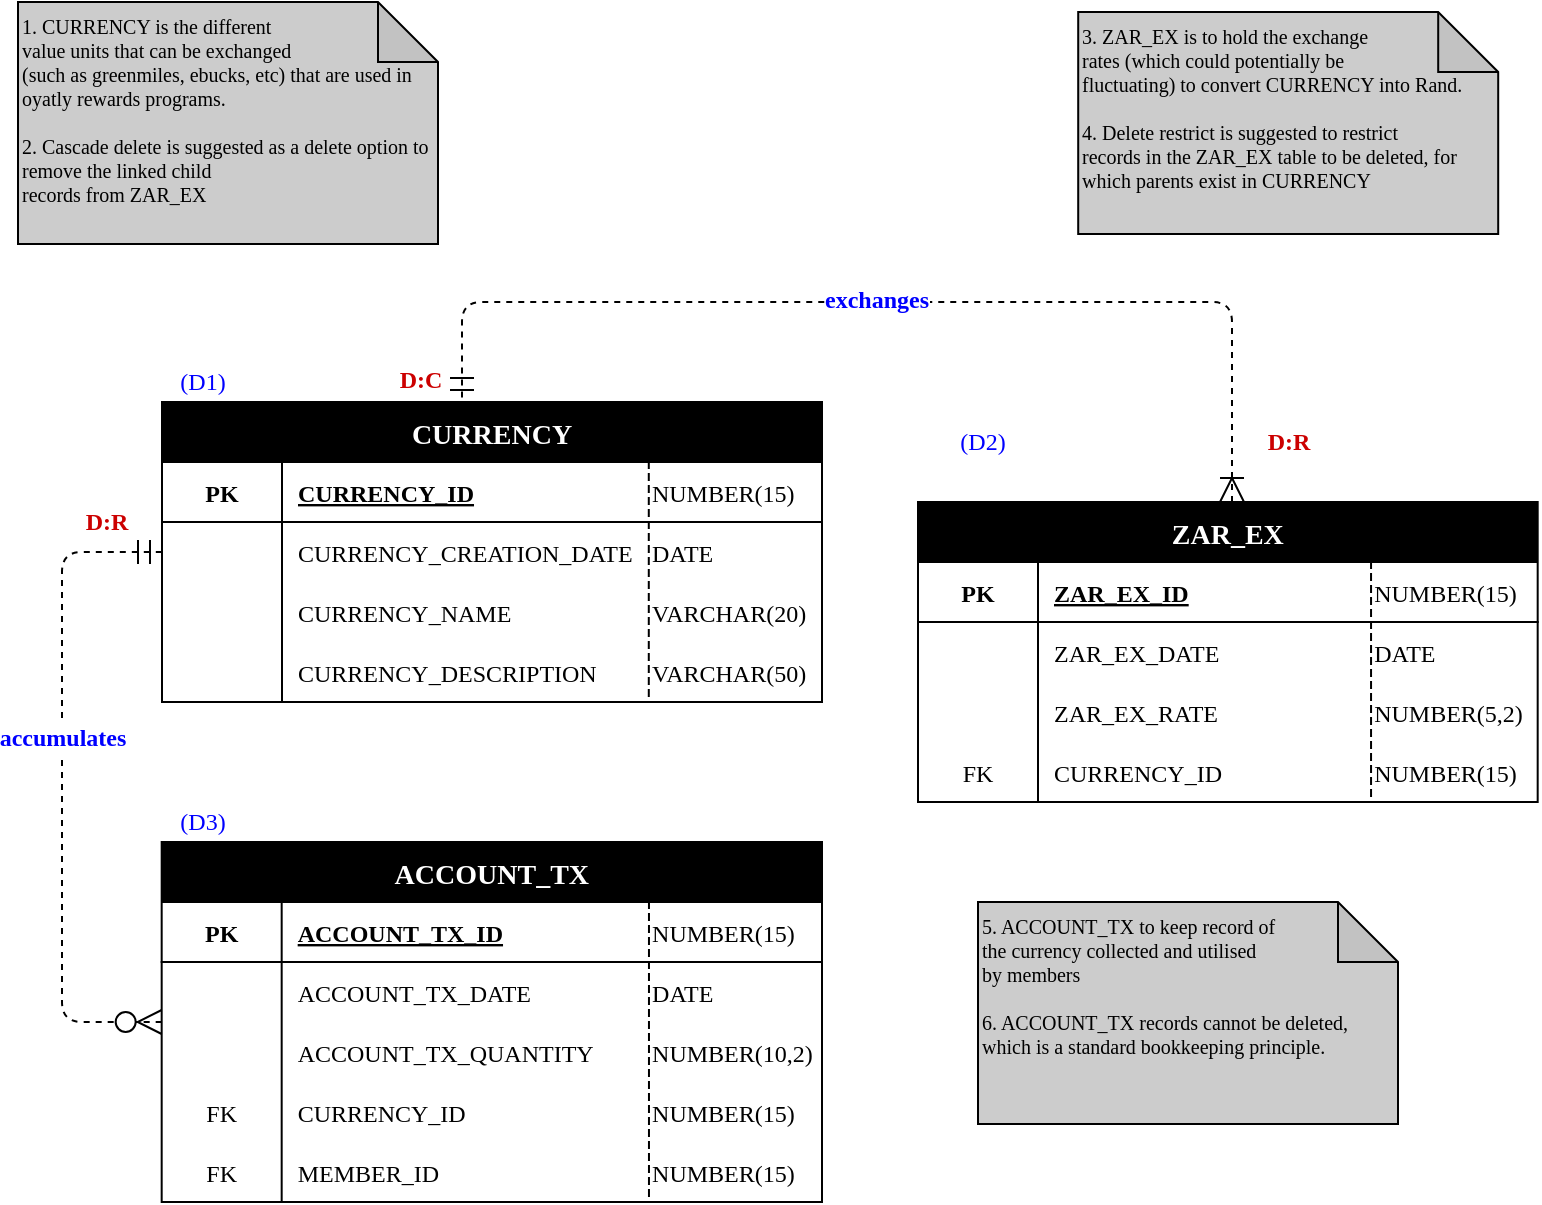 <mxfile version="15.2.7" type="device" pages="6"><diagram id="lTYuVyGsnKQjbpsbXZRU" name="ERD"><mxGraphModel dx="3698" dy="994" grid="1" gridSize="10" guides="1" tooltips="1" connect="1" arrows="1" fold="0" page="1" pageScale="1" pageWidth="827" pageHeight="1169" math="0" shadow="0"><root><mxCell id="0"/><mxCell id="1" parent="0"/><mxCell id="GmMmvGh4Pms7hay8qGfx-1" value="1. CURRENCY is the different&amp;nbsp;&lt;br&gt;value units that can be exchanged&lt;br&gt;(such as greenmiles, ebucks, etc) that are used in oyatly rewards programs.&lt;br&gt;&lt;br&gt;2. Cascade delete is suggested as a delete option to remove the linked child&lt;br&gt;records from ZAR_EX" style="shape=note;whiteSpace=wrap;html=1;backgroundOutline=1;darkOpacity=0.05;rounded=1;labelBackgroundColor=none;fontFamily=Century Gothic;fontSize=10;fontColor=#000000;strokeColor=#000000;strokeWidth=1;fillColor=#CCCCCC;gradientColor=none;align=left;verticalAlign=top;" parent="1" vertex="1"><mxGeometry x="-1630" y="20" width="210" height="121" as="geometry"/></mxCell><mxCell id="tObGVzEgYLtvRc0DenOU-149" value="" style="group;fontFamily=Century Gothic;labelBackgroundColor=none;fillColor=default;" parent="1" vertex="1" connectable="0"><mxGeometry x="-1180" y="270" width="309.84" height="150" as="geometry"/></mxCell><mxCell id="tObGVzEgYLtvRc0DenOU-30" value="ZAR_EX" style="shape=table;startSize=30;container=1;collapsible=1;childLayout=tableLayout;fixedRows=1;rowLines=0;fontStyle=1;align=center;resizeLast=1;labelBackgroundColor=none;fontFamily=Century Gothic;fontSize=14;swimlaneFillColor=none;fontColor=#FFFFFF;fillColor=#000000;strokeColor=default;labelBorderColor=none;" parent="tObGVzEgYLtvRc0DenOU-149" vertex="1"><mxGeometry width="309.84" height="150" as="geometry"/></mxCell><mxCell id="tObGVzEgYLtvRc0DenOU-31" value="" style="shape=partialRectangle;collapsible=0;dropTarget=0;pointerEvents=0;fillColor=none;top=0;left=0;bottom=1;right=0;points=[[0,0.5],[1,0.5]];portConstraint=eastwest;strokeColor=default;fontFamily=Century Gothic;" parent="tObGVzEgYLtvRc0DenOU-30" vertex="1"><mxGeometry y="30" width="309.84" height="30" as="geometry"/></mxCell><mxCell id="tObGVzEgYLtvRc0DenOU-32" value="PK" style="shape=partialRectangle;connectable=0;fillColor=none;top=0;left=0;bottom=0;right=0;fontStyle=1;overflow=hidden;strokeColor=default;fontFamily=Century Gothic;" parent="tObGVzEgYLtvRc0DenOU-31" vertex="1"><mxGeometry width="60" height="30" as="geometry"/></mxCell><mxCell id="tObGVzEgYLtvRc0DenOU-33" value="ZAR_EX_ID" style="shape=partialRectangle;connectable=0;fillColor=none;top=0;left=0;bottom=0;right=0;align=left;spacingLeft=6;fontStyle=5;overflow=hidden;strokeColor=default;fontFamily=Century Gothic;" parent="tObGVzEgYLtvRc0DenOU-31" vertex="1"><mxGeometry x="60" width="249.84" height="30" as="geometry"/></mxCell><mxCell id="tObGVzEgYLtvRc0DenOU-34" value="" style="shape=partialRectangle;collapsible=0;dropTarget=0;pointerEvents=0;fillColor=none;top=0;left=0;bottom=0;right=0;points=[[0,0.5],[1,0.5]];portConstraint=eastwest;strokeColor=default;fontFamily=Century Gothic;" parent="tObGVzEgYLtvRc0DenOU-30" vertex="1"><mxGeometry y="60" width="309.84" height="30" as="geometry"/></mxCell><mxCell id="tObGVzEgYLtvRc0DenOU-35" value="" style="shape=partialRectangle;connectable=0;fillColor=none;top=0;left=0;bottom=0;right=0;editable=1;overflow=hidden;strokeColor=default;fontFamily=Century Gothic;" parent="tObGVzEgYLtvRc0DenOU-34" vertex="1"><mxGeometry width="60" height="30" as="geometry"/></mxCell><mxCell id="tObGVzEgYLtvRc0DenOU-36" value="ZAR_EX_DATE" style="shape=partialRectangle;connectable=0;fillColor=none;top=0;left=0;bottom=0;right=0;align=left;spacingLeft=6;overflow=hidden;strokeColor=default;fontFamily=Century Gothic;" parent="tObGVzEgYLtvRc0DenOU-34" vertex="1"><mxGeometry x="60" width="249.84" height="30" as="geometry"/></mxCell><mxCell id="tObGVzEgYLtvRc0DenOU-49" value="" style="shape=partialRectangle;collapsible=0;dropTarget=0;pointerEvents=0;fillColor=none;top=0;left=0;bottom=0;right=0;points=[[0,0.5],[1,0.5]];portConstraint=eastwest;strokeColor=default;fontFamily=Century Gothic;" parent="tObGVzEgYLtvRc0DenOU-30" vertex="1"><mxGeometry y="90" width="309.84" height="30" as="geometry"/></mxCell><mxCell id="tObGVzEgYLtvRc0DenOU-50" value="" style="shape=partialRectangle;connectable=0;fillColor=none;top=0;left=0;bottom=0;right=0;editable=1;overflow=hidden;strokeColor=default;fontFamily=Century Gothic;" parent="tObGVzEgYLtvRc0DenOU-49" vertex="1"><mxGeometry width="60" height="30" as="geometry"/></mxCell><mxCell id="tObGVzEgYLtvRc0DenOU-51" value="ZAR_EX_RATE" style="shape=partialRectangle;connectable=0;fillColor=none;top=0;left=0;bottom=0;right=0;align=left;spacingLeft=6;overflow=hidden;strokeColor=default;fontFamily=Century Gothic;" parent="tObGVzEgYLtvRc0DenOU-49" vertex="1"><mxGeometry x="60" width="249.84" height="30" as="geometry"/></mxCell><mxCell id="tObGVzEgYLtvRc0DenOU-37" value="" style="shape=partialRectangle;collapsible=0;dropTarget=0;pointerEvents=0;fillColor=none;top=0;left=0;bottom=0;right=0;points=[[0,0.5],[1,0.5]];portConstraint=eastwest;strokeColor=default;fontFamily=Century Gothic;" parent="tObGVzEgYLtvRc0DenOU-30" vertex="1"><mxGeometry y="120" width="309.84" height="30" as="geometry"/></mxCell><mxCell id="tObGVzEgYLtvRc0DenOU-38" value="FK" style="shape=partialRectangle;connectable=0;fillColor=none;top=0;left=0;bottom=0;right=0;editable=1;overflow=hidden;strokeColor=default;fontFamily=Century Gothic;" parent="tObGVzEgYLtvRc0DenOU-37" vertex="1"><mxGeometry width="60" height="30" as="geometry"/></mxCell><mxCell id="tObGVzEgYLtvRc0DenOU-39" value="CURRENCY_ID" style="shape=partialRectangle;connectable=0;fillColor=none;top=0;left=0;bottom=0;right=0;align=left;spacingLeft=6;overflow=hidden;strokeColor=default;fontFamily=Century Gothic;" parent="tObGVzEgYLtvRc0DenOU-37" vertex="1"><mxGeometry x="60" width="249.84" height="30" as="geometry"/></mxCell><mxCell id="tObGVzEgYLtvRc0DenOU-124" value="DATE" style="shape=partialRectangle;fillColor=none;align=left;verticalAlign=middle;strokeColor=none;spacingLeft=34;rotatable=0;points=[[0,0.5],[1,0.5]];portConstraint=eastwest;dropTarget=0;fontFamily=Century Gothic;" parent="tObGVzEgYLtvRc0DenOU-149" vertex="1"><mxGeometry x="192.1" y="60" width="103.28" height="30" as="geometry"/></mxCell><mxCell id="tObGVzEgYLtvRc0DenOU-125" value="" style="shape=partialRectangle;top=0;left=0;bottom=0;fillColor=none;stokeWidth=1;dashed=1;align=left;verticalAlign=middle;spacingLeft=4;spacingRight=4;overflow=hidden;rotatable=0;points=[];portConstraint=eastwest;part=1;fontFamily=Century Gothic;" parent="tObGVzEgYLtvRc0DenOU-124" vertex="1" connectable="0"><mxGeometry width="34.427" height="30" as="geometry"/></mxCell><mxCell id="tObGVzEgYLtvRc0DenOU-126" value="NUMBER(5,2)" style="shape=partialRectangle;fillColor=none;align=left;verticalAlign=middle;strokeColor=none;spacingLeft=34;rotatable=0;points=[[0,0.5],[1,0.5]];portConstraint=eastwest;dropTarget=0;fontFamily=Century Gothic;" parent="tObGVzEgYLtvRc0DenOU-149" vertex="1"><mxGeometry x="192.1" y="90" width="103.28" height="30" as="geometry"/></mxCell><mxCell id="tObGVzEgYLtvRc0DenOU-127" value="" style="shape=partialRectangle;top=0;left=0;bottom=0;fillColor=none;stokeWidth=1;dashed=1;align=left;verticalAlign=middle;spacingLeft=4;spacingRight=4;overflow=hidden;rotatable=0;points=[];portConstraint=eastwest;part=1;fontFamily=Century Gothic;" parent="tObGVzEgYLtvRc0DenOU-126" vertex="1" connectable="0"><mxGeometry width="34.427" height="30" as="geometry"/></mxCell><mxCell id="tObGVzEgYLtvRc0DenOU-130" value="NUMBER(15)" style="shape=partialRectangle;fillColor=none;align=left;verticalAlign=middle;strokeColor=none;spacingLeft=34;rotatable=0;points=[[0,0.5],[1,0.5]];portConstraint=eastwest;dropTarget=0;fontFamily=Century Gothic;" parent="tObGVzEgYLtvRc0DenOU-149" vertex="1"><mxGeometry x="192.1" y="30" width="103.28" height="30" as="geometry"/></mxCell><mxCell id="tObGVzEgYLtvRc0DenOU-131" value="" style="shape=partialRectangle;top=0;left=0;bottom=0;fillColor=none;stokeWidth=1;dashed=1;align=left;verticalAlign=middle;spacingLeft=4;spacingRight=4;overflow=hidden;rotatable=0;points=[];portConstraint=eastwest;part=1;fontFamily=Century Gothic;" parent="tObGVzEgYLtvRc0DenOU-130" vertex="1" connectable="0"><mxGeometry width="34.427" height="30.0" as="geometry"/></mxCell><mxCell id="tObGVzEgYLtvRc0DenOU-132" value="NUMBER(15)" style="shape=partialRectangle;fillColor=none;align=left;verticalAlign=middle;strokeColor=none;spacingLeft=34;rotatable=0;points=[[0,0.5],[1,0.5]];portConstraint=eastwest;dropTarget=0;fontFamily=Century Gothic;" parent="tObGVzEgYLtvRc0DenOU-149" vertex="1"><mxGeometry x="192.1" y="120" width="103.28" height="30" as="geometry"/></mxCell><mxCell id="tObGVzEgYLtvRc0DenOU-133" value="" style="shape=partialRectangle;top=0;left=0;bottom=0;fillColor=none;stokeWidth=1;dashed=1;align=left;verticalAlign=middle;spacingLeft=4;spacingRight=4;overflow=hidden;rotatable=0;points=[];portConstraint=eastwest;part=1;fontFamily=Century Gothic;" parent="tObGVzEgYLtvRc0DenOU-132" vertex="1" connectable="0"><mxGeometry width="34.427" height="30" as="geometry"/></mxCell><mxCell id="tObGVzEgYLtvRc0DenOU-152" value="" style="fontSize=12;html=1;endArrow=ERmandOne;startArrow=ERoneToMany;endFill=0;startFill=0;edgeStyle=orthogonalEdgeStyle;dashed=1;strokeWidth=1;endSize=10;startSize=10;fontFamily=Century Gothic;" parent="1" source="tObGVzEgYLtvRc0DenOU-30" target="tObGVzEgYLtvRc0DenOU-1" edge="1"><mxGeometry x="-1608" y="170" width="100" height="100" as="geometry"><mxPoint x="-1258.541" y="340" as="sourcePoint"/><mxPoint x="-1513.6" y="495" as="targetPoint"/><Array as="points"><mxPoint x="-1023" y="170"/><mxPoint x="-1408" y="170"/></Array></mxGeometry></mxCell><mxCell id="tObGVzEgYLtvRc0DenOU-155" value="exchanges" style="edgeLabel;html=1;align=center;verticalAlign=middle;resizable=0;points=[];fontColor=#0000FF;fontFamily=Century Gothic;fontStyle=1;fontSize=12;" parent="tObGVzEgYLtvRc0DenOU-152" vertex="1" connectable="0"><mxGeometry x="0.285" relative="1" as="geometry"><mxPoint x="65" y="-1" as="offset"/></mxGeometry></mxCell><mxCell id="9KRCW-QlU9k8qdn2-Jp_-1" value="(D1)" style="text;html=1;align=center;verticalAlign=middle;resizable=0;points=[];autosize=1;strokeColor=none;fillColor=none;fontColor=#0000FF;fontFamily=Century Gothic;" parent="1" vertex="1"><mxGeometry x="-1558" y="200" width="40" height="20" as="geometry"/></mxCell><mxCell id="9KRCW-QlU9k8qdn2-Jp_-2" value="(D2)" style="text;html=1;align=center;verticalAlign=middle;resizable=0;points=[];autosize=1;strokeColor=none;fillColor=none;fontColor=#0000FF;fontFamily=Century Gothic;" parent="1" vertex="1"><mxGeometry x="-1168" y="230" width="40" height="20" as="geometry"/></mxCell><mxCell id="9KRCW-QlU9k8qdn2-Jp_-3" value="(D3)" style="text;html=1;align=center;verticalAlign=middle;resizable=0;points=[];autosize=1;strokeColor=none;fillColor=none;fontColor=#0000FF;fontFamily=Century Gothic;" parent="1" vertex="1"><mxGeometry x="-1558" y="420" width="40" height="20" as="geometry"/></mxCell><mxCell id="tObGVzEgYLtvRc0DenOU-14" value="ACCOUNT_TX" style="shape=table;startSize=30;container=1;collapsible=1;childLayout=tableLayout;fixedRows=1;rowLines=0;fontStyle=1;align=center;resizeLast=1;labelBackgroundColor=none;fontFamily=Century Gothic;fontSize=14;swimlaneFillColor=none;fontColor=#FFFFFF;fillColor=#000000;strokeColor=default;labelBorderColor=none;" parent="1" vertex="1"><mxGeometry x="-1558.16" y="440" width="330.16" height="180" as="geometry"/></mxCell><mxCell id="tObGVzEgYLtvRc0DenOU-15" value="" style="shape=partialRectangle;collapsible=0;dropTarget=0;pointerEvents=0;fillColor=none;top=0;left=0;bottom=1;right=0;points=[[0,0.5],[1,0.5]];portConstraint=eastwest;strokeColor=default;fontFamily=Century Gothic;" parent="tObGVzEgYLtvRc0DenOU-14" vertex="1"><mxGeometry y="30" width="330.16" height="30" as="geometry"/></mxCell><mxCell id="tObGVzEgYLtvRc0DenOU-16" value="PK" style="shape=partialRectangle;connectable=0;fillColor=none;top=0;left=0;bottom=0;right=0;fontStyle=1;overflow=hidden;strokeColor=default;fontFamily=Century Gothic;" parent="tObGVzEgYLtvRc0DenOU-15" vertex="1"><mxGeometry width="60" height="30" as="geometry"/></mxCell><mxCell id="tObGVzEgYLtvRc0DenOU-17" value="ACCOUNT_TX_ID" style="shape=partialRectangle;connectable=0;fillColor=none;top=0;left=0;bottom=0;right=0;align=left;spacingLeft=6;fontStyle=5;overflow=hidden;strokeColor=default;fontFamily=Century Gothic;" parent="tObGVzEgYLtvRc0DenOU-15" vertex="1"><mxGeometry x="60" width="270.16" height="30" as="geometry"/></mxCell><mxCell id="tObGVzEgYLtvRc0DenOU-24" value="" style="shape=partialRectangle;collapsible=0;dropTarget=0;pointerEvents=0;fillColor=none;top=0;left=0;bottom=0;right=0;points=[[0,0.5],[1,0.5]];portConstraint=eastwest;strokeColor=default;fontFamily=Century Gothic;" parent="tObGVzEgYLtvRc0DenOU-14" vertex="1"><mxGeometry y="60" width="330.16" height="30" as="geometry"/></mxCell><mxCell id="tObGVzEgYLtvRc0DenOU-25" value="" style="shape=partialRectangle;connectable=0;fillColor=none;top=0;left=0;bottom=0;right=0;editable=1;overflow=hidden;strokeColor=default;fontFamily=Century Gothic;" parent="tObGVzEgYLtvRc0DenOU-24" vertex="1"><mxGeometry width="60" height="30" as="geometry"/></mxCell><mxCell id="tObGVzEgYLtvRc0DenOU-26" value="ACCOUNT_TX_DATE" style="shape=partialRectangle;connectable=0;fillColor=none;top=0;left=0;bottom=0;right=0;align=left;spacingLeft=6;overflow=hidden;strokeColor=default;fontFamily=Century Gothic;" parent="tObGVzEgYLtvRc0DenOU-24" vertex="1"><mxGeometry x="60" width="270.16" height="30" as="geometry"/></mxCell><mxCell id="tObGVzEgYLtvRc0DenOU-162" value="" style="shape=partialRectangle;collapsible=0;dropTarget=0;pointerEvents=0;fillColor=none;top=0;left=0;bottom=0;right=0;points=[[0,0.5],[1,0.5]];portConstraint=eastwest;strokeColor=default;fontFamily=Century Gothic;" parent="tObGVzEgYLtvRc0DenOU-14" vertex="1"><mxGeometry y="90" width="330.16" height="30" as="geometry"/></mxCell><mxCell id="tObGVzEgYLtvRc0DenOU-163" value="" style="shape=partialRectangle;connectable=0;fillColor=none;top=0;left=0;bottom=0;right=0;editable=1;overflow=hidden;strokeColor=default;fontFamily=Century Gothic;" parent="tObGVzEgYLtvRc0DenOU-162" vertex="1"><mxGeometry width="60" height="30" as="geometry"/></mxCell><mxCell id="tObGVzEgYLtvRc0DenOU-164" value="ACCOUNT_TX_QUANTITY" style="shape=partialRectangle;connectable=0;fillColor=none;top=0;left=0;bottom=0;right=0;align=left;spacingLeft=6;overflow=hidden;strokeColor=default;fontFamily=Century Gothic;" parent="tObGVzEgYLtvRc0DenOU-162" vertex="1"><mxGeometry x="60" width="270.16" height="30" as="geometry"/></mxCell><mxCell id="tObGVzEgYLtvRc0DenOU-18" value="" style="shape=partialRectangle;collapsible=0;dropTarget=0;pointerEvents=0;fillColor=none;top=0;left=0;bottom=0;right=0;points=[[0,0.5],[1,0.5]];portConstraint=eastwest;strokeColor=default;fontFamily=Century Gothic;" parent="tObGVzEgYLtvRc0DenOU-14" vertex="1"><mxGeometry y="120" width="330.16" height="30" as="geometry"/></mxCell><mxCell id="tObGVzEgYLtvRc0DenOU-19" value="FK" style="shape=partialRectangle;connectable=0;fillColor=none;top=0;left=0;bottom=0;right=0;editable=1;overflow=hidden;strokeColor=default;fontFamily=Century Gothic;" parent="tObGVzEgYLtvRc0DenOU-18" vertex="1"><mxGeometry width="60" height="30" as="geometry"/></mxCell><mxCell id="tObGVzEgYLtvRc0DenOU-20" value="CURRENCY_ID" style="shape=partialRectangle;connectable=0;fillColor=none;top=0;left=0;bottom=0;right=0;align=left;spacingLeft=6;overflow=hidden;strokeColor=default;fontFamily=Century Gothic;" parent="tObGVzEgYLtvRc0DenOU-18" vertex="1"><mxGeometry x="60" width="270.16" height="30" as="geometry"/></mxCell><mxCell id="iV7_qOIkiG-gNhON2Hgi-1" value="" style="shape=partialRectangle;collapsible=0;dropTarget=0;pointerEvents=0;fillColor=none;top=0;left=0;bottom=0;right=0;points=[[0,0.5],[1,0.5]];portConstraint=eastwest;strokeColor=default;fontFamily=Century Gothic;" parent="tObGVzEgYLtvRc0DenOU-14" vertex="1"><mxGeometry y="150" width="330.16" height="30" as="geometry"/></mxCell><mxCell id="iV7_qOIkiG-gNhON2Hgi-2" value="FK" style="shape=partialRectangle;connectable=0;fillColor=none;top=0;left=0;bottom=0;right=0;editable=1;overflow=hidden;strokeColor=default;fontFamily=Century Gothic;" parent="iV7_qOIkiG-gNhON2Hgi-1" vertex="1"><mxGeometry width="60" height="30" as="geometry"/></mxCell><mxCell id="iV7_qOIkiG-gNhON2Hgi-3" value="MEMBER_ID" style="shape=partialRectangle;connectable=0;fillColor=none;top=0;left=0;bottom=0;right=0;align=left;spacingLeft=6;overflow=hidden;strokeColor=default;fontFamily=Century Gothic;" parent="iV7_qOIkiG-gNhON2Hgi-1" vertex="1"><mxGeometry x="60" width="270.16" height="30" as="geometry"/></mxCell><mxCell id="tObGVzEgYLtvRc0DenOU-136" value="NUMBER(15)" style="shape=partialRectangle;fillColor=none;align=left;verticalAlign=middle;strokeColor=none;spacingLeft=34;rotatable=0;points=[[0,0.5],[1,0.5]];portConstraint=eastwest;dropTarget=0;fontFamily=Century Gothic;" parent="1" vertex="1"><mxGeometry x="-1348.96" y="470" width="103.333" height="30" as="geometry"/></mxCell><mxCell id="tObGVzEgYLtvRc0DenOU-137" value="" style="shape=partialRectangle;top=0;left=0;bottom=0;fillColor=none;stokeWidth=1;dashed=1;align=left;verticalAlign=middle;spacingLeft=4;spacingRight=4;overflow=hidden;rotatable=0;points=[];portConstraint=eastwest;part=1;fontFamily=Century Gothic;" parent="tObGVzEgYLtvRc0DenOU-136" vertex="1" connectable="0"><mxGeometry width="34.444" height="30" as="geometry"/></mxCell><mxCell id="tObGVzEgYLtvRc0DenOU-138" value="NUMBER(15)" style="shape=partialRectangle;fillColor=none;align=left;verticalAlign=middle;strokeColor=none;spacingLeft=34;rotatable=0;points=[[0,0.5],[1,0.5]];portConstraint=eastwest;dropTarget=0;fontFamily=Century Gothic;" parent="1" vertex="1"><mxGeometry x="-1348.96" y="560" width="103.333" height="30" as="geometry"/></mxCell><mxCell id="tObGVzEgYLtvRc0DenOU-139" value="" style="shape=partialRectangle;top=0;left=0;bottom=0;fillColor=none;stokeWidth=1;dashed=1;align=left;verticalAlign=middle;spacingLeft=4;spacingRight=4;overflow=hidden;rotatable=0;points=[];portConstraint=eastwest;part=1;fontFamily=Century Gothic;" parent="tObGVzEgYLtvRc0DenOU-138" vertex="1" connectable="0"><mxGeometry width="34.444" height="30" as="geometry"/></mxCell><mxCell id="tObGVzEgYLtvRc0DenOU-145" value="DATE" style="shape=partialRectangle;fillColor=none;align=left;verticalAlign=middle;strokeColor=none;spacingLeft=34;rotatable=0;points=[[0,0.5],[1,0.5]];portConstraint=eastwest;dropTarget=0;fontFamily=Century Gothic;" parent="1" vertex="1"><mxGeometry x="-1348.96" y="500" width="103.333" height="30" as="geometry"/></mxCell><mxCell id="tObGVzEgYLtvRc0DenOU-146" value="" style="shape=partialRectangle;top=0;left=0;bottom=0;fillColor=none;stokeWidth=1;dashed=1;align=left;verticalAlign=middle;spacingLeft=4;spacingRight=4;overflow=hidden;rotatable=0;points=[];portConstraint=eastwest;part=1;fontFamily=Century Gothic;" parent="tObGVzEgYLtvRc0DenOU-145" vertex="1" connectable="0"><mxGeometry width="34.444" height="30" as="geometry"/></mxCell><mxCell id="tObGVzEgYLtvRc0DenOU-147" value="NUMBER(10,2)" style="shape=partialRectangle;fillColor=none;align=left;verticalAlign=middle;strokeColor=none;spacingLeft=34;rotatable=0;points=[[0,0.5],[1,0.5]];portConstraint=eastwest;dropTarget=0;fontFamily=Century Gothic;" parent="1" vertex="1"><mxGeometry x="-1348.96" y="530" width="103.333" height="30" as="geometry"/></mxCell><mxCell id="tObGVzEgYLtvRc0DenOU-148" value="" style="shape=partialRectangle;top=0;left=0;bottom=0;fillColor=none;stokeWidth=1;dashed=1;align=left;verticalAlign=middle;spacingLeft=4;spacingRight=4;overflow=hidden;rotatable=0;points=[];portConstraint=eastwest;part=1;fontFamily=Century Gothic;" parent="tObGVzEgYLtvRc0DenOU-147" vertex="1" connectable="0"><mxGeometry width="34.444" height="30" as="geometry"/></mxCell><mxCell id="iV7_qOIkiG-gNhON2Hgi-4" value="NUMBER(15)" style="shape=partialRectangle;fillColor=none;align=left;verticalAlign=middle;strokeColor=none;spacingLeft=34;rotatable=0;points=[[0,0.5],[1,0.5]];portConstraint=eastwest;dropTarget=0;fontFamily=Century Gothic;" parent="1" vertex="1"><mxGeometry x="-1348.96" y="590" width="103.333" height="30" as="geometry"/></mxCell><mxCell id="iV7_qOIkiG-gNhON2Hgi-5" value="" style="shape=partialRectangle;top=0;left=0;bottom=0;fillColor=none;stokeWidth=1;dashed=1;align=left;verticalAlign=middle;spacingLeft=4;spacingRight=4;overflow=hidden;rotatable=0;points=[];portConstraint=eastwest;part=1;fontFamily=Century Gothic;" parent="iV7_qOIkiG-gNhON2Hgi-4" vertex="1" connectable="0"><mxGeometry width="34.444" height="30" as="geometry"/></mxCell><mxCell id="tObGVzEgYLtvRc0DenOU-1" value="CURRENCY" style="shape=table;startSize=30;container=1;collapsible=1;childLayout=tableLayout;fixedRows=1;rowLines=0;fontStyle=1;align=center;resizeLast=1;labelBackgroundColor=none;fontFamily=Century Gothic;fontSize=14;swimlaneFillColor=none;fontColor=#FFFFFF;fillColor=#000000;strokeColor=default;labelBorderColor=none;" parent="1" vertex="1"><mxGeometry x="-1558" y="220" width="330" height="150" as="geometry"/></mxCell><mxCell id="tObGVzEgYLtvRc0DenOU-2" value="" style="shape=partialRectangle;collapsible=0;dropTarget=0;pointerEvents=0;fillColor=none;top=0;left=0;bottom=1;right=0;points=[[0,0.5],[1,0.5]];portConstraint=eastwest;strokeColor=default;fontFamily=Century Gothic;" parent="tObGVzEgYLtvRc0DenOU-1" vertex="1"><mxGeometry y="30" width="330" height="30" as="geometry"/></mxCell><mxCell id="tObGVzEgYLtvRc0DenOU-3" value="PK" style="shape=partialRectangle;connectable=0;fillColor=none;top=0;left=0;bottom=0;right=0;fontStyle=1;overflow=hidden;strokeColor=default;fontFamily=Century Gothic;" parent="tObGVzEgYLtvRc0DenOU-2" vertex="1"><mxGeometry width="60" height="30" as="geometry"/></mxCell><mxCell id="tObGVzEgYLtvRc0DenOU-4" value="CURRENCY_ID" style="shape=partialRectangle;connectable=0;fillColor=none;top=0;left=0;bottom=0;right=0;align=left;spacingLeft=6;fontStyle=5;overflow=hidden;strokeColor=default;fontFamily=Century Gothic;" parent="tObGVzEgYLtvRc0DenOU-2" vertex="1"><mxGeometry x="60" width="270" height="30" as="geometry"/></mxCell><mxCell id="tObGVzEgYLtvRc0DenOU-8" value="" style="shape=partialRectangle;collapsible=0;dropTarget=0;pointerEvents=0;fillColor=none;top=0;left=0;bottom=0;right=0;points=[[0,0.5],[1,0.5]];portConstraint=eastwest;strokeColor=default;fontFamily=Century Gothic;" parent="tObGVzEgYLtvRc0DenOU-1" vertex="1"><mxGeometry y="60" width="330" height="30" as="geometry"/></mxCell><mxCell id="tObGVzEgYLtvRc0DenOU-9" value="" style="shape=partialRectangle;connectable=0;fillColor=none;top=0;left=0;bottom=0;right=0;editable=1;overflow=hidden;strokeColor=default;fontFamily=Century Gothic;" parent="tObGVzEgYLtvRc0DenOU-8" vertex="1"><mxGeometry width="60" height="30" as="geometry"/></mxCell><mxCell id="tObGVzEgYLtvRc0DenOU-10" value="CURRENCY_CREATION_DATE" style="shape=partialRectangle;connectable=0;fillColor=none;top=0;left=0;bottom=0;right=0;align=left;spacingLeft=6;overflow=hidden;strokeColor=default;fontFamily=Century Gothic;" parent="tObGVzEgYLtvRc0DenOU-8" vertex="1"><mxGeometry x="60" width="270" height="30" as="geometry"/></mxCell><mxCell id="tObGVzEgYLtvRc0DenOU-11" value="" style="shape=partialRectangle;collapsible=0;dropTarget=0;pointerEvents=0;fillColor=none;top=0;left=0;bottom=0;right=0;points=[[0,0.5],[1,0.5]];portConstraint=eastwest;strokeColor=default;fontFamily=Century Gothic;" parent="tObGVzEgYLtvRc0DenOU-1" vertex="1"><mxGeometry y="90" width="330" height="30" as="geometry"/></mxCell><mxCell id="tObGVzEgYLtvRc0DenOU-12" value="" style="shape=partialRectangle;connectable=0;fillColor=none;top=0;left=0;bottom=0;right=0;editable=1;overflow=hidden;strokeColor=default;fontFamily=Century Gothic;" parent="tObGVzEgYLtvRc0DenOU-11" vertex="1"><mxGeometry width="60" height="30" as="geometry"/></mxCell><mxCell id="tObGVzEgYLtvRc0DenOU-13" value="CURRENCY_NAME" style="shape=partialRectangle;connectable=0;fillColor=none;top=0;left=0;bottom=0;right=0;align=left;spacingLeft=6;overflow=hidden;strokeColor=default;fontFamily=Century Gothic;" parent="tObGVzEgYLtvRc0DenOU-11" vertex="1"><mxGeometry x="60" width="270" height="30" as="geometry"/></mxCell><mxCell id="tObGVzEgYLtvRc0DenOU-43" value="" style="shape=partialRectangle;collapsible=0;dropTarget=0;pointerEvents=0;fillColor=none;top=0;left=0;bottom=0;right=0;points=[[0,0.5],[1,0.5]];portConstraint=eastwest;strokeColor=default;fontFamily=Century Gothic;" parent="tObGVzEgYLtvRc0DenOU-1" vertex="1"><mxGeometry y="120" width="330" height="30" as="geometry"/></mxCell><mxCell id="tObGVzEgYLtvRc0DenOU-44" value="" style="shape=partialRectangle;connectable=0;fillColor=none;top=0;left=0;bottom=0;right=0;editable=1;overflow=hidden;strokeColor=default;fontFamily=Century Gothic;" parent="tObGVzEgYLtvRc0DenOU-43" vertex="1"><mxGeometry width="60" height="30" as="geometry"/></mxCell><mxCell id="tObGVzEgYLtvRc0DenOU-45" value="CURRENCY_DESCRIPTION" style="shape=partialRectangle;connectable=0;fillColor=none;top=0;left=0;bottom=0;right=0;align=left;spacingLeft=6;overflow=hidden;strokeColor=default;fontFamily=Century Gothic;" parent="tObGVzEgYLtvRc0DenOU-43" vertex="1"><mxGeometry x="60" width="270" height="30" as="geometry"/></mxCell><mxCell id="tObGVzEgYLtvRc0DenOU-103" value="DATE" style="shape=partialRectangle;fillColor=none;align=left;verticalAlign=middle;strokeColor=none;spacingLeft=34;rotatable=0;points=[[0,0.5],[1,0.5]];portConstraint=eastwest;dropTarget=0;fontFamily=Century Gothic;" parent="1" vertex="1"><mxGeometry x="-1349.033" y="280" width="103.281" height="30" as="geometry"/></mxCell><mxCell id="tObGVzEgYLtvRc0DenOU-104" value="" style="shape=partialRectangle;top=0;left=0;bottom=0;fillColor=none;stokeWidth=1;dashed=1;align=left;verticalAlign=middle;spacingLeft=4;spacingRight=4;overflow=hidden;rotatable=0;points=[];portConstraint=eastwest;part=1;fontFamily=Century Gothic;" parent="tObGVzEgYLtvRc0DenOU-103" vertex="1" connectable="0"><mxGeometry width="34.427" height="30" as="geometry"/></mxCell><mxCell id="tObGVzEgYLtvRc0DenOU-120" value="VARCHAR(20)" style="shape=partialRectangle;fillColor=none;align=left;verticalAlign=middle;strokeColor=none;spacingLeft=34;rotatable=0;points=[[0,0.5],[1,0.5]];portConstraint=eastwest;dropTarget=0;fontFamily=Century Gothic;" parent="1" vertex="1"><mxGeometry x="-1349.033" y="310" width="103.281" height="30" as="geometry"/></mxCell><mxCell id="tObGVzEgYLtvRc0DenOU-121" value="" style="shape=partialRectangle;top=0;left=0;bottom=0;fillColor=none;stokeWidth=1;dashed=1;align=left;verticalAlign=middle;spacingLeft=4;spacingRight=4;overflow=hidden;rotatable=0;points=[];portConstraint=eastwest;part=1;fontFamily=Century Gothic;" parent="tObGVzEgYLtvRc0DenOU-120" vertex="1" connectable="0"><mxGeometry width="34.427" height="30" as="geometry"/></mxCell><mxCell id="tObGVzEgYLtvRc0DenOU-122" value="VARCHAR(50)" style="shape=partialRectangle;fillColor=none;align=left;verticalAlign=middle;strokeColor=none;spacingLeft=34;rotatable=0;points=[[0,0.5],[1,0.5]];portConstraint=eastwest;dropTarget=0;fontFamily=Century Gothic;" parent="1" vertex="1"><mxGeometry x="-1349.033" y="340" width="103.281" height="30" as="geometry"/></mxCell><mxCell id="tObGVzEgYLtvRc0DenOU-123" value="" style="shape=partialRectangle;top=0;left=0;bottom=0;fillColor=none;stokeWidth=1;dashed=1;align=left;verticalAlign=middle;spacingLeft=4;spacingRight=4;overflow=hidden;rotatable=0;points=[];portConstraint=eastwest;part=1;fontFamily=Century Gothic;" parent="tObGVzEgYLtvRc0DenOU-122" vertex="1" connectable="0"><mxGeometry width="34.427" height="30" as="geometry"/></mxCell><mxCell id="tObGVzEgYLtvRc0DenOU-128" value="NUMBER(15)" style="shape=partialRectangle;fillColor=none;align=left;verticalAlign=middle;strokeColor=none;spacingLeft=34;rotatable=0;points=[[0,0.5],[1,0.5]];portConstraint=eastwest;dropTarget=0;fontFamily=Century Gothic;" parent="1" vertex="1"><mxGeometry x="-1349.033" y="250" width="103.281" height="30" as="geometry"/></mxCell><mxCell id="tObGVzEgYLtvRc0DenOU-129" value="" style="shape=partialRectangle;top=0;left=0;bottom=0;fillColor=none;stokeWidth=1;dashed=1;align=left;verticalAlign=middle;spacingLeft=4;spacingRight=4;overflow=hidden;rotatable=0;points=[];portConstraint=eastwest;part=1;fontFamily=Century Gothic;" parent="tObGVzEgYLtvRc0DenOU-128" vertex="1" connectable="0"><mxGeometry width="34.427" height="30" as="geometry"/></mxCell><mxCell id="tObGVzEgYLtvRc0DenOU-160" value="" style="fontSize=12;html=1;endArrow=ERmandOne;startArrow=ERzeroToMany;endFill=0;startFill=1;edgeStyle=orthogonalEdgeStyle;dashed=1;strokeWidth=1;endSize=10;startSize=10;fontFamily=Century Gothic;" parent="1" source="tObGVzEgYLtvRc0DenOU-14" target="tObGVzEgYLtvRc0DenOU-1" edge="1"><mxGeometry x="-1608" y="170" width="100" height="100" as="geometry"><mxPoint x="-1488" y="470.06" as="sourcePoint"/><mxPoint x="-1828" y="410.06" as="targetPoint"/><Array as="points"><mxPoint x="-1608" y="530"/><mxPoint x="-1608" y="295"/></Array></mxGeometry></mxCell><mxCell id="tObGVzEgYLtvRc0DenOU-161" value="accumulates" style="edgeLabel;html=1;align=center;verticalAlign=middle;resizable=0;points=[];fontColor=#0000FF;fontFamily=Century Gothic;fontStyle=1;fontSize=12;" parent="tObGVzEgYLtvRc0DenOU-160" vertex="1" connectable="0"><mxGeometry x="0.285" relative="1" as="geometry"><mxPoint y="23" as="offset"/></mxGeometry></mxCell><mxCell id="B1oyaAWcRCvkIr1O6E5E-1" value="D:C" style="text;html=1;align=center;verticalAlign=middle;resizable=0;points=[];autosize=1;strokeColor=none;fillColor=none;fontColor=#CC0000;fontFamily=Century Gothic;fontStyle=1" parent="1" vertex="1"><mxGeometry x="-1449" y="199" width="40" height="20" as="geometry"/></mxCell><mxCell id="B1oyaAWcRCvkIr1O6E5E-2" value="D:R" style="text;html=1;align=center;verticalAlign=middle;resizable=0;points=[];autosize=1;strokeColor=none;fillColor=none;fontColor=#CC0000;fontFamily=Century Gothic;fontStyle=1" parent="1" vertex="1"><mxGeometry x="-1009.9" y="230" width="30" height="20" as="geometry"/></mxCell><mxCell id="B1oyaAWcRCvkIr1O6E5E-3" value="D:R" style="text;html=1;align=center;verticalAlign=middle;resizable=0;points=[];autosize=1;strokeColor=none;fillColor=none;fontColor=#CC0000;fontFamily=Century Gothic;fontStyle=1" parent="1" vertex="1"><mxGeometry x="-1601" y="270" width="30" height="20" as="geometry"/></mxCell><mxCell id="B7uTTgO4F-URPz_8z05v-2" value="3. ZAR_EX is to hold the exchange&amp;nbsp;&lt;br&gt;rates (which could potentially be &lt;br&gt;fluctuating) to convert CURRENCY into Rand.&lt;br&gt;&lt;br&gt;4. Delete restrict is suggested to restrict&lt;br&gt;records in the ZAR_EX table to be deleted, for which parents exist in CURRENCY" style="shape=note;whiteSpace=wrap;html=1;backgroundOutline=1;darkOpacity=0.05;rounded=1;labelBackgroundColor=none;fontFamily=Century Gothic;fontSize=10;fontColor=#000000;strokeColor=#000000;strokeWidth=1;fillColor=#CCCCCC;gradientColor=none;align=left;verticalAlign=top;" vertex="1" parent="1"><mxGeometry x="-1099.9" y="25" width="210" height="111" as="geometry"/></mxCell><mxCell id="B7uTTgO4F-URPz_8z05v-3" value="5. ACCOUNT_TX to keep record of&amp;nbsp;&lt;br&gt;the currency collected and utilised&lt;br&gt;by members&lt;br&gt;&lt;br&gt;6. ACCOUNT_TX records cannot be deleted, which is a standard bookkeeping principle." style="shape=note;whiteSpace=wrap;html=1;backgroundOutline=1;darkOpacity=0.05;rounded=1;labelBackgroundColor=none;fontFamily=Century Gothic;fontSize=10;fontColor=#000000;strokeColor=#000000;strokeWidth=1;fillColor=#CCCCCC;gradientColor=none;align=left;verticalAlign=top;" vertex="1" parent="1"><mxGeometry x="-1150" y="470" width="210" height="111" as="geometry"/></mxCell></root></mxGraphModel></diagram><diagram name="ERD_V1" id="deboKVc3z-Dz1WiiRDii"><mxGraphModel dx="2676" dy="497" grid="1" gridSize="10" guides="1" tooltips="1" connect="1" arrows="1" fold="0" page="1" pageScale="1" pageWidth="827" pageHeight="1169" math="0" shadow="0"><root><mxCell id="aKwqNOaE7RDopzutWPkP-0"/><mxCell id="aKwqNOaE7RDopzutWPkP-1" parent="aKwqNOaE7RDopzutWPkP-0"/><mxCell id="aKwqNOaE7RDopzutWPkP-2" value="" style="group" vertex="1" connectable="0" parent="aKwqNOaE7RDopzutWPkP-1"><mxGeometry x="-1608" y="60" width="758" height="740" as="geometry"/></mxCell><mxCell id="aKwqNOaE7RDopzutWPkP-3" value="1. For CURRENCY&lt;br&gt;cascade delete&lt;br&gt;removes the linked child&lt;br&gt;records from EX_RATE&lt;br&gt;&lt;br&gt;2. CURRENCY can only be deleted if it has no children in ACCOUNT_TX&amp;nbsp;" style="shape=note;whiteSpace=wrap;html=1;backgroundOutline=1;darkOpacity=0.05;rounded=1;labelBackgroundColor=none;fontFamily=Century Gothic;fontSize=10;fontColor=#000000;strokeColor=#000000;strokeWidth=1;fillColor=#CCCCCC;gradientColor=none;align=left;verticalAlign=top;" vertex="1" parent="aKwqNOaE7RDopzutWPkP-2"><mxGeometry width="130" height="121" as="geometry"/></mxCell><mxCell id="aKwqNOaE7RDopzutWPkP-4" value="4. For MEMBER&lt;br&gt;cascade delete&lt;br&gt;removes the linked child&lt;br&gt;records from ACCOUNT_TX&lt;br&gt;&lt;br&gt;5. ACCOUNT_TX can&lt;br&gt;only be deleted via MEMBER DELETION" style="shape=note;whiteSpace=wrap;html=1;backgroundOutline=1;darkOpacity=0.05;rounded=1;labelBackgroundColor=none;fontFamily=Century Gothic;fontSize=10;fontColor=#000000;strokeColor=#000000;strokeWidth=1;fillColor=#CCCCCC;gradientColor=none;align=left;verticalAlign=top;" vertex="1" parent="aKwqNOaE7RDopzutWPkP-2"><mxGeometry x="628" y="610" width="130" height="130" as="geometry"/></mxCell><mxCell id="aKwqNOaE7RDopzutWPkP-5" value="" style="group" vertex="1" connectable="0" parent="aKwqNOaE7RDopzutWPkP-2"><mxGeometry y="110" width="749.842" height="500" as="geometry"/></mxCell><mxCell id="aKwqNOaE7RDopzutWPkP-6" value="" style="group;fontFamily=Century Gothic;labelBackgroundColor=none;fillColor=default;" vertex="1" connectable="0" parent="aKwqNOaE7RDopzutWPkP-5"><mxGeometry x="440" y="80" width="309.842" height="180" as="geometry"/></mxCell><mxCell id="aKwqNOaE7RDopzutWPkP-7" value="EX_RATE" style="shape=table;startSize=30;container=1;collapsible=1;childLayout=tableLayout;fixedRows=1;rowLines=0;fontStyle=1;align=center;resizeLast=1;labelBackgroundColor=none;fontFamily=Century Gothic;fontSize=14;swimlaneFillColor=none;fontColor=#FFFFFF;fillColor=#000000;strokeColor=default;labelBorderColor=none;" vertex="1" parent="aKwqNOaE7RDopzutWPkP-6"><mxGeometry width="309.842" height="180" as="geometry"/></mxCell><mxCell id="aKwqNOaE7RDopzutWPkP-8" value="" style="shape=partialRectangle;collapsible=0;dropTarget=0;pointerEvents=0;fillColor=none;top=0;left=0;bottom=1;right=0;points=[[0,0.5],[1,0.5]];portConstraint=eastwest;strokeColor=default;fontFamily=Century Gothic;" vertex="1" parent="aKwqNOaE7RDopzutWPkP-7"><mxGeometry y="30" width="309.842" height="30" as="geometry"/></mxCell><mxCell id="aKwqNOaE7RDopzutWPkP-9" value="PK" style="shape=partialRectangle;connectable=0;fillColor=none;top=0;left=0;bottom=0;right=0;fontStyle=1;overflow=hidden;strokeColor=default;fontFamily=Century Gothic;" vertex="1" parent="aKwqNOaE7RDopzutWPkP-8"><mxGeometry width="60" height="30" as="geometry"/></mxCell><mxCell id="aKwqNOaE7RDopzutWPkP-10" value="EX_RATE_ID" style="shape=partialRectangle;connectable=0;fillColor=none;top=0;left=0;bottom=0;right=0;align=left;spacingLeft=6;fontStyle=5;overflow=hidden;strokeColor=default;fontFamily=Century Gothic;" vertex="1" parent="aKwqNOaE7RDopzutWPkP-8"><mxGeometry x="60" width="249.842" height="30" as="geometry"/></mxCell><mxCell id="aKwqNOaE7RDopzutWPkP-11" value="" style="shape=partialRectangle;collapsible=0;dropTarget=0;pointerEvents=0;fillColor=none;top=0;left=0;bottom=0;right=0;points=[[0,0.5],[1,0.5]];portConstraint=eastwest;strokeColor=default;fontFamily=Century Gothic;" vertex="1" parent="aKwqNOaE7RDopzutWPkP-7"><mxGeometry y="60" width="309.842" height="30" as="geometry"/></mxCell><mxCell id="aKwqNOaE7RDopzutWPkP-12" value="" style="shape=partialRectangle;connectable=0;fillColor=none;top=0;left=0;bottom=0;right=0;editable=1;overflow=hidden;strokeColor=default;fontFamily=Century Gothic;" vertex="1" parent="aKwqNOaE7RDopzutWPkP-11"><mxGeometry width="60" height="30" as="geometry"/></mxCell><mxCell id="aKwqNOaE7RDopzutWPkP-13" value="EX_RATE_DATE" style="shape=partialRectangle;connectable=0;fillColor=none;top=0;left=0;bottom=0;right=0;align=left;spacingLeft=6;overflow=hidden;strokeColor=default;fontFamily=Century Gothic;" vertex="1" parent="aKwqNOaE7RDopzutWPkP-11"><mxGeometry x="60" width="249.842" height="30" as="geometry"/></mxCell><mxCell id="aKwqNOaE7RDopzutWPkP-14" value="" style="shape=partialRectangle;collapsible=0;dropTarget=0;pointerEvents=0;fillColor=none;top=0;left=0;bottom=0;right=0;points=[[0,0.5],[1,0.5]];portConstraint=eastwest;strokeColor=default;fontFamily=Century Gothic;" vertex="1" parent="aKwqNOaE7RDopzutWPkP-7"><mxGeometry y="90" width="309.842" height="30" as="geometry"/></mxCell><mxCell id="aKwqNOaE7RDopzutWPkP-15" value="" style="shape=partialRectangle;connectable=0;fillColor=none;top=0;left=0;bottom=0;right=0;editable=1;overflow=hidden;strokeColor=default;fontFamily=Century Gothic;" vertex="1" parent="aKwqNOaE7RDopzutWPkP-14"><mxGeometry width="60" height="30" as="geometry"/></mxCell><mxCell id="aKwqNOaE7RDopzutWPkP-16" value="EX_RATE" style="shape=partialRectangle;connectable=0;fillColor=none;top=0;left=0;bottom=0;right=0;align=left;spacingLeft=6;overflow=hidden;strokeColor=default;fontFamily=Century Gothic;" vertex="1" parent="aKwqNOaE7RDopzutWPkP-14"><mxGeometry x="60" width="249.842" height="30" as="geometry"/></mxCell><mxCell id="aKwqNOaE7RDopzutWPkP-17" value="" style="shape=partialRectangle;collapsible=0;dropTarget=0;pointerEvents=0;fillColor=none;top=0;left=0;bottom=0;right=0;points=[[0,0.5],[1,0.5]];portConstraint=eastwest;strokeColor=default;fontFamily=Century Gothic;" vertex="1" parent="aKwqNOaE7RDopzutWPkP-7"><mxGeometry y="120" width="309.842" height="30" as="geometry"/></mxCell><mxCell id="aKwqNOaE7RDopzutWPkP-18" value="FK" style="shape=partialRectangle;connectable=0;fillColor=none;top=0;left=0;bottom=0;right=0;editable=1;overflow=hidden;strokeColor=default;fontFamily=Century Gothic;" vertex="1" parent="aKwqNOaE7RDopzutWPkP-17"><mxGeometry width="60" height="30" as="geometry"/></mxCell><mxCell id="aKwqNOaE7RDopzutWPkP-19" value="CURRENCY_ID_BASE" style="shape=partialRectangle;connectable=0;fillColor=none;top=0;left=0;bottom=0;right=0;align=left;spacingLeft=6;overflow=hidden;strokeColor=default;fontFamily=Century Gothic;" vertex="1" parent="aKwqNOaE7RDopzutWPkP-17"><mxGeometry x="60" width="249.842" height="30" as="geometry"/></mxCell><mxCell id="aKwqNOaE7RDopzutWPkP-20" value="" style="shape=partialRectangle;collapsible=0;dropTarget=0;pointerEvents=0;fillColor=none;top=0;left=0;bottom=0;right=0;points=[[0,0.5],[1,0.5]];portConstraint=eastwest;strokeColor=default;fontFamily=Century Gothic;" vertex="1" parent="aKwqNOaE7RDopzutWPkP-7"><mxGeometry y="150" width="309.842" height="30" as="geometry"/></mxCell><mxCell id="aKwqNOaE7RDopzutWPkP-21" value="FK" style="shape=partialRectangle;connectable=0;fillColor=none;top=0;left=0;bottom=0;right=0;editable=1;overflow=hidden;strokeColor=default;fontFamily=Century Gothic;" vertex="1" parent="aKwqNOaE7RDopzutWPkP-20"><mxGeometry width="60" height="30" as="geometry"/></mxCell><mxCell id="aKwqNOaE7RDopzutWPkP-22" value="CURRENCY_ID" style="shape=partialRectangle;connectable=0;fillColor=none;top=0;left=0;bottom=0;right=0;align=left;spacingLeft=6;overflow=hidden;strokeColor=default;fontFamily=Century Gothic;" vertex="1" parent="aKwqNOaE7RDopzutWPkP-20"><mxGeometry x="60" width="249.842" height="30" as="geometry"/></mxCell><mxCell id="aKwqNOaE7RDopzutWPkP-23" value="DATE" style="shape=partialRectangle;fillColor=none;align=left;verticalAlign=middle;strokeColor=none;spacingLeft=34;rotatable=0;points=[[0,0.5],[1,0.5]];portConstraint=eastwest;dropTarget=0;fontFamily=Century Gothic;" vertex="1" parent="aKwqNOaE7RDopzutWPkP-6"><mxGeometry x="192.102" y="60" width="103.281" height="30" as="geometry"/></mxCell><mxCell id="aKwqNOaE7RDopzutWPkP-24" value="" style="shape=partialRectangle;top=0;left=0;bottom=0;fillColor=none;stokeWidth=1;dashed=1;align=left;verticalAlign=middle;spacingLeft=4;spacingRight=4;overflow=hidden;rotatable=0;points=[];portConstraint=eastwest;part=1;fontFamily=Century Gothic;" vertex="1" connectable="0" parent="aKwqNOaE7RDopzutWPkP-23"><mxGeometry width="34.427" height="30" as="geometry"/></mxCell><mxCell id="aKwqNOaE7RDopzutWPkP-25" value="NUMBER(5,2)" style="shape=partialRectangle;fillColor=none;align=left;verticalAlign=middle;strokeColor=none;spacingLeft=34;rotatable=0;points=[[0,0.5],[1,0.5]];portConstraint=eastwest;dropTarget=0;fontFamily=Century Gothic;" vertex="1" parent="aKwqNOaE7RDopzutWPkP-6"><mxGeometry x="192.102" y="90" width="103.281" height="30" as="geometry"/></mxCell><mxCell id="aKwqNOaE7RDopzutWPkP-26" value="" style="shape=partialRectangle;top=0;left=0;bottom=0;fillColor=none;stokeWidth=1;dashed=1;align=left;verticalAlign=middle;spacingLeft=4;spacingRight=4;overflow=hidden;rotatable=0;points=[];portConstraint=eastwest;part=1;fontFamily=Century Gothic;" vertex="1" connectable="0" parent="aKwqNOaE7RDopzutWPkP-25"><mxGeometry width="34.427" height="30" as="geometry"/></mxCell><mxCell id="aKwqNOaE7RDopzutWPkP-27" value="NUMBER(15)" style="shape=partialRectangle;fillColor=none;align=left;verticalAlign=middle;strokeColor=none;spacingLeft=34;rotatable=0;points=[[0,0.5],[1,0.5]];portConstraint=eastwest;dropTarget=0;fontFamily=Century Gothic;" vertex="1" parent="aKwqNOaE7RDopzutWPkP-6"><mxGeometry x="192.102" y="30" width="103.281" height="30" as="geometry"/></mxCell><mxCell id="aKwqNOaE7RDopzutWPkP-28" value="" style="shape=partialRectangle;top=0;left=0;bottom=0;fillColor=none;stokeWidth=1;dashed=1;align=left;verticalAlign=middle;spacingLeft=4;spacingRight=4;overflow=hidden;rotatable=0;points=[];portConstraint=eastwest;part=1;fontFamily=Century Gothic;" vertex="1" connectable="0" parent="aKwqNOaE7RDopzutWPkP-27"><mxGeometry width="34.427" height="30" as="geometry"/></mxCell><mxCell id="aKwqNOaE7RDopzutWPkP-29" value="NUMBER(15)" style="shape=partialRectangle;fillColor=none;align=left;verticalAlign=middle;strokeColor=none;spacingLeft=34;rotatable=0;points=[[0,0.5],[1,0.5]];portConstraint=eastwest;dropTarget=0;fontFamily=Century Gothic;" vertex="1" parent="aKwqNOaE7RDopzutWPkP-6"><mxGeometry x="192.102" y="120" width="103.281" height="30" as="geometry"/></mxCell><mxCell id="aKwqNOaE7RDopzutWPkP-30" value="" style="shape=partialRectangle;top=0;left=0;bottom=0;fillColor=none;stokeWidth=1;dashed=1;align=left;verticalAlign=middle;spacingLeft=4;spacingRight=4;overflow=hidden;rotatable=0;points=[];portConstraint=eastwest;part=1;fontFamily=Century Gothic;" vertex="1" connectable="0" parent="aKwqNOaE7RDopzutWPkP-29"><mxGeometry width="34.427" height="30" as="geometry"/></mxCell><mxCell id="aKwqNOaE7RDopzutWPkP-31" value="NUMBER(15)" style="shape=partialRectangle;fillColor=none;align=left;verticalAlign=middle;strokeColor=none;spacingLeft=34;rotatable=0;points=[[0,0.5],[1,0.5]];portConstraint=eastwest;dropTarget=0;fontFamily=Century Gothic;" vertex="1" parent="aKwqNOaE7RDopzutWPkP-6"><mxGeometry x="192.102" y="150" width="103.281" height="30" as="geometry"/></mxCell><mxCell id="aKwqNOaE7RDopzutWPkP-32" value="" style="shape=partialRectangle;top=0;left=0;bottom=0;fillColor=none;stokeWidth=1;dashed=1;align=left;verticalAlign=middle;spacingLeft=4;spacingRight=4;overflow=hidden;rotatable=0;points=[];portConstraint=eastwest;part=1;fontFamily=Century Gothic;" vertex="1" connectable="0" parent="aKwqNOaE7RDopzutWPkP-31"><mxGeometry width="34.427" height="30" as="geometry"/></mxCell><mxCell id="aKwqNOaE7RDopzutWPkP-33" value="" style="fontSize=12;html=1;endArrow=ERmandOne;startArrow=ERoneToMany;endFill=0;startFill=0;edgeStyle=orthogonalEdgeStyle;dashed=1;strokeWidth=1;endSize=10;startSize=10;fontFamily=Century Gothic;" edge="1" parent="aKwqNOaE7RDopzutWPkP-5" source="aKwqNOaE7RDopzutWPkP-7" target="aKwqNOaE7RDopzutWPkP-74"><mxGeometry width="100" height="100" as="geometry"><mxPoint x="349.459" y="170" as="sourcePoint"/><mxPoint x="94.4" y="325" as="targetPoint"/><Array as="points"><mxPoint x="585"/><mxPoint x="200"/></Array></mxGeometry></mxCell><mxCell id="aKwqNOaE7RDopzutWPkP-34" value="exchanges" style="edgeLabel;html=1;align=center;verticalAlign=middle;resizable=0;points=[];fontColor=#0000FF;fontFamily=Century Gothic;fontStyle=1;fontSize=12;" vertex="1" connectable="0" parent="aKwqNOaE7RDopzutWPkP-33"><mxGeometry x="0.285" relative="1" as="geometry"><mxPoint x="65" y="-1" as="offset"/></mxGeometry></mxCell><mxCell id="aKwqNOaE7RDopzutWPkP-35" value="(D1)" style="text;html=1;align=center;verticalAlign=middle;resizable=0;points=[];autosize=1;strokeColor=none;fillColor=none;fontColor=#0000FF;fontFamily=Century Gothic;" vertex="1" parent="aKwqNOaE7RDopzutWPkP-5"><mxGeometry x="50" y="30" width="40" height="20" as="geometry"/></mxCell><mxCell id="aKwqNOaE7RDopzutWPkP-36" value="(D2)" style="text;html=1;align=center;verticalAlign=middle;resizable=0;points=[];autosize=1;strokeColor=none;fillColor=none;fontColor=#0000FF;fontFamily=Century Gothic;" vertex="1" parent="aKwqNOaE7RDopzutWPkP-5"><mxGeometry x="440" y="60" width="40" height="20" as="geometry"/></mxCell><mxCell id="aKwqNOaE7RDopzutWPkP-37" value="(D4)" style="text;html=1;align=center;verticalAlign=middle;resizable=0;points=[];autosize=1;strokeColor=none;fillColor=none;fontColor=#0000FF;fontFamily=Century Gothic;" vertex="1" parent="aKwqNOaE7RDopzutWPkP-5"><mxGeometry x="50" y="250" width="40" height="20" as="geometry"/></mxCell><mxCell id="aKwqNOaE7RDopzutWPkP-38" value="ACCOUNT_TX" style="shape=table;startSize=30;container=1;collapsible=1;childLayout=tableLayout;fixedRows=1;rowLines=0;fontStyle=1;align=center;resizeLast=1;labelBackgroundColor=none;fontFamily=Century Gothic;fontSize=14;swimlaneFillColor=none;fontColor=#FFFFFF;fillColor=#000000;strokeColor=default;labelBorderColor=none;" vertex="1" parent="aKwqNOaE7RDopzutWPkP-5"><mxGeometry x="49.84" y="270" width="330.16" height="180" as="geometry"/></mxCell><mxCell id="aKwqNOaE7RDopzutWPkP-39" value="" style="shape=partialRectangle;collapsible=0;dropTarget=0;pointerEvents=0;fillColor=none;top=0;left=0;bottom=1;right=0;points=[[0,0.5],[1,0.5]];portConstraint=eastwest;strokeColor=default;fontFamily=Century Gothic;" vertex="1" parent="aKwqNOaE7RDopzutWPkP-38"><mxGeometry y="30" width="330.16" height="30" as="geometry"/></mxCell><mxCell id="aKwqNOaE7RDopzutWPkP-40" value="PK" style="shape=partialRectangle;connectable=0;fillColor=none;top=0;left=0;bottom=0;right=0;fontStyle=1;overflow=hidden;strokeColor=default;fontFamily=Century Gothic;" vertex="1" parent="aKwqNOaE7RDopzutWPkP-39"><mxGeometry width="60" height="30" as="geometry"/></mxCell><mxCell id="aKwqNOaE7RDopzutWPkP-41" value="ACCOUNT_TX_ID" style="shape=partialRectangle;connectable=0;fillColor=none;top=0;left=0;bottom=0;right=0;align=left;spacingLeft=6;fontStyle=5;overflow=hidden;strokeColor=default;fontFamily=Century Gothic;" vertex="1" parent="aKwqNOaE7RDopzutWPkP-39"><mxGeometry x="60" width="270.16" height="30" as="geometry"/></mxCell><mxCell id="aKwqNOaE7RDopzutWPkP-42" value="" style="shape=partialRectangle;collapsible=0;dropTarget=0;pointerEvents=0;fillColor=none;top=0;left=0;bottom=0;right=0;points=[[0,0.5],[1,0.5]];portConstraint=eastwest;strokeColor=default;fontFamily=Century Gothic;" vertex="1" parent="aKwqNOaE7RDopzutWPkP-38"><mxGeometry y="60" width="330.16" height="30" as="geometry"/></mxCell><mxCell id="aKwqNOaE7RDopzutWPkP-43" value="" style="shape=partialRectangle;connectable=0;fillColor=none;top=0;left=0;bottom=0;right=0;editable=1;overflow=hidden;strokeColor=default;fontFamily=Century Gothic;" vertex="1" parent="aKwqNOaE7RDopzutWPkP-42"><mxGeometry width="60" height="30" as="geometry"/></mxCell><mxCell id="aKwqNOaE7RDopzutWPkP-44" value="ACCOUNT_TX_DATE" style="shape=partialRectangle;connectable=0;fillColor=none;top=0;left=0;bottom=0;right=0;align=left;spacingLeft=6;overflow=hidden;strokeColor=default;fontFamily=Century Gothic;" vertex="1" parent="aKwqNOaE7RDopzutWPkP-42"><mxGeometry x="60" width="270.16" height="30" as="geometry"/></mxCell><mxCell id="aKwqNOaE7RDopzutWPkP-45" value="" style="shape=partialRectangle;collapsible=0;dropTarget=0;pointerEvents=0;fillColor=none;top=0;left=0;bottom=0;right=0;points=[[0,0.5],[1,0.5]];portConstraint=eastwest;strokeColor=default;fontFamily=Century Gothic;" vertex="1" parent="aKwqNOaE7RDopzutWPkP-38"><mxGeometry y="90" width="330.16" height="30" as="geometry"/></mxCell><mxCell id="aKwqNOaE7RDopzutWPkP-46" value="" style="shape=partialRectangle;connectable=0;fillColor=none;top=0;left=0;bottom=0;right=0;editable=1;overflow=hidden;strokeColor=default;fontFamily=Century Gothic;" vertex="1" parent="aKwqNOaE7RDopzutWPkP-45"><mxGeometry width="60" height="30" as="geometry"/></mxCell><mxCell id="aKwqNOaE7RDopzutWPkP-47" value="ACCOUNT_TX_QUANTITY" style="shape=partialRectangle;connectable=0;fillColor=none;top=0;left=0;bottom=0;right=0;align=left;spacingLeft=6;overflow=hidden;strokeColor=default;fontFamily=Century Gothic;" vertex="1" parent="aKwqNOaE7RDopzutWPkP-45"><mxGeometry x="60" width="270.16" height="30" as="geometry"/></mxCell><mxCell id="aKwqNOaE7RDopzutWPkP-48" value="" style="shape=partialRectangle;collapsible=0;dropTarget=0;pointerEvents=0;fillColor=none;top=0;left=0;bottom=0;right=0;points=[[0,0.5],[1,0.5]];portConstraint=eastwest;strokeColor=default;fontFamily=Century Gothic;" vertex="1" parent="aKwqNOaE7RDopzutWPkP-38"><mxGeometry y="120" width="330.16" height="30" as="geometry"/></mxCell><mxCell id="aKwqNOaE7RDopzutWPkP-49" value="FK" style="shape=partialRectangle;connectable=0;fillColor=none;top=0;left=0;bottom=0;right=0;editable=1;overflow=hidden;strokeColor=default;fontFamily=Century Gothic;" vertex="1" parent="aKwqNOaE7RDopzutWPkP-48"><mxGeometry width="60" height="30" as="geometry"/></mxCell><mxCell id="aKwqNOaE7RDopzutWPkP-50" value="CURRENCY_ID" style="shape=partialRectangle;connectable=0;fillColor=none;top=0;left=0;bottom=0;right=0;align=left;spacingLeft=6;overflow=hidden;strokeColor=default;fontFamily=Century Gothic;" vertex="1" parent="aKwqNOaE7RDopzutWPkP-48"><mxGeometry x="60" width="270.16" height="30" as="geometry"/></mxCell><mxCell id="aKwqNOaE7RDopzutWPkP-51" value="" style="shape=partialRectangle;collapsible=0;dropTarget=0;pointerEvents=0;fillColor=none;top=0;left=0;bottom=0;right=0;points=[[0,0.5],[1,0.5]];portConstraint=eastwest;strokeColor=default;fontFamily=Century Gothic;" vertex="1" parent="aKwqNOaE7RDopzutWPkP-38"><mxGeometry y="150" width="330.16" height="30" as="geometry"/></mxCell><mxCell id="aKwqNOaE7RDopzutWPkP-52" value="FK" style="shape=partialRectangle;connectable=0;fillColor=none;top=0;left=0;bottom=0;right=0;editable=1;overflow=hidden;strokeColor=default;fontFamily=Century Gothic;" vertex="1" parent="aKwqNOaE7RDopzutWPkP-51"><mxGeometry width="60" height="30" as="geometry"/></mxCell><mxCell id="aKwqNOaE7RDopzutWPkP-53" value="MEMBER_ID" style="shape=partialRectangle;connectable=0;fillColor=none;top=0;left=0;bottom=0;right=0;align=left;spacingLeft=6;overflow=hidden;strokeColor=default;fontFamily=Century Gothic;" vertex="1" parent="aKwqNOaE7RDopzutWPkP-51"><mxGeometry x="60" width="270.16" height="30" as="geometry"/></mxCell><mxCell id="aKwqNOaE7RDopzutWPkP-54" value="NUMBER(15)" style="shape=partialRectangle;fillColor=none;align=left;verticalAlign=middle;strokeColor=none;spacingLeft=34;rotatable=0;points=[[0,0.5],[1,0.5]];portConstraint=eastwest;dropTarget=0;fontFamily=Century Gothic;" vertex="1" parent="aKwqNOaE7RDopzutWPkP-5"><mxGeometry x="259.04" y="300" width="103.333" height="30" as="geometry"/></mxCell><mxCell id="aKwqNOaE7RDopzutWPkP-55" value="" style="shape=partialRectangle;top=0;left=0;bottom=0;fillColor=none;stokeWidth=1;dashed=1;align=left;verticalAlign=middle;spacingLeft=4;spacingRight=4;overflow=hidden;rotatable=0;points=[];portConstraint=eastwest;part=1;fontFamily=Century Gothic;" vertex="1" connectable="0" parent="aKwqNOaE7RDopzutWPkP-54"><mxGeometry width="34.444" height="30" as="geometry"/></mxCell><mxCell id="aKwqNOaE7RDopzutWPkP-56" value="NUMBER(15)" style="shape=partialRectangle;fillColor=none;align=left;verticalAlign=middle;strokeColor=none;spacingLeft=34;rotatable=0;points=[[0,0.5],[1,0.5]];portConstraint=eastwest;dropTarget=0;fontFamily=Century Gothic;" vertex="1" parent="aKwqNOaE7RDopzutWPkP-5"><mxGeometry x="259.04" y="390" width="103.333" height="30" as="geometry"/></mxCell><mxCell id="aKwqNOaE7RDopzutWPkP-57" value="" style="shape=partialRectangle;top=0;left=0;bottom=0;fillColor=none;stokeWidth=1;dashed=1;align=left;verticalAlign=middle;spacingLeft=4;spacingRight=4;overflow=hidden;rotatable=0;points=[];portConstraint=eastwest;part=1;fontFamily=Century Gothic;" vertex="1" connectable="0" parent="aKwqNOaE7RDopzutWPkP-56"><mxGeometry width="34.444" height="30" as="geometry"/></mxCell><mxCell id="aKwqNOaE7RDopzutWPkP-58" value="DATE" style="shape=partialRectangle;fillColor=none;align=left;verticalAlign=middle;strokeColor=none;spacingLeft=34;rotatable=0;points=[[0,0.5],[1,0.5]];portConstraint=eastwest;dropTarget=0;fontFamily=Century Gothic;" vertex="1" parent="aKwqNOaE7RDopzutWPkP-5"><mxGeometry x="259.04" y="330" width="103.333" height="30" as="geometry"/></mxCell><mxCell id="aKwqNOaE7RDopzutWPkP-59" value="" style="shape=partialRectangle;top=0;left=0;bottom=0;fillColor=none;stokeWidth=1;dashed=1;align=left;verticalAlign=middle;spacingLeft=4;spacingRight=4;overflow=hidden;rotatable=0;points=[];portConstraint=eastwest;part=1;fontFamily=Century Gothic;" vertex="1" connectable="0" parent="aKwqNOaE7RDopzutWPkP-58"><mxGeometry width="34.444" height="30" as="geometry"/></mxCell><mxCell id="aKwqNOaE7RDopzutWPkP-60" value="NUMBER(10,2)" style="shape=partialRectangle;fillColor=none;align=left;verticalAlign=middle;strokeColor=none;spacingLeft=34;rotatable=0;points=[[0,0.5],[1,0.5]];portConstraint=eastwest;dropTarget=0;fontFamily=Century Gothic;" vertex="1" parent="aKwqNOaE7RDopzutWPkP-5"><mxGeometry x="259.04" y="360" width="103.333" height="30" as="geometry"/></mxCell><mxCell id="aKwqNOaE7RDopzutWPkP-61" value="" style="shape=partialRectangle;top=0;left=0;bottom=0;fillColor=none;stokeWidth=1;dashed=1;align=left;verticalAlign=middle;spacingLeft=4;spacingRight=4;overflow=hidden;rotatable=0;points=[];portConstraint=eastwest;part=1;fontFamily=Century Gothic;" vertex="1" connectable="0" parent="aKwqNOaE7RDopzutWPkP-60"><mxGeometry width="34.444" height="30" as="geometry"/></mxCell><mxCell id="aKwqNOaE7RDopzutWPkP-62" value="NUMBER(15)" style="shape=partialRectangle;fillColor=none;align=left;verticalAlign=middle;strokeColor=none;spacingLeft=34;rotatable=0;points=[[0,0.5],[1,0.5]];portConstraint=eastwest;dropTarget=0;fontFamily=Century Gothic;" vertex="1" parent="aKwqNOaE7RDopzutWPkP-5"><mxGeometry x="259.04" y="420" width="103.333" height="30" as="geometry"/></mxCell><mxCell id="aKwqNOaE7RDopzutWPkP-63" value="" style="shape=partialRectangle;top=0;left=0;bottom=0;fillColor=none;stokeWidth=1;dashed=1;align=left;verticalAlign=middle;spacingLeft=4;spacingRight=4;overflow=hidden;rotatable=0;points=[];portConstraint=eastwest;part=1;fontFamily=Century Gothic;" vertex="1" connectable="0" parent="aKwqNOaE7RDopzutWPkP-62"><mxGeometry width="34.444" height="30" as="geometry"/></mxCell><mxCell id="aKwqNOaE7RDopzutWPkP-64" value="MEMBER " style="shape=table;startSize=30;container=1;collapsible=1;childLayout=tableLayout;fixedRows=1;rowLines=0;fontStyle=1;align=center;resizeLast=1;labelBackgroundColor=none;fontFamily=Century Gothic;fontSize=14;swimlaneFillColor=none;fontColor=#FFFFFF;fillColor=#000000;strokeColor=default;labelBorderColor=none;" vertex="1" parent="aKwqNOaE7RDopzutWPkP-5"><mxGeometry x="439.84" y="330" width="310" height="120" as="geometry"/></mxCell><mxCell id="aKwqNOaE7RDopzutWPkP-65" value="" style="shape=partialRectangle;collapsible=0;dropTarget=0;pointerEvents=0;fillColor=none;top=0;left=0;bottom=1;right=0;points=[[0,0.5],[1,0.5]];portConstraint=eastwest;strokeColor=default;fontFamily=Century Gothic;" vertex="1" parent="aKwqNOaE7RDopzutWPkP-64"><mxGeometry y="30" width="310" height="30" as="geometry"/></mxCell><mxCell id="aKwqNOaE7RDopzutWPkP-66" value="PK" style="shape=partialRectangle;connectable=0;fillColor=none;top=0;left=0;bottom=0;right=0;fontStyle=1;overflow=hidden;strokeColor=default;fontFamily=Century Gothic;" vertex="1" parent="aKwqNOaE7RDopzutWPkP-65"><mxGeometry width="60" height="30" as="geometry"/></mxCell><mxCell id="aKwqNOaE7RDopzutWPkP-67" value="MEMBER_ID" style="shape=partialRectangle;connectable=0;fillColor=none;top=0;left=0;bottom=0;right=0;align=left;spacingLeft=6;fontStyle=5;overflow=hidden;strokeColor=default;fontFamily=Century Gothic;" vertex="1" parent="aKwqNOaE7RDopzutWPkP-65"><mxGeometry x="60" width="250" height="30" as="geometry"/></mxCell><mxCell id="aKwqNOaE7RDopzutWPkP-68" value="" style="shape=partialRectangle;collapsible=0;dropTarget=0;pointerEvents=0;fillColor=none;top=0;left=0;bottom=0;right=0;points=[[0,0.5],[1,0.5]];portConstraint=eastwest;strokeColor=default;fontFamily=Century Gothic;" vertex="1" parent="aKwqNOaE7RDopzutWPkP-64"><mxGeometry y="60" width="310" height="30" as="geometry"/></mxCell><mxCell id="aKwqNOaE7RDopzutWPkP-69" value="" style="shape=partialRectangle;connectable=0;fillColor=none;top=0;left=0;bottom=0;right=0;editable=1;overflow=hidden;strokeColor=default;fontFamily=Century Gothic;" vertex="1" parent="aKwqNOaE7RDopzutWPkP-68"><mxGeometry width="60" height="30" as="geometry"/></mxCell><mxCell id="aKwqNOaE7RDopzutWPkP-70" value="MEMBER_SUBSCRIBE_DATE" style="shape=partialRectangle;connectable=0;fillColor=none;top=0;left=0;bottom=0;right=0;align=left;spacingLeft=6;overflow=hidden;strokeColor=default;fontFamily=Century Gothic;" vertex="1" parent="aKwqNOaE7RDopzutWPkP-68"><mxGeometry x="60" width="250" height="30" as="geometry"/></mxCell><mxCell id="aKwqNOaE7RDopzutWPkP-71" value="" style="shape=partialRectangle;collapsible=0;dropTarget=0;pointerEvents=0;fillColor=none;top=0;left=0;bottom=0;right=0;points=[[0,0.5],[1,0.5]];portConstraint=eastwest;strokeColor=default;fontFamily=Century Gothic;" vertex="1" parent="aKwqNOaE7RDopzutWPkP-64"><mxGeometry y="90" width="310" height="30" as="geometry"/></mxCell><mxCell id="aKwqNOaE7RDopzutWPkP-72" value="" style="shape=partialRectangle;connectable=0;fillColor=none;top=0;left=0;bottom=0;right=0;editable=1;overflow=hidden;strokeColor=default;fontFamily=Century Gothic;" vertex="1" parent="aKwqNOaE7RDopzutWPkP-71"><mxGeometry width="60" height="30" as="geometry"/></mxCell><mxCell id="aKwqNOaE7RDopzutWPkP-73" value="MEMBER_NAME" style="shape=partialRectangle;connectable=0;fillColor=none;top=0;left=0;bottom=0;right=0;align=left;spacingLeft=6;overflow=hidden;strokeColor=default;fontFamily=Century Gothic;" vertex="1" parent="aKwqNOaE7RDopzutWPkP-71"><mxGeometry x="60" width="250" height="30" as="geometry"/></mxCell><mxCell id="aKwqNOaE7RDopzutWPkP-74" value="CURRENCY" style="shape=table;startSize=30;container=1;collapsible=1;childLayout=tableLayout;fixedRows=1;rowLines=0;fontStyle=1;align=center;resizeLast=1;labelBackgroundColor=none;fontFamily=Century Gothic;fontSize=14;swimlaneFillColor=none;fontColor=#FFFFFF;fillColor=#000000;strokeColor=default;labelBorderColor=none;" vertex="1" parent="aKwqNOaE7RDopzutWPkP-5"><mxGeometry x="50" y="50" width="330" height="150" as="geometry"/></mxCell><mxCell id="aKwqNOaE7RDopzutWPkP-75" value="" style="shape=partialRectangle;collapsible=0;dropTarget=0;pointerEvents=0;fillColor=none;top=0;left=0;bottom=1;right=0;points=[[0,0.5],[1,0.5]];portConstraint=eastwest;strokeColor=default;fontFamily=Century Gothic;" vertex="1" parent="aKwqNOaE7RDopzutWPkP-74"><mxGeometry y="30" width="330" height="30" as="geometry"/></mxCell><mxCell id="aKwqNOaE7RDopzutWPkP-76" value="PK" style="shape=partialRectangle;connectable=0;fillColor=none;top=0;left=0;bottom=0;right=0;fontStyle=1;overflow=hidden;strokeColor=default;fontFamily=Century Gothic;" vertex="1" parent="aKwqNOaE7RDopzutWPkP-75"><mxGeometry width="60" height="30" as="geometry"/></mxCell><mxCell id="aKwqNOaE7RDopzutWPkP-77" value="CURRENCY_ID" style="shape=partialRectangle;connectable=0;fillColor=none;top=0;left=0;bottom=0;right=0;align=left;spacingLeft=6;fontStyle=5;overflow=hidden;strokeColor=default;fontFamily=Century Gothic;" vertex="1" parent="aKwqNOaE7RDopzutWPkP-75"><mxGeometry x="60" width="270" height="30" as="geometry"/></mxCell><mxCell id="aKwqNOaE7RDopzutWPkP-78" value="" style="shape=partialRectangle;collapsible=0;dropTarget=0;pointerEvents=0;fillColor=none;top=0;left=0;bottom=0;right=0;points=[[0,0.5],[1,0.5]];portConstraint=eastwest;strokeColor=default;fontFamily=Century Gothic;" vertex="1" parent="aKwqNOaE7RDopzutWPkP-74"><mxGeometry y="60" width="330" height="30" as="geometry"/></mxCell><mxCell id="aKwqNOaE7RDopzutWPkP-79" value="" style="shape=partialRectangle;connectable=0;fillColor=none;top=0;left=0;bottom=0;right=0;editable=1;overflow=hidden;strokeColor=default;fontFamily=Century Gothic;" vertex="1" parent="aKwqNOaE7RDopzutWPkP-78"><mxGeometry width="60" height="30" as="geometry"/></mxCell><mxCell id="aKwqNOaE7RDopzutWPkP-80" value="CURRENCY_CREATION_DATE" style="shape=partialRectangle;connectable=0;fillColor=none;top=0;left=0;bottom=0;right=0;align=left;spacingLeft=6;overflow=hidden;strokeColor=default;fontFamily=Century Gothic;" vertex="1" parent="aKwqNOaE7RDopzutWPkP-78"><mxGeometry x="60" width="270" height="30" as="geometry"/></mxCell><mxCell id="aKwqNOaE7RDopzutWPkP-81" value="" style="shape=partialRectangle;collapsible=0;dropTarget=0;pointerEvents=0;fillColor=none;top=0;left=0;bottom=0;right=0;points=[[0,0.5],[1,0.5]];portConstraint=eastwest;strokeColor=default;fontFamily=Century Gothic;" vertex="1" parent="aKwqNOaE7RDopzutWPkP-74"><mxGeometry y="90" width="330" height="30" as="geometry"/></mxCell><mxCell id="aKwqNOaE7RDopzutWPkP-82" value="" style="shape=partialRectangle;connectable=0;fillColor=none;top=0;left=0;bottom=0;right=0;editable=1;overflow=hidden;strokeColor=default;fontFamily=Century Gothic;" vertex="1" parent="aKwqNOaE7RDopzutWPkP-81"><mxGeometry width="60" height="30" as="geometry"/></mxCell><mxCell id="aKwqNOaE7RDopzutWPkP-83" value="CURRENCY_NAME" style="shape=partialRectangle;connectable=0;fillColor=none;top=0;left=0;bottom=0;right=0;align=left;spacingLeft=6;overflow=hidden;strokeColor=default;fontFamily=Century Gothic;" vertex="1" parent="aKwqNOaE7RDopzutWPkP-81"><mxGeometry x="60" width="270" height="30" as="geometry"/></mxCell><mxCell id="aKwqNOaE7RDopzutWPkP-84" value="" style="shape=partialRectangle;collapsible=0;dropTarget=0;pointerEvents=0;fillColor=none;top=0;left=0;bottom=0;right=0;points=[[0,0.5],[1,0.5]];portConstraint=eastwest;strokeColor=default;fontFamily=Century Gothic;" vertex="1" parent="aKwqNOaE7RDopzutWPkP-74"><mxGeometry y="120" width="330" height="30" as="geometry"/></mxCell><mxCell id="aKwqNOaE7RDopzutWPkP-85" value="" style="shape=partialRectangle;connectable=0;fillColor=none;top=0;left=0;bottom=0;right=0;editable=1;overflow=hidden;strokeColor=default;fontFamily=Century Gothic;" vertex="1" parent="aKwqNOaE7RDopzutWPkP-84"><mxGeometry width="60" height="30" as="geometry"/></mxCell><mxCell id="aKwqNOaE7RDopzutWPkP-86" value="CURRENCY_DESCRIPTION" style="shape=partialRectangle;connectable=0;fillColor=none;top=0;left=0;bottom=0;right=0;align=left;spacingLeft=6;overflow=hidden;strokeColor=default;fontFamily=Century Gothic;" vertex="1" parent="aKwqNOaE7RDopzutWPkP-84"><mxGeometry x="60" width="270" height="30" as="geometry"/></mxCell><mxCell id="aKwqNOaE7RDopzutWPkP-87" value="DATE" style="shape=partialRectangle;fillColor=none;align=left;verticalAlign=middle;strokeColor=none;spacingLeft=34;rotatable=0;points=[[0,0.5],[1,0.5]];portConstraint=eastwest;dropTarget=0;fontFamily=Century Gothic;" vertex="1" parent="aKwqNOaE7RDopzutWPkP-5"><mxGeometry x="258.967" y="110" width="103.281" height="30" as="geometry"/></mxCell><mxCell id="aKwqNOaE7RDopzutWPkP-88" value="" style="shape=partialRectangle;top=0;left=0;bottom=0;fillColor=none;stokeWidth=1;dashed=1;align=left;verticalAlign=middle;spacingLeft=4;spacingRight=4;overflow=hidden;rotatable=0;points=[];portConstraint=eastwest;part=1;fontFamily=Century Gothic;" vertex="1" connectable="0" parent="aKwqNOaE7RDopzutWPkP-87"><mxGeometry width="34.427" height="30" as="geometry"/></mxCell><mxCell id="aKwqNOaE7RDopzutWPkP-89" value="VARCHAR(20)" style="shape=partialRectangle;fillColor=none;align=left;verticalAlign=middle;strokeColor=none;spacingLeft=34;rotatable=0;points=[[0,0.5],[1,0.5]];portConstraint=eastwest;dropTarget=0;fontFamily=Century Gothic;" vertex="1" parent="aKwqNOaE7RDopzutWPkP-5"><mxGeometry x="258.967" y="140" width="103.281" height="30" as="geometry"/></mxCell><mxCell id="aKwqNOaE7RDopzutWPkP-90" value="" style="shape=partialRectangle;top=0;left=0;bottom=0;fillColor=none;stokeWidth=1;dashed=1;align=left;verticalAlign=middle;spacingLeft=4;spacingRight=4;overflow=hidden;rotatable=0;points=[];portConstraint=eastwest;part=1;fontFamily=Century Gothic;" vertex="1" connectable="0" parent="aKwqNOaE7RDopzutWPkP-89"><mxGeometry width="34.427" height="30" as="geometry"/></mxCell><mxCell id="aKwqNOaE7RDopzutWPkP-91" value="VARCHAR(50)" style="shape=partialRectangle;fillColor=none;align=left;verticalAlign=middle;strokeColor=none;spacingLeft=34;rotatable=0;points=[[0,0.5],[1,0.5]];portConstraint=eastwest;dropTarget=0;fontFamily=Century Gothic;" vertex="1" parent="aKwqNOaE7RDopzutWPkP-5"><mxGeometry x="258.967" y="170" width="103.281" height="30" as="geometry"/></mxCell><mxCell id="aKwqNOaE7RDopzutWPkP-92" value="" style="shape=partialRectangle;top=0;left=0;bottom=0;fillColor=none;stokeWidth=1;dashed=1;align=left;verticalAlign=middle;spacingLeft=4;spacingRight=4;overflow=hidden;rotatable=0;points=[];portConstraint=eastwest;part=1;fontFamily=Century Gothic;" vertex="1" connectable="0" parent="aKwqNOaE7RDopzutWPkP-91"><mxGeometry width="34.427" height="30" as="geometry"/></mxCell><mxCell id="aKwqNOaE7RDopzutWPkP-93" value="NUMBER(15)" style="shape=partialRectangle;fillColor=none;align=left;verticalAlign=middle;strokeColor=none;spacingLeft=34;rotatable=0;points=[[0,0.5],[1,0.5]];portConstraint=eastwest;dropTarget=0;fontFamily=Century Gothic;" vertex="1" parent="aKwqNOaE7RDopzutWPkP-5"><mxGeometry x="258.967" y="80" width="103.281" height="30" as="geometry"/></mxCell><mxCell id="aKwqNOaE7RDopzutWPkP-94" value="" style="shape=partialRectangle;top=0;left=0;bottom=0;fillColor=none;stokeWidth=1;dashed=1;align=left;verticalAlign=middle;spacingLeft=4;spacingRight=4;overflow=hidden;rotatable=0;points=[];portConstraint=eastwest;part=1;fontFamily=Century Gothic;" vertex="1" connectable="0" parent="aKwqNOaE7RDopzutWPkP-93"><mxGeometry width="34.427" height="30" as="geometry"/></mxCell><mxCell id="aKwqNOaE7RDopzutWPkP-95" value="(D3)" style="text;html=1;align=center;verticalAlign=middle;resizable=0;points=[];autosize=1;strokeColor=none;fillColor=none;fontColor=#0000FF;fontFamily=Century Gothic;" vertex="1" parent="aKwqNOaE7RDopzutWPkP-5"><mxGeometry x="440" y="310" width="40" height="20" as="geometry"/></mxCell><mxCell id="aKwqNOaE7RDopzutWPkP-96" value="NUMBER(15)" style="shape=partialRectangle;fillColor=none;align=left;verticalAlign=middle;strokeColor=none;spacingLeft=34;rotatable=0;points=[[0,0.5],[1,0.5]];portConstraint=eastwest;dropTarget=0;fontFamily=Century Gothic;" vertex="1" parent="aKwqNOaE7RDopzutWPkP-5"><mxGeometry x="628.102" y="360" width="103.281" height="30" as="geometry"/></mxCell><mxCell id="aKwqNOaE7RDopzutWPkP-97" value="" style="shape=partialRectangle;top=0;left=0;bottom=0;fillColor=none;stokeWidth=1;dashed=1;align=left;verticalAlign=middle;spacingLeft=4;spacingRight=4;overflow=hidden;rotatable=0;points=[];portConstraint=eastwest;part=1;fontFamily=Century Gothic;" vertex="1" connectable="0" parent="aKwqNOaE7RDopzutWPkP-96"><mxGeometry width="34.427" height="30" as="geometry"/></mxCell><mxCell id="aKwqNOaE7RDopzutWPkP-98" value="DATE" style="shape=partialRectangle;fillColor=none;align=left;verticalAlign=middle;strokeColor=none;spacingLeft=34;rotatable=0;points=[[0,0.5],[1,0.5]];portConstraint=eastwest;dropTarget=0;fontFamily=Century Gothic;" vertex="1" parent="aKwqNOaE7RDopzutWPkP-5"><mxGeometry x="628.102" y="390" width="103.281" height="30" as="geometry"/></mxCell><mxCell id="aKwqNOaE7RDopzutWPkP-99" value="" style="shape=partialRectangle;top=0;left=0;bottom=0;fillColor=none;stokeWidth=1;dashed=1;align=left;verticalAlign=middle;spacingLeft=4;spacingRight=4;overflow=hidden;rotatable=0;points=[];portConstraint=eastwest;part=1;fontFamily=Century Gothic;" vertex="1" connectable="0" parent="aKwqNOaE7RDopzutWPkP-98"><mxGeometry width="34.427" height="30" as="geometry"/></mxCell><mxCell id="aKwqNOaE7RDopzutWPkP-100" value="VARCHAR(20)" style="shape=partialRectangle;fillColor=none;align=left;verticalAlign=middle;strokeColor=none;spacingLeft=34;rotatable=0;points=[[0,0.5],[1,0.5]];portConstraint=eastwest;dropTarget=0;fontFamily=Century Gothic;" vertex="1" parent="aKwqNOaE7RDopzutWPkP-5"><mxGeometry x="628.102" y="420" width="103.281" height="30" as="geometry"/></mxCell><mxCell id="aKwqNOaE7RDopzutWPkP-101" value="" style="shape=partialRectangle;top=0;left=0;bottom=0;fillColor=none;stokeWidth=1;dashed=1;align=left;verticalAlign=middle;spacingLeft=4;spacingRight=4;overflow=hidden;rotatable=0;points=[];portConstraint=eastwest;part=1;fontFamily=Century Gothic;" vertex="1" connectable="0" parent="aKwqNOaE7RDopzutWPkP-100"><mxGeometry width="34.427" height="30" as="geometry"/></mxCell><mxCell id="aKwqNOaE7RDopzutWPkP-102" value="" style="fontSize=12;html=1;endArrow=ERmandOne;startArrow=ERzeroToMany;endFill=0;startFill=1;edgeStyle=orthogonalEdgeStyle;dashed=1;strokeWidth=1;endSize=10;startSize=10;fontFamily=Century Gothic;" edge="1" parent="aKwqNOaE7RDopzutWPkP-5" source="aKwqNOaE7RDopzutWPkP-38" target="aKwqNOaE7RDopzutWPkP-74"><mxGeometry width="100" height="100" as="geometry"><mxPoint x="120" y="300.06" as="sourcePoint"/><mxPoint x="-220" y="240.06" as="targetPoint"/><Array as="points"><mxPoint y="360"/><mxPoint y="125"/></Array></mxGeometry></mxCell><mxCell id="aKwqNOaE7RDopzutWPkP-103" value="values" style="edgeLabel;html=1;align=center;verticalAlign=middle;resizable=0;points=[];fontColor=#0000FF;fontFamily=Century Gothic;fontStyle=1;fontSize=12;" vertex="1" connectable="0" parent="aKwqNOaE7RDopzutWPkP-102"><mxGeometry x="0.285" relative="1" as="geometry"><mxPoint y="23" as="offset"/></mxGeometry></mxCell><mxCell id="aKwqNOaE7RDopzutWPkP-104" value="" style="fontSize=12;html=1;endArrow=ERmandOne;startArrow=ERoneToMany;endFill=0;startFill=0;edgeStyle=orthogonalEdgeStyle;dashed=1;strokeWidth=1;endSize=10;startSize=10;fontFamily=Century Gothic;" edge="1" parent="aKwqNOaE7RDopzutWPkP-5" source="aKwqNOaE7RDopzutWPkP-38" target="aKwqNOaE7RDopzutWPkP-64"><mxGeometry width="100" height="100" as="geometry"><mxPoint x="298.81" y="552.5" as="sourcePoint"/><mxPoint x="298.97" y="317.5" as="targetPoint"/><Array as="points"><mxPoint x="205" y="500"/><mxPoint x="595" y="500"/></Array></mxGeometry></mxCell><mxCell id="aKwqNOaE7RDopzutWPkP-105" value="transacts" style="edgeLabel;html=1;align=center;verticalAlign=middle;resizable=0;points=[];fontColor=#0000FF;fontFamily=Century Gothic;fontStyle=1;fontSize=12;" vertex="1" connectable="0" parent="aKwqNOaE7RDopzutWPkP-104"><mxGeometry x="0.285" relative="1" as="geometry"><mxPoint x="-73" as="offset"/></mxGeometry></mxCell><mxCell id="aKwqNOaE7RDopzutWPkP-106" value="D:C" style="text;html=1;align=center;verticalAlign=middle;resizable=0;points=[];autosize=1;strokeColor=none;fillColor=none;fontColor=#CC0000;fontFamily=Century Gothic;fontStyle=1" vertex="1" parent="aKwqNOaE7RDopzutWPkP-5"><mxGeometry x="159" y="29" width="40" height="20" as="geometry"/></mxCell><mxCell id="aKwqNOaE7RDopzutWPkP-107" value="D:R" style="text;html=1;align=center;verticalAlign=middle;resizable=0;points=[];autosize=1;strokeColor=none;fillColor=none;fontColor=#CC0000;fontFamily=Century Gothic;fontStyle=1" vertex="1" parent="aKwqNOaE7RDopzutWPkP-5"><mxGeometry x="598.1" y="60" width="30" height="20" as="geometry"/></mxCell><mxCell id="aKwqNOaE7RDopzutWPkP-108" value="D:R" style="text;html=1;align=center;verticalAlign=middle;resizable=0;points=[];autosize=1;strokeColor=none;fillColor=none;fontColor=#CC0000;fontFamily=Century Gothic;fontStyle=1" vertex="1" parent="aKwqNOaE7RDopzutWPkP-5"><mxGeometry x="7" y="100" width="30" height="20" as="geometry"/></mxCell><mxCell id="aKwqNOaE7RDopzutWPkP-109" value="D:R" style="text;html=1;align=center;verticalAlign=middle;resizable=0;points=[];autosize=1;strokeColor=none;fillColor=none;fontColor=#CC0000;fontFamily=Century Gothic;fontStyle=1" vertex="1" parent="aKwqNOaE7RDopzutWPkP-5"><mxGeometry x="7" y="365" width="30" height="20" as="geometry"/></mxCell><mxCell id="aKwqNOaE7RDopzutWPkP-110" value="D:C" style="text;html=1;align=center;verticalAlign=middle;resizable=0;points=[];autosize=1;strokeColor=none;fillColor=none;fontColor=#CC0000;fontFamily=Century Gothic;fontStyle=1" vertex="1" parent="aKwqNOaE7RDopzutWPkP-5"><mxGeometry x="600" y="453" width="40" height="20" as="geometry"/></mxCell><mxCell id="aKwqNOaE7RDopzutWPkP-111" value="D:R" style="text;html=1;align=center;verticalAlign=middle;resizable=0;points=[];autosize=1;strokeColor=none;fillColor=none;fontColor=#CC0000;fontFamily=Century Gothic;fontStyle=1" vertex="1" parent="aKwqNOaE7RDopzutWPkP-5"><mxGeometry x="154" y="453" width="30" height="20" as="geometry"/></mxCell></root></mxGraphModel></diagram><diagram id="p4mqh7mfmCH71AyQLvI_" name="USE_CASE"><mxGraphModel dx="3941" dy="710" grid="1" gridSize="10" guides="1" tooltips="1" connect="1" arrows="1" fold="1" page="1" pageScale="1" pageWidth="827" pageHeight="1169" math="0" shadow="0"><root><mxCell id="a-ODGeorqLllcdRpoo-J-0"/><mxCell id="a-ODGeorqLllcdRpoo-J-1" parent="a-ODGeorqLllcdRpoo-J-0"/><mxCell id="gWCnhPmIYHsqmBoV7alT-0" value="&lt;span style=&quot;font-size: 12px&quot;&gt;ACCOUNT SYSTEM&lt;/span&gt;" style="shape=rect;html=1;verticalAlign=top;fontStyle=1;whiteSpace=wrap;align=center;fillColor=none;fontFamily=Century Gothic;fontSize=10;strokeWidth=4;" parent="a-ODGeorqLllcdRpoo-J-1" vertex="1"><mxGeometry x="-2291" y="230" width="380" height="340" as="geometry"/></mxCell><mxCell id="gWCnhPmIYHsqmBoV7alT-1" value="Administrator" style="shape=umlActor;verticalLabelPosition=bottom;labelBackgroundColor=#ffffff;verticalAlign=top;html=1;outlineConnect=0;strokeColor=#000000;fontFamily=Century Gothic;strokeWidth=2;fillColor=none;" parent="a-ODGeorqLllcdRpoo-J-1" vertex="1"><mxGeometry x="-2400" y="290" width="40" height="80" as="geometry"/></mxCell><mxCell id="gWCnhPmIYHsqmBoV7alT-2" value="Member" style="shape=umlActor;verticalLabelPosition=bottom;labelBackgroundColor=#ffffff;verticalAlign=top;html=1;outlineConnect=0;strokeColor=#000000;fontFamily=Century Gothic;strokeWidth=2;fillColor=none;" parent="a-ODGeorqLllcdRpoo-J-1" vertex="1"><mxGeometry x="-2400" y="460" width="40" height="80" as="geometry"/></mxCell><mxCell id="js-Dii-C0LHV_6-FA075-0" value="Maintain Currency" style="ellipse;whiteSpace=wrap;html=1;fontSize=10;fontFamily=Century Gothic;flipV=1;fillColor=#000000;fontColor=#FFFFFF;fontStyle=1" parent="a-ODGeorqLllcdRpoo-J-1" vertex="1"><mxGeometry x="-2264" y="260" width="145" height="35" as="geometry"/></mxCell><mxCell id="js-Dii-C0LHV_6-FA075-1" value="Maintain Exchange Rate" style="ellipse;whiteSpace=wrap;html=1;fontSize=10;fontFamily=Century Gothic;flipV=1;fillColor=#000000;fontColor=#FFFFFF;fontStyle=1" parent="a-ODGeorqLllcdRpoo-J-1" vertex="1"><mxGeometry x="-2264" y="343" width="145" height="35" as="geometry"/></mxCell><mxCell id="js-Dii-C0LHV_6-FA075-2" value="Add&amp;nbsp;&lt;br&gt;Account Transactions" style="ellipse;whiteSpace=wrap;html=1;fontSize=10;fontFamily=Century Gothic;flipV=1;fillColor=#000000;fontColor=#FFFFFF;fontStyle=1" parent="a-ODGeorqLllcdRpoo-J-1" vertex="1"><mxGeometry x="-2264" y="425" width="145" height="35" as="geometry"/></mxCell><mxCell id="js-Dii-C0LHV_6-FA075-3" value="Request Balance" style="ellipse;whiteSpace=wrap;html=1;fontSize=10;fontFamily=Century Gothic;flipV=1;fillColor=#000000;fontColor=#FFFFFF;fontStyle=1" parent="a-ODGeorqLllcdRpoo-J-1" vertex="1"><mxGeometry x="-2264" y="508" width="145" height="35" as="geometry"/></mxCell><mxCell id="js-Dii-C0LHV_6-FA075-4" value="Use Currency" style="ellipse;whiteSpace=wrap;html=1;fontSize=10;fontFamily=Century Gothic;flipV=1;fontStyle=1;strokeWidth=2;" parent="a-ODGeorqLllcdRpoo-J-1" vertex="1"><mxGeometry x="-2071.002" y="473" width="145" height="35" as="geometry"/></mxCell><mxCell id="js-Dii-C0LHV_6-FA075-5" value="" style="endArrow=blockThin;html=1;fontFamily=Century Gothic;fontColor=#000000;startSize=10;endSize=7;strokeWidth=1;entryX=0;entryY=0.5;entryDx=0;entryDy=0;endFill=1;exitX=1;exitY=0.333;exitDx=0;exitDy=0;exitPerimeter=0;" parent="a-ODGeorqLllcdRpoo-J-1" source="gWCnhPmIYHsqmBoV7alT-1" target="js-Dii-C0LHV_6-FA075-0" edge="1"><mxGeometry x="-2400" y="230" width="50" height="50" as="geometry"><mxPoint x="-2360" y="307" as="sourcePoint"/><mxPoint x="-2410" y="410" as="targetPoint"/><Array as="points"><mxPoint x="-2330" y="278"/></Array></mxGeometry></mxCell><mxCell id="js-Dii-C0LHV_6-FA075-6" value="" style="endArrow=blockThin;html=1;fontFamily=Century Gothic;fontColor=#000000;startSize=10;endSize=7;strokeWidth=1;entryX=0;entryY=0.5;entryDx=0;entryDy=0;exitX=1;exitY=0.333;exitDx=0;exitDy=0;exitPerimeter=0;endFill=1;" parent="a-ODGeorqLllcdRpoo-J-1" source="gWCnhPmIYHsqmBoV7alT-1" target="js-Dii-C0LHV_6-FA075-1" edge="1"><mxGeometry x="-2400" y="230" width="50" height="50" as="geometry"><mxPoint x="-2350" y="316.667" as="sourcePoint"/><mxPoint x="-2193" y="287.5" as="targetPoint"/><Array as="points"><mxPoint x="-2340" y="361"/></Array></mxGeometry></mxCell><mxCell id="js-Dii-C0LHV_6-FA075-7" value="" style="endArrow=blockThin;html=1;fontFamily=Century Gothic;fontColor=#000000;startSize=10;endSize=7;strokeWidth=1;entryX=0;entryY=0.5;entryDx=0;entryDy=0;endFill=1;exitX=1;exitY=0.333;exitDx=0;exitDy=0;exitPerimeter=0;" parent="a-ODGeorqLllcdRpoo-J-1" source="gWCnhPmIYHsqmBoV7alT-2" target="js-Dii-C0LHV_6-FA075-2" edge="1"><mxGeometry x="-2400" y="230" width="50" height="50" as="geometry"><mxPoint x="-2350" y="316.667" as="sourcePoint"/><mxPoint x="-2193" y="370.5" as="targetPoint"/><Array as="points"><mxPoint x="-2330" y="442"/></Array></mxGeometry></mxCell><mxCell id="js-Dii-C0LHV_6-FA075-8" value="" style="endArrow=blockThin;html=1;fontFamily=Century Gothic;fontColor=#000000;startSize=10;endSize=7;strokeWidth=1;entryX=0;entryY=0.5;entryDx=0;entryDy=0;endFill=1;exitX=1;exitY=0.333;exitDx=0;exitDy=0;exitPerimeter=0;" parent="a-ODGeorqLllcdRpoo-J-1" source="gWCnhPmIYHsqmBoV7alT-2" target="js-Dii-C0LHV_6-FA075-3" edge="1"><mxGeometry x="-2400" y="230" width="50" height="50" as="geometry"><mxPoint x="-2350" y="522.167" as="sourcePoint"/><mxPoint x="-2193.0" y="452.5" as="targetPoint"/><Array as="points"><mxPoint x="-2330" y="526"/></Array></mxGeometry></mxCell><mxCell id="kYj4MVxt6bxMUbKAXFig-0" value="Accumulate Currency" style="ellipse;whiteSpace=wrap;html=1;fontSize=10;fontFamily=Century Gothic;flipV=1;fontStyle=1;strokeWidth=2;" parent="a-ODGeorqLllcdRpoo-J-1" vertex="1"><mxGeometry x="-2071" y="370" width="145" height="35" as="geometry"/></mxCell><mxCell id="7mKorpK2wZtqK9m33Nz8-1" value="&amp;lt;&amp;lt;extends&amp;gt;&amp;gt;" style="endArrow=blockThin;endSize=7;endFill=1;html=1;labelBackgroundColor=#ffffff;fontFamily=Century Gothic;fontSize=8;fontColor=#000000;dashed=1;exitX=0;exitY=0.5;exitDx=0;exitDy=0;entryX=1;entryY=0;entryDx=0;entryDy=0;" parent="a-ODGeorqLllcdRpoo-J-1" source="kYj4MVxt6bxMUbKAXFig-0" target="js-Dii-C0LHV_6-FA075-2" edge="1"><mxGeometry x="-2400" y="230" width="160" as="geometry"><mxPoint x="-2301" y="890" as="sourcePoint"/><mxPoint x="-2401" y="740" as="targetPoint"/><mxPoint as="offset"/></mxGeometry></mxCell><mxCell id="7mKorpK2wZtqK9m33Nz8-2" value="&amp;lt;&amp;lt;extends&amp;gt;&amp;gt;" style="endArrow=blockThin;endSize=7;endFill=1;html=1;labelBackgroundColor=#ffffff;fontFamily=Century Gothic;fontSize=8;fontColor=#000000;dashed=1;exitX=0;exitY=0.5;exitDx=0;exitDy=0;entryX=1;entryY=1;entryDx=0;entryDy=0;" parent="a-ODGeorqLllcdRpoo-J-1" source="js-Dii-C0LHV_6-FA075-4" target="js-Dii-C0LHV_6-FA075-2" edge="1"><mxGeometry x="-2400" y="230" width="160" as="geometry"><mxPoint x="-2001" y="405.5" as="sourcePoint"/><mxPoint x="-2129.672" y="440.263" as="targetPoint"/></mxGeometry></mxCell><mxCell id="c7dzTFAvqwOFwN8M3qoR-2" value="&amp;lt;&amp;lt;depends&amp;gt;&amp;gt;" style="endArrow=blockThin;endSize=7;endFill=1;html=1;labelBackgroundColor=#ffffff;fontFamily=Century Gothic;fontSize=8;fontColor=#666666;dashed=1;exitX=1;exitY=0.5;exitDx=0;exitDy=0;entryX=0.07;entryY=0.4;entryDx=0;entryDy=0;entryPerimeter=0;strokeColor=#666666;" parent="a-ODGeorqLllcdRpoo-J-1" source="js-Dii-C0LHV_6-FA075-1" target="c7dzTFAvqwOFwN8M3qoR-4" edge="1"><mxGeometry x="-2400" y="230" width="160" as="geometry"><mxPoint x="-1780.46" y="417.34" as="sourcePoint"/><mxPoint x="-1849.548" y="460.001" as="targetPoint"/><mxPoint as="offset"/></mxGeometry></mxCell><mxCell id="c7dzTFAvqwOFwN8M3qoR-4" value="&lt;span style=&quot;text-align: left&quot;&gt;External API can potentially &lt;br&gt;be used to update &lt;br&gt;exchange&amp;nbsp;rates.&amp;nbsp;&lt;br&gt;For example a use case&lt;br&gt;that requires forex&lt;br&gt;&lt;/span&gt;" style="ellipse;shape=cloud;whiteSpace=wrap;html=1;align=center;rounded=1;labelBackgroundColor=none;fontFamily=Century Gothic;fontSize=10;fontColor=#999999;strokeColor=#999999;strokeWidth=2;fillColor=none;gradientColor=none;fontStyle=1" parent="a-ODGeorqLllcdRpoo-J-1" vertex="1"><mxGeometry x="-1900" y="180" width="180" height="160" as="geometry"/></mxCell></root></mxGraphModel></diagram><diagram name="USE_CASE_V1" id="GMlwp6d6gTI4Sr6UkOPs"><mxGraphModel dx="3503" dy="497" grid="1" gridSize="10" guides="1" tooltips="1" connect="1" arrows="1" fold="1" page="1" pageScale="1" pageWidth="827" pageHeight="1169" math="0" shadow="0"><root><mxCell id="J419hQyvGOmzHyDIhlp_-0"/><mxCell id="J419hQyvGOmzHyDIhlp_-1" parent="J419hQyvGOmzHyDIhlp_-0"/><mxCell id="J419hQyvGOmzHyDIhlp_-2" value="" style="group" vertex="1" connectable="0" parent="J419hQyvGOmzHyDIhlp_-1"><mxGeometry x="-2390" y="260" width="700" height="340" as="geometry"/></mxCell><mxCell id="J419hQyvGOmzHyDIhlp_-3" value="&lt;span style=&quot;font-size: 12px&quot;&gt;ACCOUNT SYSTEM&lt;/span&gt;" style="shape=rect;html=1;verticalAlign=top;fontStyle=1;whiteSpace=wrap;align=center;fillColor=none;fontFamily=Century Gothic;fontSize=10;strokeWidth=4;" vertex="1" parent="J419hQyvGOmzHyDIhlp_-2"><mxGeometry x="109" width="380" height="340" as="geometry"/></mxCell><mxCell id="J419hQyvGOmzHyDIhlp_-4" value="Administrator" style="shape=umlActor;verticalLabelPosition=bottom;labelBackgroundColor=#ffffff;verticalAlign=top;html=1;outlineConnect=0;strokeColor=#000000;fontFamily=Century Gothic;strokeWidth=2;fillColor=none;" vertex="1" parent="J419hQyvGOmzHyDIhlp_-2"><mxGeometry y="60" width="40" height="80" as="geometry"/></mxCell><mxCell id="J419hQyvGOmzHyDIhlp_-5" value="Member" style="shape=umlActor;verticalLabelPosition=bottom;labelBackgroundColor=#ffffff;verticalAlign=top;html=1;outlineConnect=0;strokeColor=#000000;fontFamily=Century Gothic;strokeWidth=2;fillColor=none;" vertex="1" parent="J419hQyvGOmzHyDIhlp_-2"><mxGeometry y="230" width="40" height="80" as="geometry"/></mxCell><mxCell id="J419hQyvGOmzHyDIhlp_-6" value="Maintain Currency" style="ellipse;whiteSpace=wrap;html=1;fontSize=10;fontFamily=Century Gothic;flipV=1;fillColor=#000000;fontColor=#FFFFFF;fontStyle=1" vertex="1" parent="J419hQyvGOmzHyDIhlp_-2"><mxGeometry x="136" y="30" width="145" height="35" as="geometry"/></mxCell><mxCell id="J419hQyvGOmzHyDIhlp_-7" value="Maintain Exchange Rate" style="ellipse;whiteSpace=wrap;html=1;fontSize=10;fontFamily=Century Gothic;flipV=1;fillColor=#000000;fontColor=#FFFFFF;fontStyle=1" vertex="1" parent="J419hQyvGOmzHyDIhlp_-2"><mxGeometry x="136" y="113" width="145" height="35" as="geometry"/></mxCell><mxCell id="J419hQyvGOmzHyDIhlp_-8" value="Add&amp;nbsp;&lt;br&gt;Account Transactions" style="ellipse;whiteSpace=wrap;html=1;fontSize=10;fontFamily=Century Gothic;flipV=1;fillColor=#000000;fontColor=#FFFFFF;fontStyle=1" vertex="1" parent="J419hQyvGOmzHyDIhlp_-2"><mxGeometry x="136" y="195" width="145" height="35" as="geometry"/></mxCell><mxCell id="J419hQyvGOmzHyDIhlp_-9" value="Request Balance" style="ellipse;whiteSpace=wrap;html=1;fontSize=10;fontFamily=Century Gothic;flipV=1;fillColor=#000000;fontColor=#FFFFFF;fontStyle=1" vertex="1" parent="J419hQyvGOmzHyDIhlp_-2"><mxGeometry x="136" y="278" width="145" height="35" as="geometry"/></mxCell><mxCell id="J419hQyvGOmzHyDIhlp_-10" value="Use Currency" style="ellipse;whiteSpace=wrap;html=1;fontSize=10;fontFamily=Century Gothic;flipV=1;fontStyle=1;strokeWidth=2;" vertex="1" parent="J419hQyvGOmzHyDIhlp_-2"><mxGeometry x="328.998" y="243" width="145" height="35" as="geometry"/></mxCell><mxCell id="J419hQyvGOmzHyDIhlp_-11" value="" style="endArrow=blockThin;html=1;fontFamily=Century Gothic;fontColor=#000000;startSize=10;endSize=7;strokeWidth=1;entryX=0;entryY=0.5;entryDx=0;entryDy=0;endFill=1;exitX=1;exitY=0.333;exitDx=0;exitDy=0;exitPerimeter=0;" edge="1" parent="J419hQyvGOmzHyDIhlp_-2" source="J419hQyvGOmzHyDIhlp_-4" target="J419hQyvGOmzHyDIhlp_-6"><mxGeometry width="50" height="50" relative="1" as="geometry"><mxPoint x="40" y="77" as="sourcePoint"/><mxPoint x="-10" y="180" as="targetPoint"/><Array as="points"><mxPoint x="70" y="48"/></Array></mxGeometry></mxCell><mxCell id="J419hQyvGOmzHyDIhlp_-12" value="" style="endArrow=blockThin;html=1;fontFamily=Century Gothic;fontColor=#000000;startSize=10;endSize=7;strokeWidth=1;entryX=0;entryY=0.5;entryDx=0;entryDy=0;exitX=1;exitY=0.333;exitDx=0;exitDy=0;exitPerimeter=0;endFill=1;" edge="1" parent="J419hQyvGOmzHyDIhlp_-2" source="J419hQyvGOmzHyDIhlp_-4" target="J419hQyvGOmzHyDIhlp_-7"><mxGeometry width="50" height="50" relative="1" as="geometry"><mxPoint x="50" y="86.667" as="sourcePoint"/><mxPoint x="207" y="57.5" as="targetPoint"/><Array as="points"><mxPoint x="60" y="131"/></Array></mxGeometry></mxCell><mxCell id="J419hQyvGOmzHyDIhlp_-13" value="" style="endArrow=blockThin;html=1;fontFamily=Century Gothic;fontColor=#000000;startSize=10;endSize=7;strokeWidth=1;entryX=0;entryY=0.5;entryDx=0;entryDy=0;endFill=1;exitX=1;exitY=0.333;exitDx=0;exitDy=0;exitPerimeter=0;" edge="1" parent="J419hQyvGOmzHyDIhlp_-2" source="J419hQyvGOmzHyDIhlp_-5" target="J419hQyvGOmzHyDIhlp_-8"><mxGeometry width="50" height="50" relative="1" as="geometry"><mxPoint x="50" y="86.667" as="sourcePoint"/><mxPoint x="207" y="140.5" as="targetPoint"/><Array as="points"><mxPoint x="70" y="212"/></Array></mxGeometry></mxCell><mxCell id="J419hQyvGOmzHyDIhlp_-14" value="" style="endArrow=blockThin;html=1;fontFamily=Century Gothic;fontColor=#000000;startSize=10;endSize=7;strokeWidth=1;entryX=0;entryY=0.5;entryDx=0;entryDy=0;endFill=1;exitX=1;exitY=0.333;exitDx=0;exitDy=0;exitPerimeter=0;" edge="1" parent="J419hQyvGOmzHyDIhlp_-2" source="J419hQyvGOmzHyDIhlp_-5" target="J419hQyvGOmzHyDIhlp_-9"><mxGeometry width="50" height="50" relative="1" as="geometry"><mxPoint x="50" y="292.167" as="sourcePoint"/><mxPoint x="207.0" y="222.5" as="targetPoint"/><Array as="points"><mxPoint x="70" y="296"/></Array></mxGeometry></mxCell><mxCell id="J419hQyvGOmzHyDIhlp_-15" value="Accumulate Currency" style="ellipse;whiteSpace=wrap;html=1;fontSize=10;fontFamily=Century Gothic;flipV=1;fontStyle=1;strokeWidth=2;" vertex="1" parent="J419hQyvGOmzHyDIhlp_-2"><mxGeometry x="329" y="140" width="145" height="35" as="geometry"/></mxCell><mxCell id="J419hQyvGOmzHyDIhlp_-16" value="&amp;lt;&amp;lt;extends&amp;gt;&amp;gt;" style="endArrow=blockThin;endSize=7;endFill=1;html=1;labelBackgroundColor=#ffffff;fontFamily=Century Gothic;fontSize=8;fontColor=#000000;dashed=1;exitX=0;exitY=0.5;exitDx=0;exitDy=0;entryX=1;entryY=0;entryDx=0;entryDy=0;" edge="1" parent="J419hQyvGOmzHyDIhlp_-2" source="J419hQyvGOmzHyDIhlp_-15" target="J419hQyvGOmzHyDIhlp_-8"><mxGeometry x="-0.078" y="3" width="160" relative="1" as="geometry"><mxPoint x="99" y="660" as="sourcePoint"/><mxPoint x="-1" y="510" as="targetPoint"/><mxPoint as="offset"/></mxGeometry></mxCell><mxCell id="J419hQyvGOmzHyDIhlp_-17" value="&amp;lt;&amp;lt;extends&amp;gt;&amp;gt;" style="endArrow=blockThin;endSize=7;endFill=1;html=1;labelBackgroundColor=#ffffff;fontFamily=Century Gothic;fontSize=8;fontColor=#000000;dashed=1;exitX=0;exitY=0.5;exitDx=0;exitDy=0;entryX=1;entryY=1;entryDx=0;entryDy=0;" edge="1" parent="J419hQyvGOmzHyDIhlp_-2" source="J419hQyvGOmzHyDIhlp_-10" target="J419hQyvGOmzHyDIhlp_-8"><mxGeometry width="160" relative="1" as="geometry"><mxPoint x="399" y="175.5" as="sourcePoint"/><mxPoint x="270.328" y="210.263" as="targetPoint"/></mxGeometry></mxCell><mxCell id="J419hQyvGOmzHyDIhlp_-18" value="&amp;lt;&amp;lt;depends&amp;gt;&amp;gt;" style="endArrow=blockThin;endSize=7;endFill=1;html=1;labelBackgroundColor=#ffffff;fontFamily=Century Gothic;fontSize=8;fontColor=#666666;dashed=1;exitX=1;exitY=0.5;exitDx=0;exitDy=0;entryX=0.07;entryY=0.4;entryDx=0;entryDy=0;entryPerimeter=0;strokeColor=#666666;" edge="1" parent="J419hQyvGOmzHyDIhlp_-2" source="J419hQyvGOmzHyDIhlp_-7" target="J419hQyvGOmzHyDIhlp_-19"><mxGeometry x="-0.084" y="-1" width="160" relative="1" as="geometry"><mxPoint x="619.54" y="187.34" as="sourcePoint"/><mxPoint x="550.452" y="230.001" as="targetPoint"/><mxPoint as="offset"/></mxGeometry></mxCell><mxCell id="J419hQyvGOmzHyDIhlp_-19" value="&lt;span style=&quot;text-align: left&quot;&gt;External API can potentially &lt;br&gt;be used to update &lt;br&gt;foreign currency &lt;br&gt;on a daily bases&lt;/span&gt;" style="ellipse;shape=cloud;whiteSpace=wrap;html=1;align=center;rounded=1;labelBackgroundColor=none;fontFamily=Century Gothic;fontSize=10;fontColor=#999999;strokeColor=#999999;strokeWidth=2;fillColor=none;gradientColor=none;fontStyle=1" vertex="1" parent="J419hQyvGOmzHyDIhlp_-2"><mxGeometry x="520" y="10" width="180" height="130" as="geometry"/></mxCell></root></mxGraphModel></diagram><diagram name="SERVICE_FLOW" id="dm6LjfSNK9ttb92yW3Wb"><mxGraphModel dx="1703" dy="828" grid="1" gridSize="10" guides="1" tooltips="1" connect="1" arrows="1" fold="1" page="1" pageScale="1" pageWidth="827" pageHeight="1169" math="0" shadow="0"><root><mxCell id="ipcYxH820HU5vYfF4KWL-0"/><mxCell id="ipcYxH820HU5vYfF4KWL-1" parent="ipcYxH820HU5vYfF4KWL-0"/><mxCell id="ipcYxH820HU5vYfF4KWL-2" value="" style="group" vertex="1" connectable="0" parent="ipcYxH820HU5vYfF4KWL-1"><mxGeometry x="6" y="10" width="810" height="1150" as="geometry"/></mxCell><mxCell id="ipcYxH820HU5vYfF4KWL-3" value="&lt;b&gt;SYSTEM&lt;/b&gt;" style="html=1;dashed=0;whitespace=wrap;labelBackgroundColor=none;fontFamily=Century Gothic;fontColor=#000000;strokeColor=#000000;strokeWidth=1;fillColor=none;gradientColor=none;verticalAlign=top;" vertex="1" parent="ipcYxH820HU5vYfF4KWL-2"><mxGeometry x="454" width="356" height="1150" as="geometry"/></mxCell><mxCell id="ipcYxH820HU5vYfF4KWL-4" value="&lt;b&gt;MEMBER&lt;/b&gt;" style="html=1;dashed=0;whitespace=wrap;labelBackgroundColor=none;fontFamily=Century Gothic;fontColor=#000000;strokeColor=#000000;strokeWidth=1;fillColor=none;gradientColor=none;align=center;verticalAlign=top;" vertex="1" parent="ipcYxH820HU5vYfF4KWL-2"><mxGeometry width="454" height="1150" as="geometry"/></mxCell><mxCell id="ipcYxH820HU5vYfF4KWL-5" value="" style="ellipse;html=1;shape=endState;fillColor=default;strokeColor=#000000;labelBackgroundColor=none;fontFamily=Century Gothic;fontColor=#000000;strokeWidth=4;" vertex="1" parent="ipcYxH820HU5vYfF4KWL-2"><mxGeometry x="231" y="801.01" width="20" height="20" as="geometry"/></mxCell><mxCell id="ipcYxH820HU5vYfF4KWL-6" value="Display list of CURRENCY_NAME and CURRENCY_ID" style="html=1;dashed=0;whitespace=wrap;shape=mxgraph.dfd.start;labelBackgroundColor=none;fontFamily=Century Gothic;fontColor=#FFFFFF;strokeColor=#000000;strokeWidth=1;fillColor=#000000;gradientColor=none;whiteSpace=wrap;" vertex="1" parent="ipcYxH820HU5vYfF4KWL-2"><mxGeometry x="498" y="475.32" width="240" height="52" as="geometry"/></mxCell><mxCell id="ipcYxH820HU5vYfF4KWL-7" value="For each row in table:&amp;nbsp;Update and save BALANCE&amp;nbsp;with calculated AMOUNT" style="html=1;dashed=0;whitespace=wrap;shape=mxgraph.dfd.start;labelBackgroundColor=none;fontFamily=Century Gothic;fontColor=#000000;strokeColor=#000000;strokeWidth=1;fillColor=none;gradientColor=none;whiteSpace=wrap;" vertex="1" parent="ipcYxH820HU5vYfF4KWL-2"><mxGeometry x="467" y="710" width="247.75" height="40" as="geometry"/></mxCell><mxCell id="ipcYxH820HU5vYfF4KWL-8" value="Retrieve table with&amp;nbsp;ACCOUNT_TX_ID, ACCOUNT_TX_QUANTITY,&amp;nbsp;&amp;nbsp;joined with EX_RATE_ID, EX_RATE&amp;nbsp;and calculated AMOUNT" style="html=1;dashed=0;whitespace=wrap;shape=mxgraph.dfd.start;labelBackgroundColor=none;fontFamily=Century Gothic;fontColor=#000000;strokeColor=#000000;strokeWidth=1;fillColor=none;gradientColor=none;whiteSpace=wrap;" vertex="1" parent="ipcYxH820HU5vYfF4KWL-2"><mxGeometry x="467" y="633" width="290" height="56" as="geometry"/></mxCell><mxCell id="ipcYxH820HU5vYfF4KWL-9" value="Save CURRENCY_ID" style="html=1;dashed=0;whitespace=wrap;shape=mxgraph.dfd.start;labelBackgroundColor=none;fontFamily=Century Gothic;fontColor=#000000;strokeColor=#000000;strokeWidth=1;fillColor=#999999;gradientColor=none;whiteSpace=wrap;" vertex="1" parent="ipcYxH820HU5vYfF4KWL-2"><mxGeometry x="538.33" y="574" width="170.078" height="34.646" as="geometry"/></mxCell><mxCell id="ipcYxH820HU5vYfF4KWL-10" value="" style="endArrow=blockThin;html=1;fontFamily=Century Gothic;fontColor=#000000;startSize=10;endSize=7;strokeWidth=1;endFill=1;edgeStyle=orthogonalEdgeStyle;exitX=0.501;exitY=0.981;exitDx=0;exitDy=0;exitPerimeter=0;" edge="1" parent="ipcYxH820HU5vYfF4KWL-2" source="ipcYxH820HU5vYfF4KWL-54" target="ipcYxH820HU5vYfF4KWL-9"><mxGeometry x="177" y="429" width="50" height="50" as="geometry"><mxPoint x="328" y="574" as="sourcePoint"/><mxPoint x="489" y="775" as="targetPoint"/><Array as="points"><mxPoint x="317" y="591"/></Array></mxGeometry></mxCell><mxCell id="ipcYxH820HU5vYfF4KWL-11" value="" style="edgeStyle=orthogonalEdgeStyle;rounded=0;orthogonalLoop=1;jettySize=auto;html=1;fontFamily=Century Gothic;fontColor=#000000;startArrow=none;startFill=0;endArrow=blockThin;endFill=1;startSize=10;endSize=7;strokeWidth=1;" edge="1" parent="ipcYxH820HU5vYfF4KWL-2" source="ipcYxH820HU5vYfF4KWL-9" target="ipcYxH820HU5vYfF4KWL-8"><mxGeometry x="177" y="454" as="geometry"><mxPoint x="610" y="811.75" as="sourcePoint"/><mxPoint x="610" y="848.5" as="targetPoint"/><Array as="points"><mxPoint x="623" y="633"/><mxPoint x="623" y="633"/></Array></mxGeometry></mxCell><mxCell id="ipcYxH820HU5vYfF4KWL-12" value="" style="edgeStyle=orthogonalEdgeStyle;rounded=0;orthogonalLoop=1;jettySize=auto;html=1;fontFamily=Century Gothic;fontColor=#000000;startArrow=none;startFill=0;endArrow=blockThin;endFill=1;startSize=10;endSize=7;strokeWidth=1;" edge="1" parent="ipcYxH820HU5vYfF4KWL-2" source="ipcYxH820HU5vYfF4KWL-8" target="ipcYxH820HU5vYfF4KWL-7"><mxGeometry x="176.5" y="259" as="geometry"><mxPoint x="606.949" y="728.996" as="sourcePoint"/><mxPoint x="607.5" y="759" as="targetPoint"/><Array as="points"><mxPoint x="627" y="739"/><mxPoint x="627" y="739"/></Array></mxGeometry></mxCell><mxCell id="ipcYxH820HU5vYfF4KWL-13" value="Table has a next row?" style="shape=rhombus;perimeter=rhombusPerimeter;whiteSpace=wrap;html=1;align=center;labelBackgroundColor=none;fontFamily=Century Gothic;fontColor=#000000;strokeColor=#000000;strokeWidth=1;fillColor=#CCCCCC;gradientColor=none;rotation=0;rounded=1;arcSize=14;" vertex="1" parent="ipcYxH820HU5vYfF4KWL-2"><mxGeometry x="600" y="759" width="200" height="60" as="geometry"/></mxCell><mxCell id="ipcYxH820HU5vYfF4KWL-14" value="Display BALANCE" style="html=1;dashed=0;whitespace=wrap;shape=mxgraph.dfd.start;labelBackgroundColor=none;fontFamily=Century Gothic;fontColor=#FFFFFF;strokeColor=#000000;strokeWidth=1;fillColor=#000000;gradientColor=none;whiteSpace=wrap;" vertex="1" parent="ipcYxH820HU5vYfF4KWL-2"><mxGeometry x="475.73" y="821.01" width="124.27" height="34.65" as="geometry"/></mxCell><mxCell id="ipcYxH820HU5vYfF4KWL-15" value="" style="edgeStyle=orthogonalEdgeStyle;rounded=1;orthogonalLoop=1;jettySize=auto;html=1;fontFamily=Century Gothic;fontColor=#000000;startArrow=none;startFill=0;endArrow=blockThin;endFill=1;startSize=10;endSize=7;strokeWidth=1;entryX=0.981;entryY=0.491;entryDx=0;entryDy=0;entryPerimeter=0;" edge="1" parent="ipcYxH820HU5vYfF4KWL-2" source="ipcYxH820HU5vYfF4KWL-7" target="ipcYxH820HU5vYfF4KWL-13"><mxGeometry x="129.5" y="259" as="geometry"><mxPoint x="569.949" y="738.996" as="sourcePoint"/><mxPoint x="618.5" y="891" as="targetPoint"/><Array as="points"><mxPoint x="796" y="730"/></Array></mxGeometry></mxCell><mxCell id="ipcYxH820HU5vYfF4KWL-16" value="" style="edgeStyle=orthogonalEdgeStyle;rounded=1;orthogonalLoop=1;jettySize=auto;html=1;fontFamily=Century Gothic;fontColor=#000000;startArrow=none;startFill=0;endArrow=blockThin;endFill=1;startSize=10;endSize=7;strokeWidth=1;exitX=1.008;exitY=0.346;exitDx=0;exitDy=0;exitPerimeter=0;" edge="1" parent="ipcYxH820HU5vYfF4KWL-2" source="ipcYxH820HU5vYfF4KWL-18" target="ipcYxH820HU5vYfF4KWL-14"><mxGeometry x="176.5" y="242" as="geometry"><mxPoint x="747" y="819" as="sourcePoint"/><mxPoint x="617.0" y="833.75" as="targetPoint"/><Array as="points"><mxPoint x="700" y="838"/></Array></mxGeometry></mxCell><mxCell id="ipcYxH820HU5vYfF4KWL-17" value="" style="edgeStyle=orthogonalEdgeStyle;rounded=1;orthogonalLoop=1;jettySize=auto;html=1;fontFamily=Century Gothic;fontColor=#000000;startArrow=none;startFill=0;endArrow=blockThin;endFill=1;startSize=10;endSize=7;strokeWidth=1;entryX=0.25;entryY=1;entryDx=0;entryDy=0;entryPerimeter=0;exitX=0.017;exitY=0.491;exitDx=0;exitDy=0;exitPerimeter=0;" edge="1" parent="ipcYxH820HU5vYfF4KWL-2" source="ipcYxH820HU5vYfF4KWL-13" target="ipcYxH820HU5vYfF4KWL-7"><mxGeometry x="176.5" y="259" as="geometry"><mxPoint x="605" y="790" as="sourcePoint"/><mxPoint x="571" y="799" as="targetPoint"/><Array as="points"><mxPoint x="603" y="790"/><mxPoint x="529" y="790"/></Array></mxGeometry></mxCell><mxCell id="ipcYxH820HU5vYfF4KWL-18" value="No" style="text;html=1;align=center;verticalAlign=middle;resizable=0;points=[];autosize=1;strokeColor=none;fillColor=none;fontSize=10;fontFamily=Century Gothic;fontColor=#000000;" vertex="1" parent="ipcYxH820HU5vYfF4KWL-2"><mxGeometry x="669.75" y="811" width="30" height="20" as="geometry"/></mxCell><mxCell id="ipcYxH820HU5vYfF4KWL-19" value="Yes" style="text;html=1;align=center;verticalAlign=middle;resizable=0;points=[];autosize=1;strokeColor=none;fillColor=none;fontSize=10;fontFamily=Century Gothic;fontColor=#000000;" vertex="1" parent="ipcYxH820HU5vYfF4KWL-2"><mxGeometry x="584" y="771" width="30" height="20" as="geometry"/></mxCell><mxCell id="ipcYxH820HU5vYfF4KWL-20" value="View BALANCE" style="html=1;dashed=0;whitespace=wrap;shape=mxgraph.dfd.start;labelBackgroundColor=none;fontFamily=Century Gothic;fontColor=#000000;strokeColor=#000000;strokeWidth=1;fillColor=#B3B3B3;gradientColor=none;whiteSpace=wrap;" vertex="1" parent="ipcYxH820HU5vYfF4KWL-2"><mxGeometry x="283" y="791" width="131" height="40" as="geometry"/></mxCell><mxCell id="ipcYxH820HU5vYfF4KWL-21" value="" style="edgeStyle=orthogonalEdgeStyle;rounded=1;orthogonalLoop=1;jettySize=auto;html=1;fontFamily=Century Gothic;fontSize=10;fontColor=#000000;startArrow=none;startFill=0;endArrow=blockThin;endFill=1;startSize=10;endSize=7;strokeColor=#000000;strokeWidth=1;entryX=1;entryY=0.5;entryDx=0;entryDy=0;entryPerimeter=0;" edge="1" parent="ipcYxH820HU5vYfF4KWL-2" source="ipcYxH820HU5vYfF4KWL-14" target="ipcYxH820HU5vYfF4KWL-20"><mxGeometry x="176.5" y="165.67" as="geometry"/></mxCell><mxCell id="ipcYxH820HU5vYfF4KWL-22" value="" style="edgeStyle=orthogonalEdgeStyle;rounded=1;orthogonalLoop=1;jettySize=auto;html=1;fontFamily=Century Gothic;fontSize=10;fontColor=#000000;startArrow=none;startFill=0;endArrow=blockThin;endFill=1;startSize=10;endSize=7;strokeColor=#000000;strokeWidth=1;entryX=1;entryY=0.5;entryDx=0;entryDy=0;" edge="1" parent="ipcYxH820HU5vYfF4KWL-2" source="ipcYxH820HU5vYfF4KWL-20" target="ipcYxH820HU5vYfF4KWL-5"><mxGeometry x="148.5" y="248.68" as="geometry"><mxPoint x="490.37" y="976.033" as="sourcePoint"/><mxPoint x="409.5" y="976.01" as="targetPoint"/></mxGeometry></mxCell><mxCell id="ipcYxH820HU5vYfF4KWL-23" value="" style="ellipse;html=1;shape=startState;fillColor=#000000;strokeColor=#000000;labelBackgroundColor=none;fontFamily=Century Gothic;fontColor=#000000;" vertex="1" parent="ipcYxH820HU5vYfF4KWL-2"><mxGeometry x="173.98" y="37.32" width="24.016" height="24.016" as="geometry"/></mxCell><mxCell id="ipcYxH820HU5vYfF4KWL-24" value="" style="endArrow=blockThin;html=1;fontFamily=Century Gothic;fontColor=#000000;startSize=10;endSize=7;strokeWidth=1;endFill=1;exitX=0.783;exitY=0.536;exitDx=0;exitDy=0;exitPerimeter=0;" edge="1" parent="ipcYxH820HU5vYfF4KWL-2" source="ipcYxH820HU5vYfF4KWL-23" target="ipcYxH820HU5vYfF4KWL-37"><mxGeometry x="177" y="-27.5" width="50" height="50" as="geometry"><mxPoint x="208" y="154" as="sourcePoint"/><mxPoint x="223.789" y="60.54" as="targetPoint"/></mxGeometry></mxCell><mxCell id="ipcYxH820HU5vYfF4KWL-25" value="Display list of MEMBER_NAME and MEMBER_ID" style="html=1;dashed=0;whitespace=wrap;shape=mxgraph.dfd.start;labelBackgroundColor=none;fontFamily=Century Gothic;fontColor=#FFFFFF;strokeColor=#000000;strokeWidth=1;fillColor=#000000;gradientColor=none;whiteSpace=wrap;" vertex="1" parent="ipcYxH820HU5vYfF4KWL-2"><mxGeometry x="488" y="26.33" width="260" height="50.0" as="geometry"/></mxCell><mxCell id="ipcYxH820HU5vYfF4KWL-26" value="" style="endArrow=blockThin;html=1;fontFamily=Century Gothic;fontColor=#000000;startSize=10;endSize=7;strokeWidth=1;endFill=1;" edge="1" parent="ipcYxH820HU5vYfF4KWL-2" source="ipcYxH820HU5vYfF4KWL-37" target="ipcYxH820HU5vYfF4KWL-25"><mxGeometry x="186" y="-22.5" width="50" height="50" as="geometry"><mxPoint x="430.525" y="59.88" as="sourcePoint"/><mxPoint x="580.34" y="58.907" as="targetPoint"/></mxGeometry></mxCell><mxCell id="ipcYxH820HU5vYfF4KWL-27" value="Choose MEMBER_ID" style="shape=rhombus;perimeter=rhombusPerimeter;whiteSpace=wrap;html=1;align=center;labelBackgroundColor=none;fontFamily=Century Gothic;fontColor=#000000;strokeColor=#000000;strokeWidth=1;fillColor=none;gradientColor=none;rotation=0;rounded=1;arcSize=14;" vertex="1" parent="ipcYxH820HU5vYfF4KWL-2"><mxGeometry x="87" y="68.66" width="219" height="60" as="geometry"/></mxCell><mxCell id="ipcYxH820HU5vYfF4KWL-28" value="" style="endArrow=blockThin;html=1;fontFamily=Century Gothic;fontColor=#000000;startSize=10;endSize=7;strokeWidth=1;endFill=1;edgeStyle=orthogonalEdgeStyle;" edge="1" parent="ipcYxH820HU5vYfF4KWL-2"><mxGeometry x="189" y="-41.5" width="50" height="50" as="geometry"><mxPoint x="621" y="75.33" as="sourcePoint"/><mxPoint x="302" y="99" as="targetPoint"/><Array as="points"><mxPoint x="621" y="99"/></Array></mxGeometry></mxCell><mxCell id="ipcYxH820HU5vYfF4KWL-29" value="Display list of CURRENCY_NAME and CURRENCY_ID" style="html=1;dashed=0;whitespace=wrap;shape=mxgraph.dfd.start;labelBackgroundColor=none;fontFamily=Century Gothic;fontColor=#FFFFFF;strokeColor=#000000;strokeWidth=1;fillColor=#000000;gradientColor=none;whiteSpace=wrap;" vertex="1" parent="ipcYxH820HU5vYfF4KWL-2"><mxGeometry x="503.37" y="202" width="240" height="52" as="geometry"/></mxCell><mxCell id="ipcYxH820HU5vYfF4KWL-30" value="Choose&lt;br&gt;option to Accumulate&lt;br&gt;Currency" style="shape=rhombus;perimeter=rhombusPerimeter;whiteSpace=wrap;html=1;align=center;labelBackgroundColor=none;fontFamily=Century Gothic;fontColor=#FFFFFF;strokeColor=#000000;strokeWidth=1;fillColor=#4D4D4D;gradientColor=none;rotation=0;rounded=1;arcSize=14;fontStyle=0" vertex="1" parent="ipcYxH820HU5vYfF4KWL-2"><mxGeometry x="106" y="194" width="200" height="60" as="geometry"/></mxCell><mxCell id="ipcYxH820HU5vYfF4KWL-31" value="" style="endArrow=blockThin;html=1;fontFamily=Century Gothic;fontColor=#000000;startSize=10;endSize=7;strokeWidth=1;endFill=1;edgeStyle=orthogonalEdgeStyle;entryX=0.978;entryY=0.504;entryDx=0;entryDy=0;entryPerimeter=0;" edge="1" parent="ipcYxH820HU5vYfF4KWL-2" source="ipcYxH820HU5vYfF4KWL-29" target="ipcYxH820HU5vYfF4KWL-38"><mxGeometry x="186" y="-9.5" width="50" height="50" as="geometry"><mxPoint x="628" y="310" as="sourcePoint"/><mxPoint x="337" y="338" as="targetPoint"/><Array as="points"><mxPoint x="628" y="278"/></Array></mxGeometry></mxCell><mxCell id="ipcYxH820HU5vYfF4KWL-32" value="Save MEMBER_ID" style="html=1;dashed=0;whitespace=wrap;shape=mxgraph.dfd.start;labelBackgroundColor=none;fontFamily=Century Gothic;fontColor=#000000;strokeColor=#000000;strokeWidth=1;fillColor=#999999;gradientColor=none;whiteSpace=wrap;" vertex="1" parent="ipcYxH820HU5vYfF4KWL-2"><mxGeometry x="529.75" y="155.5" width="170" height="34.5" as="geometry"/></mxCell><mxCell id="ipcYxH820HU5vYfF4KWL-33" value="" style="edgeStyle=orthogonalEdgeStyle;rounded=1;orthogonalLoop=1;jettySize=auto;html=1;fontFamily=Century Gothic;fontColor=#000000;startArrow=none;startFill=0;endArrow=blockThin;endFill=1;startSize=10;endSize=7;strokeWidth=1;strokeColor=none;" edge="1" parent="ipcYxH820HU5vYfF4KWL-2" source="ipcYxH820HU5vYfF4KWL-32" target="ipcYxH820HU5vYfF4KWL-30"><mxGeometry x="186" y="4.5" as="geometry"><mxPoint x="617" y="195.25" as="sourcePoint"/><Array as="points"><mxPoint x="618" y="220"/><mxPoint x="311" y="220"/></Array></mxGeometry></mxCell><mxCell id="ipcYxH820HU5vYfF4KWL-34" value="Save CURRENCY_ID" style="html=1;dashed=0;whitespace=wrap;shape=mxgraph.dfd.start;labelBackgroundColor=none;fontFamily=Century Gothic;fontColor=#000000;strokeColor=#000000;strokeWidth=1;fillColor=#999999;gradientColor=none;whiteSpace=wrap;" vertex="1" parent="ipcYxH820HU5vYfF4KWL-2"><mxGeometry x="538.33" y="308" width="170.078" height="34.646" as="geometry"/></mxCell><mxCell id="ipcYxH820HU5vYfF4KWL-35" value="" style="endArrow=blockThin;html=1;fontFamily=Century Gothic;fontColor=#000000;startSize=10;endSize=7;strokeWidth=1;endFill=1;edgeStyle=orthogonalEdgeStyle;exitX=0.982;exitY=0.502;exitDx=0;exitDy=0;exitPerimeter=0;" edge="1" parent="ipcYxH820HU5vYfF4KWL-2" source="ipcYxH820HU5vYfF4KWL-30" target="ipcYxH820HU5vYfF4KWL-29"><mxGeometry x="186" y="-15.5" width="50" height="50" as="geometry"><mxPoint x="311.2" y="264.86" as="sourcePoint"/><mxPoint x="498" y="330.5" as="targetPoint"/><Array as="points"><mxPoint x="357" y="224"/><mxPoint x="357" y="224"/></Array></mxGeometry></mxCell><mxCell id="ipcYxH820HU5vYfF4KWL-36" value="" style="edgeStyle=orthogonalEdgeStyle;rounded=1;orthogonalLoop=1;jettySize=auto;html=1;fontFamily=Century Gothic;fontColor=#000000;startArrow=none;startFill=0;endArrow=blockThin;endFill=1;startSize=10;endSize=7;strokeWidth=1;exitX=0.5;exitY=1;exitDx=0;exitDy=0;entryX=0;entryY=0.5;entryDx=0;entryDy=0;entryPerimeter=0;" edge="1" parent="ipcYxH820HU5vYfF4KWL-2" source="ipcYxH820HU5vYfF4KWL-38" target="ipcYxH820HU5vYfF4KWL-34"><mxGeometry x="186" y="9.5" as="geometry"><mxPoint x="237" y="320" as="sourcePoint"/><mxPoint x="619" y="367.25" as="targetPoint"/><Array as="points"><mxPoint x="317" y="325"/></Array></mxGeometry></mxCell><mxCell id="ipcYxH820HU5vYfF4KWL-37" value="Access Member Accounts" style="html=1;dashed=0;whitespace=wrap;shape=mxgraph.dfd.start;labelBackgroundColor=none;fontFamily=Century Gothic;fontColor=#000000;strokeColor=#000000;strokeWidth=1;fillColor=none;gradientColor=none;whiteSpace=wrap;" vertex="1" parent="ipcYxH820HU5vYfF4KWL-2"><mxGeometry x="222.5" y="34.01" width="200" height="34.646" as="geometry"/></mxCell><mxCell id="ipcYxH820HU5vYfF4KWL-38" value="Choose&lt;br&gt;CURRENCY_ID" style="shape=rhombus;perimeter=rhombusPerimeter;whiteSpace=wrap;html=1;align=center;labelBackgroundColor=none;fontFamily=Century Gothic;fontColor=#000000;strokeColor=#000000;strokeWidth=1;fillColor=none;gradientColor=none;rotation=0;rounded=1;arcSize=14;" vertex="1" parent="ipcYxH820HU5vYfF4KWL-2"><mxGeometry x="217" y="248" width="200" height="60" as="geometry"/></mxCell><mxCell id="ipcYxH820HU5vYfF4KWL-39" value="Enter QUANTITY" style="html=1;dashed=0;whitespace=wrap;shape=mxgraph.dfd.start;labelBackgroundColor=none;fontFamily=Century Gothic;fontColor=#FFFFFF;strokeColor=#000000;strokeWidth=1;fillColor=#000000;gradientColor=none;whiteSpace=wrap;" vertex="1" parent="ipcYxH820HU5vYfF4KWL-2"><mxGeometry x="217.0" y="339.0" width="170" height="34.5" as="geometry"/></mxCell><mxCell id="ipcYxH820HU5vYfF4KWL-40" value="Save QUANTITY and SYSTEM DATE" style="html=1;dashed=0;whitespace=wrap;shape=mxgraph.dfd.start;labelBackgroundColor=none;fontFamily=Century Gothic;fontColor=#000000;strokeColor=#000000;strokeWidth=1;fillColor=#999999;gradientColor=none;whiteSpace=wrap;" vertex="1" parent="ipcYxH820HU5vYfF4KWL-2"><mxGeometry x="526.25" y="373.5" width="207.29" height="34.65" as="geometry"/></mxCell><mxCell id="ipcYxH820HU5vYfF4KWL-41" value="" style="edgeStyle=orthogonalEdgeStyle;rounded=1;orthogonalLoop=1;jettySize=auto;html=1;fontFamily=Century Gothic;fontSize=10;fontColor=#000000;startArrow=none;startFill=0;endArrow=blockThin;endFill=1;startSize=10;endSize=7;strokeColor=#000000;strokeWidth=1;" edge="1" parent="ipcYxH820HU5vYfF4KWL-2" source="ipcYxH820HU5vYfF4KWL-39" target="ipcYxH820HU5vYfF4KWL-40"><mxGeometry relative="1" as="geometry"><Array as="points"><mxPoint x="302" y="391"/></Array></mxGeometry></mxCell><mxCell id="ipcYxH820HU5vYfF4KWL-42" value="Display Accumulation confirmation" style="html=1;dashed=0;whitespace=wrap;shape=mxgraph.dfd.start;labelBackgroundColor=none;fontFamily=Century Gothic;fontColor=#FFFFFF;strokeColor=#000000;strokeWidth=1;fillColor=#000000;gradientColor=none;whiteSpace=wrap;" vertex="1" parent="ipcYxH820HU5vYfF4KWL-2"><mxGeometry x="547.5" y="429" width="164.78" height="34.65" as="geometry"/></mxCell><mxCell id="ipcYxH820HU5vYfF4KWL-43" value="" style="rounded=0;orthogonalLoop=1;jettySize=auto;html=1;fontFamily=Century Gothic;fontColor=#000000;startArrow=none;startFill=0;endArrow=blockThin;endFill=1;startSize=10;endSize=7;strokeWidth=1;" edge="1" parent="ipcYxH820HU5vYfF4KWL-2" source="ipcYxH820HU5vYfF4KWL-40" target="ipcYxH820HU5vYfF4KWL-42"><mxGeometry x="174.71" y="460.67" as="geometry"><mxPoint x="615.71" y="380.67" as="sourcePoint"/><mxPoint x="614.71" y="460.67" as="targetPoint"/></mxGeometry></mxCell><mxCell id="ipcYxH820HU5vYfF4KWL-44" value="" style="edgeStyle=orthogonalEdgeStyle;rounded=1;orthogonalLoop=1;jettySize=auto;html=1;fontFamily=Century Gothic;fontColor=#000000;startArrow=none;startFill=0;endArrow=blockThin;endFill=1;startSize=10;endSize=7;strokeWidth=1;exitX=0.5;exitY=0.5;exitDx=0;exitDy=17.323;exitPerimeter=0;" edge="1" parent="ipcYxH820HU5vYfF4KWL-2" source="ipcYxH820HU5vYfF4KWL-34" target="ipcYxH820HU5vYfF4KWL-39"><mxGeometry x="206.17" y="274.5" as="geometry"><mxPoint x="637.17" y="470.25" as="sourcePoint"/><mxPoint x="637.17" y="500" as="targetPoint"/><Array as="points"><mxPoint x="623" y="359"/></Array></mxGeometry></mxCell><mxCell id="ipcYxH820HU5vYfF4KWL-45" value="" style="ellipse;html=1;shape=startState;fillColor=#000000;strokeColor=#000000;labelBackgroundColor=none;fontFamily=Century Gothic;fontColor=#000000;" vertex="1" parent="ipcYxH820HU5vYfF4KWL-2"><mxGeometry x="5.0" y="457" width="24.016" height="24.016" as="geometry"/></mxCell><mxCell id="ipcYxH820HU5vYfF4KWL-46" value="" style="endArrow=blockThin;html=1;fontFamily=Century Gothic;fontColor=#000000;startSize=10;endSize=7;strokeWidth=1;endFill=1;edgeStyle=orthogonalEdgeStyle;entryX=0.495;entryY=0.167;entryDx=0;entryDy=0;entryPerimeter=0;" edge="1" parent="ipcYxH820HU5vYfF4KWL-2" source="ipcYxH820HU5vYfF4KWL-32" target="ipcYxH820HU5vYfF4KWL-45"><mxGeometry x="139" y="9.5" width="50" height="50" as="geometry"><mxPoint x="489.0" y="199.5" as="sourcePoint"/><mxPoint x="17" y="470" as="targetPoint"/><Array as="points"><mxPoint x="17" y="173"/></Array></mxGeometry></mxCell><mxCell id="ipcYxH820HU5vYfF4KWL-47" value="" style="endArrow=blockThin;html=1;fontFamily=Century Gothic;fontColor=#000000;startSize=10;endSize=7;strokeWidth=1;endFill=1;edgeStyle=orthogonalEdgeStyle;" edge="1" parent="ipcYxH820HU5vYfF4KWL-2" target="ipcYxH820HU5vYfF4KWL-32"><mxGeometry x="195" y="-11.5" width="50" height="50" as="geometry"><mxPoint x="196" y="128" as="sourcePoint"/><mxPoint x="617.007" y="154" as="targetPoint"/><Array as="points"><mxPoint x="196" y="130"/><mxPoint x="627" y="130"/></Array></mxGeometry></mxCell><mxCell id="ipcYxH820HU5vYfF4KWL-48" value="Choose&lt;br&gt;option to View Currency&lt;br&gt;Balance" style="shape=rhombus;perimeter=rhombusPerimeter;whiteSpace=wrap;html=1;align=center;labelBackgroundColor=none;fontFamily=Century Gothic;fontColor=#FFFFFF;strokeColor=#000000;strokeWidth=1;fillColor=#4D4D4D;gradientColor=none;rotation=0;rounded=1;arcSize=14;fontStyle=0" vertex="1" parent="ipcYxH820HU5vYfF4KWL-2"><mxGeometry x="96.5" y="439.34" width="200" height="60" as="geometry"/></mxCell><mxCell id="ipcYxH820HU5vYfF4KWL-49" value="" style="endArrow=blockThin;html=1;fontFamily=Century Gothic;fontColor=#000000;startSize=10;endSize=7;strokeWidth=1;endFill=1;edgeStyle=orthogonalEdgeStyle;exitX=0.981;exitY=0.502;exitDx=0;exitDy=0;exitPerimeter=0;" edge="1" parent="ipcYxH820HU5vYfF4KWL-2" source="ipcYxH820HU5vYfF4KWL-48" target="ipcYxH820HU5vYfF4KWL-6"><mxGeometry x="115" y="412.78" width="50" height="50" as="geometry"><mxPoint x="289" y="459" as="sourcePoint"/><mxPoint x="417" y="486.611" as="targetPoint"/><Array as="points"><mxPoint x="427" y="470"/><mxPoint x="427" y="501"/></Array></mxGeometry></mxCell><mxCell id="ipcYxH820HU5vYfF4KWL-50" value="" style="ellipse;html=1;shape=endState;fillColor=default;strokeColor=#000000;labelBackgroundColor=none;fontFamily=Century Gothic;fontColor=#000000;strokeWidth=4;" vertex="1" parent="ipcYxH820HU5vYfF4KWL-2"><mxGeometry x="254" y="418.15" width="20" height="20" as="geometry"/></mxCell><mxCell id="ipcYxH820HU5vYfF4KWL-51" value="View Confirmation" style="html=1;dashed=0;whitespace=wrap;shape=mxgraph.dfd.start;labelBackgroundColor=none;fontFamily=Century Gothic;fontColor=#000000;strokeColor=#000000;strokeWidth=1;fillColor=#B3B3B3;gradientColor=none;whiteSpace=wrap;" vertex="1" parent="ipcYxH820HU5vYfF4KWL-2"><mxGeometry x="306.5" y="408.15" width="131" height="40" as="geometry"/></mxCell><mxCell id="ipcYxH820HU5vYfF4KWL-52" value="" style="edgeStyle=orthogonalEdgeStyle;rounded=1;orthogonalLoop=1;jettySize=auto;html=1;fontFamily=Century Gothic;fontSize=10;fontColor=#000000;startArrow=none;startFill=0;endArrow=blockThin;endFill=1;startSize=10;endSize=7;strokeColor=#000000;strokeWidth=1;entryX=1;entryY=0.5;entryDx=0;entryDy=0;" edge="1" parent="ipcYxH820HU5vYfF4KWL-2" source="ipcYxH820HU5vYfF4KWL-51" target="ipcYxH820HU5vYfF4KWL-50"><mxGeometry x="181.5" y="-134.18" as="geometry"><mxPoint x="523.37" y="593.173" as="sourcePoint"/><mxPoint x="442.5" y="593.15" as="targetPoint"/></mxGeometry></mxCell><mxCell id="ipcYxH820HU5vYfF4KWL-53" value="" style="edgeStyle=orthogonalEdgeStyle;rounded=1;orthogonalLoop=1;jettySize=auto;html=1;fontFamily=Century Gothic;fontSize=10;fontColor=#000000;startArrow=none;startFill=0;endArrow=blockThin;endFill=1;startSize=10;endSize=7;strokeColor=#000000;strokeWidth=1;" edge="1" parent="ipcYxH820HU5vYfF4KWL-2" source="ipcYxH820HU5vYfF4KWL-42" target="ipcYxH820HU5vYfF4KWL-51"><mxGeometry x="352" y="-135.01" as="geometry"><mxPoint x="477" y="427.32" as="sourcePoint"/><mxPoint x="437.5" y="427.32" as="targetPoint"/></mxGeometry></mxCell><mxCell id="ipcYxH820HU5vYfF4KWL-54" value="Choose&lt;br&gt;CURRENCY_ID&amp;nbsp;- for&lt;br&gt;exchange" style="shape=rhombus;perimeter=rhombusPerimeter;whiteSpace=wrap;html=1;align=center;labelBackgroundColor=none;fontFamily=Century Gothic;fontColor=#000000;strokeColor=#000000;strokeWidth=1;fillColor=none;gradientColor=none;rotation=0;rounded=1;arcSize=14;" vertex="1" parent="ipcYxH820HU5vYfF4KWL-2"><mxGeometry x="217" y="514" width="200" height="60" as="geometry"/></mxCell><mxCell id="ipcYxH820HU5vYfF4KWL-55" value="" style="endArrow=none;html=1;fontFamily=Century Gothic;fontColor=#000000;startSize=10;endSize=7;strokeWidth=1;endFill=1;edgeStyle=orthogonalEdgeStyle;startArrow=blockThin;startFill=1;exitX=0.982;exitY=0.501;exitDx=0;exitDy=0;exitPerimeter=0;" edge="1" parent="ipcYxH820HU5vYfF4KWL-2" source="ipcYxH820HU5vYfF4KWL-54" target="ipcYxH820HU5vYfF4KWL-6"><mxGeometry x="177" y="437" width="50" height="50" as="geometry"><mxPoint x="317" y="549" as="sourcePoint"/><mxPoint x="618" y="527.32" as="targetPoint"/><Array as="points"><mxPoint x="618" y="544"/></Array></mxGeometry></mxCell><mxCell id="ipcYxH820HU5vYfF4KWL-56" style="edgeStyle=orthogonalEdgeStyle;rounded=1;orthogonalLoop=1;jettySize=auto;html=1;exitX=0.5;exitY=0.5;exitDx=0;exitDy=20;exitPerimeter=0;fontFamily=Century Gothic;fontSize=10;fontColor=#FFFFFF;startArrow=blockThin;startFill=1;endArrow=blockThin;endFill=1;startSize=10;endSize=7;strokeColor=#000000;strokeWidth=1;entryX=0.5;entryY=0.5;entryDx=0;entryDy=20;entryPerimeter=0;" edge="1" parent="ipcYxH820HU5vYfF4KWL-2"><mxGeometry relative="1" as="geometry"><mxPoint x="348.5" y="847.0" as="sourcePoint"/><mxPoint x="348.5" y="847.0" as="targetPoint"/></mxGeometry></mxCell><mxCell id="ipcYxH820HU5vYfF4KWL-57" value="" style="rounded=0;orthogonalLoop=1;jettySize=auto;html=1;fontFamily=Century Gothic;fontColor=#000000;startArrow=none;startFill=0;endArrow=blockThin;endFill=1;startSize=10;endSize=7;strokeWidth=1;" edge="1" parent="ipcYxH820HU5vYfF4KWL-2" source="ipcYxH820HU5vYfF4KWL-66"><mxGeometry x="165.21" y="1134.67" as="geometry"><mxPoint x="606.21" y="1054.67" as="sourcePoint"/><mxPoint x="620" y="1103" as="targetPoint"/></mxGeometry></mxCell><mxCell id="ipcYxH820HU5vYfF4KWL-58" value="Display list of CURRENCY_NAME and CURRENCY_ID" style="html=1;dashed=0;whitespace=wrap;shape=mxgraph.dfd.start;labelBackgroundColor=none;fontFamily=Century Gothic;fontColor=#FFFFFF;strokeColor=#000000;strokeWidth=1;fillColor=#000000;gradientColor=none;whiteSpace=wrap;" vertex="1" parent="ipcYxH820HU5vYfF4KWL-2"><mxGeometry x="493.87" y="876.0" width="240" height="52" as="geometry"/></mxCell><mxCell id="ipcYxH820HU5vYfF4KWL-59" value="Choose&lt;br&gt;option to Use&lt;br&gt;Currency" style="shape=rhombus;perimeter=rhombusPerimeter;whiteSpace=wrap;html=1;align=center;labelBackgroundColor=none;fontFamily=Century Gothic;fontColor=#FFFFFF;strokeColor=#000000;strokeWidth=1;fillColor=#4D4D4D;gradientColor=none;rotation=0;rounded=1;arcSize=14;fontStyle=0" vertex="1" parent="ipcYxH820HU5vYfF4KWL-2"><mxGeometry x="96.5" y="868.0" width="200" height="60" as="geometry"/></mxCell><mxCell id="ipcYxH820HU5vYfF4KWL-60" value="" style="endArrow=blockThin;html=1;fontFamily=Century Gothic;fontColor=#000000;startSize=10;endSize=7;strokeWidth=1;endFill=1;edgeStyle=orthogonalEdgeStyle;entryX=0.978;entryY=0.504;entryDx=0;entryDy=0;entryPerimeter=0;" edge="1" parent="ipcYxH820HU5vYfF4KWL-2" source="ipcYxH820HU5vYfF4KWL-58" target="ipcYxH820HU5vYfF4KWL-64"><mxGeometry x="176.5" y="664.5" width="50" height="50" as="geometry"><mxPoint x="618.5" y="984" as="sourcePoint"/><mxPoint x="327.5" y="1012" as="targetPoint"/><Array as="points"><mxPoint x="618.5" y="952"/></Array></mxGeometry></mxCell><mxCell id="ipcYxH820HU5vYfF4KWL-61" value="Save CURRENCY_ID" style="html=1;dashed=0;whitespace=wrap;shape=mxgraph.dfd.start;labelBackgroundColor=none;fontFamily=Century Gothic;fontColor=#000000;strokeColor=#000000;strokeWidth=1;fillColor=#999999;gradientColor=none;whiteSpace=wrap;" vertex="1" parent="ipcYxH820HU5vYfF4KWL-2"><mxGeometry x="528.83" y="982" width="170.078" height="34.646" as="geometry"/></mxCell><mxCell id="ipcYxH820HU5vYfF4KWL-62" value="" style="endArrow=blockThin;html=1;fontFamily=Century Gothic;fontColor=#000000;startSize=10;endSize=7;strokeWidth=1;endFill=1;edgeStyle=orthogonalEdgeStyle;exitX=0.982;exitY=0.502;exitDx=0;exitDy=0;exitPerimeter=0;" edge="1" parent="ipcYxH820HU5vYfF4KWL-2" source="ipcYxH820HU5vYfF4KWL-59" target="ipcYxH820HU5vYfF4KWL-58"><mxGeometry x="176.5" y="658.5" width="50" height="50" as="geometry"><mxPoint x="301.7" y="938.86" as="sourcePoint"/><mxPoint x="488.5" y="1004.5" as="targetPoint"/><Array as="points"><mxPoint x="347.5" y="898.0"/><mxPoint x="347.5" y="898.0"/></Array></mxGeometry></mxCell><mxCell id="ipcYxH820HU5vYfF4KWL-63" value="" style="edgeStyle=orthogonalEdgeStyle;rounded=1;orthogonalLoop=1;jettySize=auto;html=1;fontFamily=Century Gothic;fontColor=#000000;startArrow=none;startFill=0;endArrow=blockThin;endFill=1;startSize=10;endSize=7;strokeWidth=1;exitX=0.5;exitY=1;exitDx=0;exitDy=0;entryX=0;entryY=0.5;entryDx=0;entryDy=0;entryPerimeter=0;" edge="1" parent="ipcYxH820HU5vYfF4KWL-2" source="ipcYxH820HU5vYfF4KWL-64" target="ipcYxH820HU5vYfF4KWL-61"><mxGeometry x="176.5" y="683.5" as="geometry"><mxPoint x="227.5" y="994" as="sourcePoint"/><mxPoint x="609.5" y="1041.25" as="targetPoint"/><Array as="points"><mxPoint x="307.5" y="999"/></Array></mxGeometry></mxCell><mxCell id="ipcYxH820HU5vYfF4KWL-64" value="Choose&lt;br&gt;CURRENCY_ID" style="shape=rhombus;perimeter=rhombusPerimeter;whiteSpace=wrap;html=1;align=center;labelBackgroundColor=none;fontFamily=Century Gothic;fontColor=#000000;strokeColor=#000000;strokeWidth=1;fillColor=none;gradientColor=none;rotation=0;rounded=1;arcSize=14;" vertex="1" parent="ipcYxH820HU5vYfF4KWL-2"><mxGeometry x="207.5" y="922.0" width="200" height="60" as="geometry"/></mxCell><mxCell id="ipcYxH820HU5vYfF4KWL-65" value="Enter QUANTITY" style="html=1;dashed=0;whitespace=wrap;shape=mxgraph.dfd.start;labelBackgroundColor=none;fontFamily=Century Gothic;fontColor=#FFFFFF;strokeColor=#000000;strokeWidth=1;fillColor=#000000;gradientColor=none;whiteSpace=wrap;" vertex="1" parent="ipcYxH820HU5vYfF4KWL-2"><mxGeometry x="207.5" y="1013" width="170" height="34.5" as="geometry"/></mxCell><mxCell id="ipcYxH820HU5vYfF4KWL-66" value="Save negative QUANTITY and SYSTEM DATE" style="html=1;dashed=0;whitespace=wrap;shape=mxgraph.dfd.start;labelBackgroundColor=none;fontFamily=Century Gothic;fontColor=#000000;strokeColor=#000000;strokeWidth=1;fillColor=#999999;gradientColor=none;whiteSpace=wrap;" vertex="1" parent="ipcYxH820HU5vYfF4KWL-2"><mxGeometry x="516.75" y="1047.5" width="207.29" height="34.65" as="geometry"/></mxCell><mxCell id="ipcYxH820HU5vYfF4KWL-67" value="Display Usage confirmation" style="html=1;dashed=0;whitespace=wrap;shape=mxgraph.dfd.start;labelBackgroundColor=none;fontFamily=Century Gothic;fontColor=#FFFFFF;strokeColor=#000000;strokeWidth=1;fillColor=#000000;gradientColor=none;whiteSpace=wrap;" vertex="1" parent="ipcYxH820HU5vYfF4KWL-2"><mxGeometry x="538" y="1103" width="199" height="34.65" as="geometry"/></mxCell><mxCell id="ipcYxH820HU5vYfF4KWL-68" value="" style="edgeStyle=orthogonalEdgeStyle;rounded=1;orthogonalLoop=1;jettySize=auto;html=1;fontFamily=Century Gothic;fontSize=10;fontColor=#000000;startArrow=none;startFill=0;endArrow=blockThin;endFill=1;startSize=10;endSize=7;strokeColor=#000000;strokeWidth=1;" edge="1" parent="ipcYxH820HU5vYfF4KWL-2" source="ipcYxH820HU5vYfF4KWL-65" target="ipcYxH820HU5vYfF4KWL-66"><mxGeometry relative="1" as="geometry"><Array as="points"><mxPoint x="292.5" y="1065"/></Array></mxGeometry></mxCell><mxCell id="ipcYxH820HU5vYfF4KWL-69" value="" style="edgeStyle=orthogonalEdgeStyle;rounded=1;orthogonalLoop=1;jettySize=auto;html=1;fontFamily=Century Gothic;fontColor=#000000;startArrow=none;startFill=0;endArrow=blockThin;endFill=1;startSize=10;endSize=7;strokeWidth=1;exitX=0.5;exitY=0.5;exitDx=0;exitDy=17.323;exitPerimeter=0;" edge="1" parent="ipcYxH820HU5vYfF4KWL-2" source="ipcYxH820HU5vYfF4KWL-61" target="ipcYxH820HU5vYfF4KWL-65"><mxGeometry x="196.67" y="948.5" as="geometry"><mxPoint x="627.67" y="1144.25" as="sourcePoint"/><mxPoint x="627.67" y="1174" as="targetPoint"/><Array as="points"><mxPoint x="613.5" y="1033"/></Array></mxGeometry></mxCell><mxCell id="ipcYxH820HU5vYfF4KWL-70" value="" style="ellipse;html=1;shape=endState;fillColor=default;strokeColor=#000000;labelBackgroundColor=none;fontFamily=Century Gothic;fontColor=#000000;strokeWidth=4;" vertex="1" parent="ipcYxH820HU5vYfF4KWL-2"><mxGeometry x="244.5" y="1092.15" width="20" height="20" as="geometry"/></mxCell><mxCell id="ipcYxH820HU5vYfF4KWL-71" value="View Confirmation" style="html=1;dashed=0;whitespace=wrap;shape=mxgraph.dfd.start;labelBackgroundColor=none;fontFamily=Century Gothic;fontColor=#000000;strokeColor=#000000;strokeWidth=1;fillColor=#B3B3B3;gradientColor=none;whiteSpace=wrap;" vertex="1" parent="ipcYxH820HU5vYfF4KWL-2"><mxGeometry x="297" y="1082.15" width="131" height="40" as="geometry"/></mxCell><mxCell id="ipcYxH820HU5vYfF4KWL-72" value="" style="edgeStyle=orthogonalEdgeStyle;rounded=1;orthogonalLoop=1;jettySize=auto;html=1;fontFamily=Century Gothic;fontSize=10;fontColor=#000000;startArrow=none;startFill=0;endArrow=blockThin;endFill=1;startSize=10;endSize=7;strokeColor=#000000;strokeWidth=1;entryX=1;entryY=0.5;entryDx=0;entryDy=0;" edge="1" parent="ipcYxH820HU5vYfF4KWL-2" source="ipcYxH820HU5vYfF4KWL-71" target="ipcYxH820HU5vYfF4KWL-70"><mxGeometry x="172" y="539.82" as="geometry"><mxPoint x="513.87" y="1267.173" as="sourcePoint"/><mxPoint x="433" y="1267.15" as="targetPoint"/></mxGeometry></mxCell><mxCell id="ipcYxH820HU5vYfF4KWL-73" value="" style="edgeStyle=orthogonalEdgeStyle;rounded=1;orthogonalLoop=1;jettySize=auto;html=1;fontFamily=Century Gothic;fontSize=10;fontColor=#000000;startArrow=none;startFill=0;endArrow=blockThin;endFill=1;startSize=10;endSize=7;strokeColor=#000000;strokeWidth=1;" edge="1" parent="ipcYxH820HU5vYfF4KWL-2" source="ipcYxH820HU5vYfF4KWL-67" target="ipcYxH820HU5vYfF4KWL-71"><mxGeometry x="342.5" y="538.99" as="geometry"><mxPoint x="467.5" y="1101.32" as="sourcePoint"/><mxPoint x="428" y="1101.32" as="targetPoint"/></mxGeometry></mxCell><mxCell id="ipcYxH820HU5vYfF4KWL-74" value="" style="endArrow=blockThin;html=1;fontFamily=Century Gothic;fontColor=#000000;startSize=10;endSize=7;strokeWidth=1;endFill=1;edgeStyle=orthogonalEdgeStyle;entryX=0.02;entryY=0.495;entryDx=0;entryDy=0;entryPerimeter=0;exitX=0.375;exitY=0.5;exitDx=0;exitDy=0;exitPerimeter=0;" edge="1" parent="ipcYxH820HU5vYfF4KWL-2"><mxGeometry x="-64.83" y="515.14" width="50" height="50" as="geometry"><mxPoint x="14.006" y="468.008" as="sourcePoint"/><mxPoint x="110" y="222.7" as="targetPoint"/><Array as="points"><mxPoint x="64" y="469"/><mxPoint x="64" y="223"/></Array></mxGeometry></mxCell><mxCell id="ipcYxH820HU5vYfF4KWL-75" value="" style="endArrow=blockThin;html=1;fontFamily=Century Gothic;fontColor=#000000;startSize=10;endSize=7;strokeWidth=1;endFill=1;edgeStyle=orthogonalEdgeStyle;entryX=0;entryY=0.5;entryDx=0;entryDy=0;exitX=0.512;exitY=0.129;exitDx=0;exitDy=0;exitPerimeter=0;" edge="1" parent="ipcYxH820HU5vYfF4KWL-2"><mxGeometry x="-51.83" y="526.14" width="50" height="50" as="geometry"><mxPoint x="17" y="461" as="sourcePoint"/><mxPoint x="99.5" y="898" as="targetPoint"/><Array as="points"><mxPoint x="17" y="470"/><mxPoint x="64" y="470"/><mxPoint x="64" y="898"/></Array></mxGeometry></mxCell><mxCell id="ipcYxH820HU5vYfF4KWL-76" value="" style="endArrow=blockThin;html=1;fontFamily=Century Gothic;fontColor=#000000;startSize=10;endSize=7;strokeWidth=1;endFill=1;edgeStyle=orthogonalEdgeStyle;entryX=0.024;entryY=0.5;entryDx=0;entryDy=0;entryPerimeter=0;" edge="1" parent="ipcYxH820HU5vYfF4KWL-2"><mxGeometry x="-56.83" y="526.14" width="50" height="50" as="geometry"><mxPoint x="22" y="469" as="sourcePoint"/><mxPoint x="99.3" y="469.34" as="targetPoint"/><Array as="points"><mxPoint x="92" y="469"/></Array></mxGeometry></mxCell><mxCell id="ipcYxH820HU5vYfF4KWL-77" value="&lt;font style=&quot;font-size: 12px&quot;&gt;&lt;b&gt;Transaction Option&lt;/b&gt;&lt;/font&gt;" style="text;html=1;align=center;verticalAlign=middle;resizable=0;points=[];autosize=1;strokeColor=none;fillColor=none;fontSize=10;fontFamily=Century Gothic;fontColor=#000000;rotation=-90;" vertex="1" parent="ipcYxH820HU5vYfF4KWL-2"><mxGeometry x="-18" y="473.32" width="120" height="20" as="geometry"/></mxCell></root></mxGraphModel></diagram><diagram id="8i2U565GSvNtNYKB5t6a" name="SERVICE_FLOW_V1"><mxGraphModel dx="423" dy="812" grid="1" gridSize="10" guides="1" tooltips="1" connect="1" arrows="1" fold="1" page="1" pageScale="1" pageWidth="827" pageHeight="1169" math="0" shadow="0"><root><mxCell id="00Mm9vq-dUzREwR5BI6O-0"/><mxCell id="00Mm9vq-dUzREwR5BI6O-1" parent="00Mm9vq-dUzREwR5BI6O-0"/><mxCell id="W_Mj_ND8Lbd_eE2jVt5C-97" value="" style="group" parent="00Mm9vq-dUzREwR5BI6O-1" vertex="1" connectable="0"><mxGeometry x="6" y="10" width="810" height="1150" as="geometry"/></mxCell><mxCell id="6RRHyNfL6fcoX5Y0ZICg-0" value="&lt;b&gt;SYSTEM&lt;/b&gt;" style="html=1;dashed=0;whitespace=wrap;labelBackgroundColor=none;fontFamily=Century Gothic;fontColor=#000000;strokeColor=#000000;strokeWidth=1;fillColor=none;gradientColor=none;verticalAlign=top;" parent="W_Mj_ND8Lbd_eE2jVt5C-97" vertex="1"><mxGeometry x="454" width="356" height="1150" as="geometry"/></mxCell><mxCell id="rvs0E2BWg2rIZ2vUnewR-0" value="&lt;b&gt;MEMBER&lt;/b&gt;" style="html=1;dashed=0;whitespace=wrap;labelBackgroundColor=none;fontFamily=Century Gothic;fontColor=#000000;strokeColor=#000000;strokeWidth=1;fillColor=none;gradientColor=none;align=center;verticalAlign=top;" parent="W_Mj_ND8Lbd_eE2jVt5C-97" vertex="1"><mxGeometry width="454" height="1150" as="geometry"/></mxCell><mxCell id="CL1nPa2yPfJVZ5tuaez--4" value="" style="ellipse;html=1;shape=endState;fillColor=default;strokeColor=#000000;labelBackgroundColor=none;fontFamily=Century Gothic;fontColor=#000000;strokeWidth=4;" parent="W_Mj_ND8Lbd_eE2jVt5C-97" vertex="1"><mxGeometry x="231" y="801.01" width="20" height="20" as="geometry"/></mxCell><mxCell id="tK45hAkvUfQkyQe4C0pn-0" value="Display list of CURRENCY_NAME and CURRENCY_ID" style="html=1;dashed=0;whitespace=wrap;shape=mxgraph.dfd.start;labelBackgroundColor=none;fontFamily=Century Gothic;fontColor=#FFFFFF;strokeColor=#000000;strokeWidth=1;fillColor=#000000;gradientColor=none;whiteSpace=wrap;" parent="W_Mj_ND8Lbd_eE2jVt5C-97" vertex="1"><mxGeometry x="498" y="475.32" width="240" height="52" as="geometry"/></mxCell><mxCell id="BoZYBu829zr-TD27E_LY-0" value="For each row in table:&amp;nbsp;Update and save BALANCE&amp;nbsp;with calculated AMOUNT" style="html=1;dashed=0;whitespace=wrap;shape=mxgraph.dfd.start;labelBackgroundColor=none;fontFamily=Century Gothic;fontColor=#000000;strokeColor=#000000;strokeWidth=1;fillColor=none;gradientColor=none;whiteSpace=wrap;" parent="W_Mj_ND8Lbd_eE2jVt5C-97" vertex="1"><mxGeometry x="467" y="710" width="247.75" height="40" as="geometry"/></mxCell><mxCell id="pibDkZsL-NqnXi-yi2jJ-1" value="Retrieve table with&amp;nbsp;ACCOUNT_TX_ID, ACCOUNT_TX_QUANTITY,&amp;nbsp;&amp;nbsp;joined with EX_RATE_ID, EX_RATE&amp;nbsp;and calculated AMOUNT" style="html=1;dashed=0;whitespace=wrap;shape=mxgraph.dfd.start;labelBackgroundColor=none;fontFamily=Century Gothic;fontColor=#000000;strokeColor=#000000;strokeWidth=1;fillColor=none;gradientColor=none;whiteSpace=wrap;" parent="W_Mj_ND8Lbd_eE2jVt5C-97" vertex="1"><mxGeometry x="467" y="633" width="290" height="56" as="geometry"/></mxCell><mxCell id="V3KMBPYU6rfU2CFWAYX5-3" value="Save CURRENCY_ID" style="html=1;dashed=0;whitespace=wrap;shape=mxgraph.dfd.start;labelBackgroundColor=none;fontFamily=Century Gothic;fontColor=#000000;strokeColor=#000000;strokeWidth=1;fillColor=#999999;gradientColor=none;whiteSpace=wrap;" parent="W_Mj_ND8Lbd_eE2jVt5C-97" vertex="1"><mxGeometry x="538.33" y="574" width="170.078" height="34.646" as="geometry"/></mxCell><mxCell id="V3KMBPYU6rfU2CFWAYX5-4" value="" style="endArrow=blockThin;html=1;fontFamily=Century Gothic;fontColor=#000000;startSize=10;endSize=7;strokeWidth=1;endFill=1;edgeStyle=orthogonalEdgeStyle;exitX=0.501;exitY=0.981;exitDx=0;exitDy=0;exitPerimeter=0;" parent="W_Mj_ND8Lbd_eE2jVt5C-97" source="tK45hAkvUfQkyQe4C0pn-1" target="V3KMBPYU6rfU2CFWAYX5-3" edge="1"><mxGeometry x="177" y="429" width="50" height="50" as="geometry"><mxPoint x="328" y="574" as="sourcePoint"/><mxPoint x="489" y="775" as="targetPoint"/><Array as="points"><mxPoint x="317" y="591"/></Array></mxGeometry></mxCell><mxCell id="V3KMBPYU6rfU2CFWAYX5-5" value="" style="edgeStyle=orthogonalEdgeStyle;rounded=0;orthogonalLoop=1;jettySize=auto;html=1;fontFamily=Century Gothic;fontColor=#000000;startArrow=none;startFill=0;endArrow=blockThin;endFill=1;startSize=10;endSize=7;strokeWidth=1;" parent="W_Mj_ND8Lbd_eE2jVt5C-97" source="V3KMBPYU6rfU2CFWAYX5-3" target="pibDkZsL-NqnXi-yi2jJ-1" edge="1"><mxGeometry x="177" y="454" as="geometry"><mxPoint x="610" y="811.75" as="sourcePoint"/><mxPoint x="610" y="848.5" as="targetPoint"/><Array as="points"><mxPoint x="623" y="633"/><mxPoint x="623" y="633"/></Array></mxGeometry></mxCell><mxCell id="V3KMBPYU6rfU2CFWAYX5-7" value="" style="edgeStyle=orthogonalEdgeStyle;rounded=0;orthogonalLoop=1;jettySize=auto;html=1;fontFamily=Century Gothic;fontColor=#000000;startArrow=none;startFill=0;endArrow=blockThin;endFill=1;startSize=10;endSize=7;strokeWidth=1;" parent="W_Mj_ND8Lbd_eE2jVt5C-97" source="pibDkZsL-NqnXi-yi2jJ-1" target="BoZYBu829zr-TD27E_LY-0" edge="1"><mxGeometry x="176.5" y="259" as="geometry"><mxPoint x="606.949" y="728.996" as="sourcePoint"/><mxPoint x="607.5" y="759" as="targetPoint"/><Array as="points"><mxPoint x="627" y="739"/><mxPoint x="627" y="739"/></Array></mxGeometry></mxCell><mxCell id="V3KMBPYU6rfU2CFWAYX5-8" value="Table has a next row?" style="shape=rhombus;perimeter=rhombusPerimeter;whiteSpace=wrap;html=1;align=center;labelBackgroundColor=none;fontFamily=Century Gothic;fontColor=#000000;strokeColor=#000000;strokeWidth=1;fillColor=#CCCCCC;gradientColor=none;rotation=0;rounded=1;arcSize=14;" parent="W_Mj_ND8Lbd_eE2jVt5C-97" vertex="1"><mxGeometry x="600" y="759" width="200" height="60" as="geometry"/></mxCell><mxCell id="V3KMBPYU6rfU2CFWAYX5-11" value="Display BALANCE" style="html=1;dashed=0;whitespace=wrap;shape=mxgraph.dfd.start;labelBackgroundColor=none;fontFamily=Century Gothic;fontColor=#FFFFFF;strokeColor=#000000;strokeWidth=1;fillColor=#000000;gradientColor=none;whiteSpace=wrap;" parent="W_Mj_ND8Lbd_eE2jVt5C-97" vertex="1"><mxGeometry x="475.73" y="821.01" width="124.27" height="34.65" as="geometry"/></mxCell><mxCell id="V3KMBPYU6rfU2CFWAYX5-12" value="" style="edgeStyle=orthogonalEdgeStyle;rounded=1;orthogonalLoop=1;jettySize=auto;html=1;fontFamily=Century Gothic;fontColor=#000000;startArrow=none;startFill=0;endArrow=blockThin;endFill=1;startSize=10;endSize=7;strokeWidth=1;entryX=0.981;entryY=0.491;entryDx=0;entryDy=0;entryPerimeter=0;" parent="W_Mj_ND8Lbd_eE2jVt5C-97" source="BoZYBu829zr-TD27E_LY-0" target="V3KMBPYU6rfU2CFWAYX5-8" edge="1"><mxGeometry x="129.5" y="259" as="geometry"><mxPoint x="569.949" y="738.996" as="sourcePoint"/><mxPoint x="618.5" y="891" as="targetPoint"/><Array as="points"><mxPoint x="796" y="730"/></Array></mxGeometry></mxCell><mxCell id="V3KMBPYU6rfU2CFWAYX5-13" value="" style="edgeStyle=orthogonalEdgeStyle;rounded=1;orthogonalLoop=1;jettySize=auto;html=1;fontFamily=Century Gothic;fontColor=#000000;startArrow=none;startFill=0;endArrow=blockThin;endFill=1;startSize=10;endSize=7;strokeWidth=1;exitX=1.008;exitY=0.346;exitDx=0;exitDy=0;exitPerimeter=0;" parent="W_Mj_ND8Lbd_eE2jVt5C-97" source="V3KMBPYU6rfU2CFWAYX5-15" target="V3KMBPYU6rfU2CFWAYX5-11" edge="1"><mxGeometry x="176.5" y="242" as="geometry"><mxPoint x="747" y="819" as="sourcePoint"/><mxPoint x="617.0" y="833.75" as="targetPoint"/><Array as="points"><mxPoint x="700" y="838"/></Array></mxGeometry></mxCell><mxCell id="V3KMBPYU6rfU2CFWAYX5-14" value="" style="edgeStyle=orthogonalEdgeStyle;rounded=1;orthogonalLoop=1;jettySize=auto;html=1;fontFamily=Century Gothic;fontColor=#000000;startArrow=none;startFill=0;endArrow=blockThin;endFill=1;startSize=10;endSize=7;strokeWidth=1;entryX=0.25;entryY=1;entryDx=0;entryDy=0;entryPerimeter=0;exitX=0.017;exitY=0.491;exitDx=0;exitDy=0;exitPerimeter=0;" parent="W_Mj_ND8Lbd_eE2jVt5C-97" source="V3KMBPYU6rfU2CFWAYX5-8" target="BoZYBu829zr-TD27E_LY-0" edge="1"><mxGeometry x="176.5" y="259" as="geometry"><mxPoint x="605" y="790" as="sourcePoint"/><mxPoint x="571" y="799" as="targetPoint"/><Array as="points"><mxPoint x="603" y="790"/><mxPoint x="529" y="790"/></Array></mxGeometry></mxCell><mxCell id="V3KMBPYU6rfU2CFWAYX5-15" value="No" style="text;html=1;align=center;verticalAlign=middle;resizable=0;points=[];autosize=1;strokeColor=none;fillColor=none;fontSize=10;fontFamily=Century Gothic;fontColor=#000000;" parent="W_Mj_ND8Lbd_eE2jVt5C-97" vertex="1"><mxGeometry x="669.75" y="811" width="30" height="20" as="geometry"/></mxCell><mxCell id="V3KMBPYU6rfU2CFWAYX5-16" value="Yes" style="text;html=1;align=center;verticalAlign=middle;resizable=0;points=[];autosize=1;strokeColor=none;fillColor=none;fontSize=10;fontFamily=Century Gothic;fontColor=#000000;" parent="W_Mj_ND8Lbd_eE2jVt5C-97" vertex="1"><mxGeometry x="584" y="771" width="30" height="20" as="geometry"/></mxCell><mxCell id="V3KMBPYU6rfU2CFWAYX5-20" value="View BALANCE" style="html=1;dashed=0;whitespace=wrap;shape=mxgraph.dfd.start;labelBackgroundColor=none;fontFamily=Century Gothic;fontColor=#000000;strokeColor=#000000;strokeWidth=1;fillColor=#B3B3B3;gradientColor=none;whiteSpace=wrap;" parent="W_Mj_ND8Lbd_eE2jVt5C-97" vertex="1"><mxGeometry x="283" y="791" width="131" height="40" as="geometry"/></mxCell><mxCell id="V3KMBPYU6rfU2CFWAYX5-19" value="" style="edgeStyle=orthogonalEdgeStyle;rounded=1;orthogonalLoop=1;jettySize=auto;html=1;fontFamily=Century Gothic;fontSize=10;fontColor=#000000;startArrow=none;startFill=0;endArrow=blockThin;endFill=1;startSize=10;endSize=7;strokeColor=#000000;strokeWidth=1;entryX=1;entryY=0.5;entryDx=0;entryDy=0;entryPerimeter=0;" parent="W_Mj_ND8Lbd_eE2jVt5C-97" source="V3KMBPYU6rfU2CFWAYX5-11" target="V3KMBPYU6rfU2CFWAYX5-20" edge="1"><mxGeometry x="176.5" y="165.67" as="geometry"/></mxCell><mxCell id="V3KMBPYU6rfU2CFWAYX5-21" value="" style="edgeStyle=orthogonalEdgeStyle;rounded=1;orthogonalLoop=1;jettySize=auto;html=1;fontFamily=Century Gothic;fontSize=10;fontColor=#000000;startArrow=none;startFill=0;endArrow=blockThin;endFill=1;startSize=10;endSize=7;strokeColor=#000000;strokeWidth=1;entryX=1;entryY=0.5;entryDx=0;entryDy=0;" parent="W_Mj_ND8Lbd_eE2jVt5C-97" source="V3KMBPYU6rfU2CFWAYX5-20" target="CL1nPa2yPfJVZ5tuaez--4" edge="1"><mxGeometry x="148.5" y="248.68" as="geometry"><mxPoint x="490.37" y="976.033" as="sourcePoint"/><mxPoint x="409.5" y="976.01" as="targetPoint"/></mxGeometry></mxCell><mxCell id="W_Mj_ND8Lbd_eE2jVt5C-1" value="" style="ellipse;html=1;shape=startState;fillColor=#000000;strokeColor=#000000;labelBackgroundColor=none;fontFamily=Century Gothic;fontColor=#000000;" parent="W_Mj_ND8Lbd_eE2jVt5C-97" vertex="1"><mxGeometry x="173.98" y="37.32" width="24.016" height="24.016" as="geometry"/></mxCell><mxCell id="W_Mj_ND8Lbd_eE2jVt5C-2" value="" style="endArrow=blockThin;html=1;fontFamily=Century Gothic;fontColor=#000000;startSize=10;endSize=7;strokeWidth=1;endFill=1;exitX=0.783;exitY=0.536;exitDx=0;exitDy=0;exitPerimeter=0;" parent="W_Mj_ND8Lbd_eE2jVt5C-97" source="W_Mj_ND8Lbd_eE2jVt5C-1" target="W_Mj_ND8Lbd_eE2jVt5C-24" edge="1"><mxGeometry x="177" y="-27.5" width="50" height="50" as="geometry"><mxPoint x="208" y="154" as="sourcePoint"/><mxPoint x="223.789" y="60.54" as="targetPoint"/></mxGeometry></mxCell><mxCell id="W_Mj_ND8Lbd_eE2jVt5C-9" value="Display list of MEMBER_NAME and MEMBER_ID" style="html=1;dashed=0;whitespace=wrap;shape=mxgraph.dfd.start;labelBackgroundColor=none;fontFamily=Century Gothic;fontColor=#FFFFFF;strokeColor=#000000;strokeWidth=1;fillColor=#000000;gradientColor=none;whiteSpace=wrap;" parent="W_Mj_ND8Lbd_eE2jVt5C-97" vertex="1"><mxGeometry x="488" y="26.33" width="260" height="50.0" as="geometry"/></mxCell><mxCell id="W_Mj_ND8Lbd_eE2jVt5C-10" value="" style="endArrow=blockThin;html=1;fontFamily=Century Gothic;fontColor=#000000;startSize=10;endSize=7;strokeWidth=1;endFill=1;" parent="W_Mj_ND8Lbd_eE2jVt5C-97" source="W_Mj_ND8Lbd_eE2jVt5C-24" target="W_Mj_ND8Lbd_eE2jVt5C-9" edge="1"><mxGeometry x="186" y="-22.5" width="50" height="50" as="geometry"><mxPoint x="430.525" y="59.88" as="sourcePoint"/><mxPoint x="580.34" y="58.907" as="targetPoint"/></mxGeometry></mxCell><mxCell id="W_Mj_ND8Lbd_eE2jVt5C-11" value="Choose MEMBER_ID" style="shape=rhombus;perimeter=rhombusPerimeter;whiteSpace=wrap;html=1;align=center;labelBackgroundColor=none;fontFamily=Century Gothic;fontColor=#000000;strokeColor=#000000;strokeWidth=1;fillColor=none;gradientColor=none;rotation=0;rounded=1;arcSize=14;" parent="W_Mj_ND8Lbd_eE2jVt5C-97" vertex="1"><mxGeometry x="87" y="68.66" width="219" height="60" as="geometry"/></mxCell><mxCell id="W_Mj_ND8Lbd_eE2jVt5C-13" value="" style="endArrow=blockThin;html=1;fontFamily=Century Gothic;fontColor=#000000;startSize=10;endSize=7;strokeWidth=1;endFill=1;edgeStyle=orthogonalEdgeStyle;" parent="W_Mj_ND8Lbd_eE2jVt5C-97" edge="1"><mxGeometry x="189" y="-41.5" width="50" height="50" as="geometry"><mxPoint x="621" y="75.33" as="sourcePoint"/><mxPoint x="302" y="99" as="targetPoint"/><Array as="points"><mxPoint x="621" y="99"/></Array></mxGeometry></mxCell><mxCell id="W_Mj_ND8Lbd_eE2jVt5C-14" value="Display list of CURRENCY_NAME and CURRENCY_ID" style="html=1;dashed=0;whitespace=wrap;shape=mxgraph.dfd.start;labelBackgroundColor=none;fontFamily=Century Gothic;fontColor=#FFFFFF;strokeColor=#000000;strokeWidth=1;fillColor=#000000;gradientColor=none;whiteSpace=wrap;" parent="W_Mj_ND8Lbd_eE2jVt5C-97" vertex="1"><mxGeometry x="503.37" y="202" width="240" height="52" as="geometry"/></mxCell><mxCell id="W_Mj_ND8Lbd_eE2jVt5C-15" value="Choose&lt;br&gt;option to Accumulate&lt;br&gt;Currency" style="shape=rhombus;perimeter=rhombusPerimeter;whiteSpace=wrap;html=1;align=center;labelBackgroundColor=none;fontFamily=Century Gothic;fontColor=#FFFFFF;strokeColor=#000000;strokeWidth=1;fillColor=#4D4D4D;gradientColor=none;rotation=0;rounded=1;arcSize=14;fontStyle=0" parent="W_Mj_ND8Lbd_eE2jVt5C-97" vertex="1"><mxGeometry x="106" y="194" width="200" height="60" as="geometry"/></mxCell><mxCell id="W_Mj_ND8Lbd_eE2jVt5C-16" value="" style="endArrow=blockThin;html=1;fontFamily=Century Gothic;fontColor=#000000;startSize=10;endSize=7;strokeWidth=1;endFill=1;edgeStyle=orthogonalEdgeStyle;entryX=0.978;entryY=0.504;entryDx=0;entryDy=0;entryPerimeter=0;" parent="W_Mj_ND8Lbd_eE2jVt5C-97" source="W_Mj_ND8Lbd_eE2jVt5C-14" target="W_Mj_ND8Lbd_eE2jVt5C-26" edge="1"><mxGeometry x="186" y="-9.5" width="50" height="50" as="geometry"><mxPoint x="628" y="310" as="sourcePoint"/><mxPoint x="337" y="338" as="targetPoint"/><Array as="points"><mxPoint x="628" y="278"/></Array></mxGeometry></mxCell><mxCell id="W_Mj_ND8Lbd_eE2jVt5C-18" value="Save MEMBER_ID" style="html=1;dashed=0;whitespace=wrap;shape=mxgraph.dfd.start;labelBackgroundColor=none;fontFamily=Century Gothic;fontColor=#000000;strokeColor=#000000;strokeWidth=1;fillColor=#999999;gradientColor=none;whiteSpace=wrap;" parent="W_Mj_ND8Lbd_eE2jVt5C-97" vertex="1"><mxGeometry x="529.75" y="155.5" width="170" height="34.5" as="geometry"/></mxCell><mxCell id="W_Mj_ND8Lbd_eE2jVt5C-19" value="" style="edgeStyle=orthogonalEdgeStyle;rounded=1;orthogonalLoop=1;jettySize=auto;html=1;fontFamily=Century Gothic;fontColor=#000000;startArrow=none;startFill=0;endArrow=blockThin;endFill=1;startSize=10;endSize=7;strokeWidth=1;strokeColor=none;" parent="W_Mj_ND8Lbd_eE2jVt5C-97" source="W_Mj_ND8Lbd_eE2jVt5C-18" target="W_Mj_ND8Lbd_eE2jVt5C-15" edge="1"><mxGeometry x="186" y="4.5" as="geometry"><mxPoint x="617" y="195.25" as="sourcePoint"/><Array as="points"><mxPoint x="618" y="220"/><mxPoint x="311" y="220"/></Array></mxGeometry></mxCell><mxCell id="W_Mj_ND8Lbd_eE2jVt5C-20" value="Save CURRENCY_ID" style="html=1;dashed=0;whitespace=wrap;shape=mxgraph.dfd.start;labelBackgroundColor=none;fontFamily=Century Gothic;fontColor=#000000;strokeColor=#000000;strokeWidth=1;fillColor=#999999;gradientColor=none;whiteSpace=wrap;" parent="W_Mj_ND8Lbd_eE2jVt5C-97" vertex="1"><mxGeometry x="538.33" y="308" width="170.078" height="34.646" as="geometry"/></mxCell><mxCell id="W_Mj_ND8Lbd_eE2jVt5C-21" value="" style="endArrow=blockThin;html=1;fontFamily=Century Gothic;fontColor=#000000;startSize=10;endSize=7;strokeWidth=1;endFill=1;edgeStyle=orthogonalEdgeStyle;exitX=0.982;exitY=0.502;exitDx=0;exitDy=0;exitPerimeter=0;" parent="W_Mj_ND8Lbd_eE2jVt5C-97" source="W_Mj_ND8Lbd_eE2jVt5C-15" target="W_Mj_ND8Lbd_eE2jVt5C-14" edge="1"><mxGeometry x="186" y="-15.5" width="50" height="50" as="geometry"><mxPoint x="311.2" y="264.86" as="sourcePoint"/><mxPoint x="498" y="330.5" as="targetPoint"/><Array as="points"><mxPoint x="357" y="224"/><mxPoint x="357" y="224"/></Array></mxGeometry></mxCell><mxCell id="W_Mj_ND8Lbd_eE2jVt5C-22" value="" style="edgeStyle=orthogonalEdgeStyle;rounded=1;orthogonalLoop=1;jettySize=auto;html=1;fontFamily=Century Gothic;fontColor=#000000;startArrow=none;startFill=0;endArrow=blockThin;endFill=1;startSize=10;endSize=7;strokeWidth=1;exitX=0.5;exitY=1;exitDx=0;exitDy=0;entryX=0;entryY=0.5;entryDx=0;entryDy=0;entryPerimeter=0;" parent="W_Mj_ND8Lbd_eE2jVt5C-97" source="W_Mj_ND8Lbd_eE2jVt5C-26" target="W_Mj_ND8Lbd_eE2jVt5C-20" edge="1"><mxGeometry x="186" y="9.5" as="geometry"><mxPoint x="237" y="320" as="sourcePoint"/><mxPoint x="619" y="367.25" as="targetPoint"/><Array as="points"><mxPoint x="317" y="325"/></Array></mxGeometry></mxCell><mxCell id="W_Mj_ND8Lbd_eE2jVt5C-24" value="Access Member Accounts" style="html=1;dashed=0;whitespace=wrap;shape=mxgraph.dfd.start;labelBackgroundColor=none;fontFamily=Century Gothic;fontColor=#000000;strokeColor=#000000;strokeWidth=1;fillColor=none;gradientColor=none;whiteSpace=wrap;" parent="W_Mj_ND8Lbd_eE2jVt5C-97" vertex="1"><mxGeometry x="222.5" y="34.01" width="200" height="34.646" as="geometry"/></mxCell><mxCell id="W_Mj_ND8Lbd_eE2jVt5C-26" value="Choose&lt;br&gt;CURRENCY_ID" style="shape=rhombus;perimeter=rhombusPerimeter;whiteSpace=wrap;html=1;align=center;labelBackgroundColor=none;fontFamily=Century Gothic;fontColor=#000000;strokeColor=#000000;strokeWidth=1;fillColor=none;gradientColor=none;rotation=0;rounded=1;arcSize=14;" parent="W_Mj_ND8Lbd_eE2jVt5C-97" vertex="1"><mxGeometry x="217" y="248" width="200" height="60" as="geometry"/></mxCell><mxCell id="W_Mj_ND8Lbd_eE2jVt5C-28" value="Enter QUANTITY" style="html=1;dashed=0;whitespace=wrap;shape=mxgraph.dfd.start;labelBackgroundColor=none;fontFamily=Century Gothic;fontColor=#FFFFFF;strokeColor=#000000;strokeWidth=1;fillColor=#000000;gradientColor=none;whiteSpace=wrap;" parent="W_Mj_ND8Lbd_eE2jVt5C-97" vertex="1"><mxGeometry x="217.0" y="339.0" width="170" height="34.5" as="geometry"/></mxCell><mxCell id="W_Mj_ND8Lbd_eE2jVt5C-29" value="Save QUANTITY and SYSTEM DATE" style="html=1;dashed=0;whitespace=wrap;shape=mxgraph.dfd.start;labelBackgroundColor=none;fontFamily=Century Gothic;fontColor=#000000;strokeColor=#000000;strokeWidth=1;fillColor=#999999;gradientColor=none;whiteSpace=wrap;" parent="W_Mj_ND8Lbd_eE2jVt5C-97" vertex="1"><mxGeometry x="526.25" y="373.5" width="207.29" height="34.65" as="geometry"/></mxCell><mxCell id="W_Mj_ND8Lbd_eE2jVt5C-30" value="" style="edgeStyle=orthogonalEdgeStyle;rounded=1;orthogonalLoop=1;jettySize=auto;html=1;fontFamily=Century Gothic;fontSize=10;fontColor=#000000;startArrow=none;startFill=0;endArrow=blockThin;endFill=1;startSize=10;endSize=7;strokeColor=#000000;strokeWidth=1;" parent="W_Mj_ND8Lbd_eE2jVt5C-97" source="W_Mj_ND8Lbd_eE2jVt5C-28" target="W_Mj_ND8Lbd_eE2jVt5C-29" edge="1"><mxGeometry relative="1" as="geometry"><Array as="points"><mxPoint x="302" y="391"/></Array></mxGeometry></mxCell><mxCell id="W_Mj_ND8Lbd_eE2jVt5C-32" value="Display Accumulation confirmation" style="html=1;dashed=0;whitespace=wrap;shape=mxgraph.dfd.start;labelBackgroundColor=none;fontFamily=Century Gothic;fontColor=#FFFFFF;strokeColor=#000000;strokeWidth=1;fillColor=#000000;gradientColor=none;whiteSpace=wrap;" parent="W_Mj_ND8Lbd_eE2jVt5C-97" vertex="1"><mxGeometry x="547.5" y="429" width="164.78" height="34.65" as="geometry"/></mxCell><mxCell id="ojPwbpUD2k5EqtswiMpO-0" value="" style="rounded=0;orthogonalLoop=1;jettySize=auto;html=1;fontFamily=Century Gothic;fontColor=#000000;startArrow=none;startFill=0;endArrow=blockThin;endFill=1;startSize=10;endSize=7;strokeWidth=1;" parent="W_Mj_ND8Lbd_eE2jVt5C-97" source="W_Mj_ND8Lbd_eE2jVt5C-29" target="W_Mj_ND8Lbd_eE2jVt5C-32" edge="1"><mxGeometry x="174.71" y="460.67" as="geometry"><mxPoint x="615.71" y="380.67" as="sourcePoint"/><mxPoint x="614.71" y="460.67" as="targetPoint"/></mxGeometry></mxCell><mxCell id="W_Mj_ND8Lbd_eE2jVt5C-34" value="" style="edgeStyle=orthogonalEdgeStyle;rounded=1;orthogonalLoop=1;jettySize=auto;html=1;fontFamily=Century Gothic;fontColor=#000000;startArrow=none;startFill=0;endArrow=blockThin;endFill=1;startSize=10;endSize=7;strokeWidth=1;exitX=0.5;exitY=0.5;exitDx=0;exitDy=17.323;exitPerimeter=0;" parent="W_Mj_ND8Lbd_eE2jVt5C-97" source="W_Mj_ND8Lbd_eE2jVt5C-20" target="W_Mj_ND8Lbd_eE2jVt5C-28" edge="1"><mxGeometry x="206.17" y="274.5" as="geometry"><mxPoint x="637.17" y="470.25" as="sourcePoint"/><mxPoint x="637.17" y="500" as="targetPoint"/><Array as="points"><mxPoint x="623" y="359"/></Array></mxGeometry></mxCell><mxCell id="W_Mj_ND8Lbd_eE2jVt5C-36" value="" style="ellipse;html=1;shape=startState;fillColor=#000000;strokeColor=#000000;labelBackgroundColor=none;fontFamily=Century Gothic;fontColor=#000000;" parent="W_Mj_ND8Lbd_eE2jVt5C-97" vertex="1"><mxGeometry x="5.0" y="457" width="24.016" height="24.016" as="geometry"/></mxCell><mxCell id="W_Mj_ND8Lbd_eE2jVt5C-12" value="" style="endArrow=blockThin;html=1;fontFamily=Century Gothic;fontColor=#000000;startSize=10;endSize=7;strokeWidth=1;endFill=1;edgeStyle=orthogonalEdgeStyle;entryX=0.495;entryY=0.167;entryDx=0;entryDy=0;entryPerimeter=0;" parent="W_Mj_ND8Lbd_eE2jVt5C-97" source="W_Mj_ND8Lbd_eE2jVt5C-18" target="W_Mj_ND8Lbd_eE2jVt5C-36" edge="1"><mxGeometry x="139" y="9.5" width="50" height="50" as="geometry"><mxPoint x="489.0" y="199.5" as="sourcePoint"/><mxPoint x="17" y="470" as="targetPoint"/><Array as="points"><mxPoint x="17" y="173"/></Array></mxGeometry></mxCell><mxCell id="W_Mj_ND8Lbd_eE2jVt5C-56" value="" style="endArrow=blockThin;html=1;fontFamily=Century Gothic;fontColor=#000000;startSize=10;endSize=7;strokeWidth=1;endFill=1;edgeStyle=orthogonalEdgeStyle;" parent="W_Mj_ND8Lbd_eE2jVt5C-97" target="W_Mj_ND8Lbd_eE2jVt5C-18" edge="1"><mxGeometry x="195" y="-11.5" width="50" height="50" as="geometry"><mxPoint x="196" y="128" as="sourcePoint"/><mxPoint x="617.007" y="154" as="targetPoint"/><Array as="points"><mxPoint x="196" y="130"/><mxPoint x="627" y="130"/></Array></mxGeometry></mxCell><mxCell id="W_Mj_ND8Lbd_eE2jVt5C-59" value="Choose&lt;br&gt;option to View Currency&lt;br&gt;Balance" style="shape=rhombus;perimeter=rhombusPerimeter;whiteSpace=wrap;html=1;align=center;labelBackgroundColor=none;fontFamily=Century Gothic;fontColor=#FFFFFF;strokeColor=#000000;strokeWidth=1;fillColor=#4D4D4D;gradientColor=none;rotation=0;rounded=1;arcSize=14;fontStyle=0" parent="W_Mj_ND8Lbd_eE2jVt5C-97" vertex="1"><mxGeometry x="96.5" y="439.34" width="200" height="60" as="geometry"/></mxCell><mxCell id="W_Mj_ND8Lbd_eE2jVt5C-60" value="" style="endArrow=blockThin;html=1;fontFamily=Century Gothic;fontColor=#000000;startSize=10;endSize=7;strokeWidth=1;endFill=1;edgeStyle=orthogonalEdgeStyle;exitX=0.981;exitY=0.502;exitDx=0;exitDy=0;exitPerimeter=0;" parent="W_Mj_ND8Lbd_eE2jVt5C-97" source="W_Mj_ND8Lbd_eE2jVt5C-59" target="tK45hAkvUfQkyQe4C0pn-0" edge="1"><mxGeometry x="115" y="412.78" width="50" height="50" as="geometry"><mxPoint x="289" y="459" as="sourcePoint"/><mxPoint x="417" y="486.611" as="targetPoint"/><Array as="points"><mxPoint x="427" y="470"/><mxPoint x="427" y="501"/></Array></mxGeometry></mxCell><mxCell id="W_Mj_ND8Lbd_eE2jVt5C-64" value="" style="ellipse;html=1;shape=endState;fillColor=default;strokeColor=#000000;labelBackgroundColor=none;fontFamily=Century Gothic;fontColor=#000000;strokeWidth=4;" parent="W_Mj_ND8Lbd_eE2jVt5C-97" vertex="1"><mxGeometry x="254" y="418.15" width="20" height="20" as="geometry"/></mxCell><mxCell id="W_Mj_ND8Lbd_eE2jVt5C-65" value="View Confirmation" style="html=1;dashed=0;whitespace=wrap;shape=mxgraph.dfd.start;labelBackgroundColor=none;fontFamily=Century Gothic;fontColor=#000000;strokeColor=#000000;strokeWidth=1;fillColor=#B3B3B3;gradientColor=none;whiteSpace=wrap;" parent="W_Mj_ND8Lbd_eE2jVt5C-97" vertex="1"><mxGeometry x="306.5" y="408.15" width="131" height="40" as="geometry"/></mxCell><mxCell id="W_Mj_ND8Lbd_eE2jVt5C-66" value="" style="edgeStyle=orthogonalEdgeStyle;rounded=1;orthogonalLoop=1;jettySize=auto;html=1;fontFamily=Century Gothic;fontSize=10;fontColor=#000000;startArrow=none;startFill=0;endArrow=blockThin;endFill=1;startSize=10;endSize=7;strokeColor=#000000;strokeWidth=1;entryX=1;entryY=0.5;entryDx=0;entryDy=0;" parent="W_Mj_ND8Lbd_eE2jVt5C-97" source="W_Mj_ND8Lbd_eE2jVt5C-65" target="W_Mj_ND8Lbd_eE2jVt5C-64" edge="1"><mxGeometry x="181.5" y="-134.18" as="geometry"><mxPoint x="523.37" y="593.173" as="sourcePoint"/><mxPoint x="442.5" y="593.15" as="targetPoint"/></mxGeometry></mxCell><mxCell id="W_Mj_ND8Lbd_eE2jVt5C-67" value="" style="edgeStyle=orthogonalEdgeStyle;rounded=1;orthogonalLoop=1;jettySize=auto;html=1;fontFamily=Century Gothic;fontSize=10;fontColor=#000000;startArrow=none;startFill=0;endArrow=blockThin;endFill=1;startSize=10;endSize=7;strokeColor=#000000;strokeWidth=1;" parent="W_Mj_ND8Lbd_eE2jVt5C-97" source="W_Mj_ND8Lbd_eE2jVt5C-32" target="W_Mj_ND8Lbd_eE2jVt5C-65" edge="1"><mxGeometry x="352" y="-135.01" as="geometry"><mxPoint x="477" y="427.32" as="sourcePoint"/><mxPoint x="437.5" y="427.32" as="targetPoint"/></mxGeometry></mxCell><mxCell id="tK45hAkvUfQkyQe4C0pn-1" value="Choose&lt;br&gt;CURRENCY_ID&amp;nbsp;- for&lt;br&gt;exchange" style="shape=rhombus;perimeter=rhombusPerimeter;whiteSpace=wrap;html=1;align=center;labelBackgroundColor=none;fontFamily=Century Gothic;fontColor=#000000;strokeColor=#000000;strokeWidth=1;fillColor=none;gradientColor=none;rotation=0;rounded=1;arcSize=14;" parent="W_Mj_ND8Lbd_eE2jVt5C-97" vertex="1"><mxGeometry x="217" y="514" width="200" height="60" as="geometry"/></mxCell><mxCell id="W_Mj_ND8Lbd_eE2jVt5C-68" value="" style="endArrow=none;html=1;fontFamily=Century Gothic;fontColor=#000000;startSize=10;endSize=7;strokeWidth=1;endFill=1;edgeStyle=orthogonalEdgeStyle;startArrow=blockThin;startFill=1;exitX=0.982;exitY=0.501;exitDx=0;exitDy=0;exitPerimeter=0;" parent="W_Mj_ND8Lbd_eE2jVt5C-97" source="tK45hAkvUfQkyQe4C0pn-1" target="tK45hAkvUfQkyQe4C0pn-0" edge="1"><mxGeometry x="177" y="437" width="50" height="50" as="geometry"><mxPoint x="317" y="549" as="sourcePoint"/><mxPoint x="618" y="527.32" as="targetPoint"/><Array as="points"><mxPoint x="618" y="544"/></Array></mxGeometry></mxCell><mxCell id="W_Mj_ND8Lbd_eE2jVt5C-69" style="edgeStyle=orthogonalEdgeStyle;rounded=1;orthogonalLoop=1;jettySize=auto;html=1;exitX=0.5;exitY=0.5;exitDx=0;exitDy=20;exitPerimeter=0;fontFamily=Century Gothic;fontSize=10;fontColor=#FFFFFF;startArrow=blockThin;startFill=1;endArrow=blockThin;endFill=1;startSize=10;endSize=7;strokeColor=#000000;strokeWidth=1;entryX=0.5;entryY=0.5;entryDx=0;entryDy=20;entryPerimeter=0;" parent="W_Mj_ND8Lbd_eE2jVt5C-97" edge="1"><mxGeometry relative="1" as="geometry"><mxPoint x="348.5" y="847.0" as="sourcePoint"/><mxPoint x="348.5" y="847.0" as="targetPoint"/></mxGeometry></mxCell><mxCell id="W_Mj_ND8Lbd_eE2jVt5C-72" value="" style="rounded=0;orthogonalLoop=1;jettySize=auto;html=1;fontFamily=Century Gothic;fontColor=#000000;startArrow=none;startFill=0;endArrow=blockThin;endFill=1;startSize=10;endSize=7;strokeWidth=1;" parent="W_Mj_ND8Lbd_eE2jVt5C-97" source="W_Mj_ND8Lbd_eE2jVt5C-82" edge="1"><mxGeometry x="165.21" y="1134.67" as="geometry"><mxPoint x="606.21" y="1054.67" as="sourcePoint"/><mxPoint x="620" y="1103" as="targetPoint"/></mxGeometry></mxCell><mxCell id="W_Mj_ND8Lbd_eE2jVt5C-73" value="Display list of CURRENCY_NAME and CURRENCY_ID" style="html=1;dashed=0;whitespace=wrap;shape=mxgraph.dfd.start;labelBackgroundColor=none;fontFamily=Century Gothic;fontColor=#FFFFFF;strokeColor=#000000;strokeWidth=1;fillColor=#000000;gradientColor=none;whiteSpace=wrap;" parent="W_Mj_ND8Lbd_eE2jVt5C-97" vertex="1"><mxGeometry x="493.87" y="876.0" width="240" height="52" as="geometry"/></mxCell><mxCell id="W_Mj_ND8Lbd_eE2jVt5C-74" value="Choose&lt;br&gt;option to Use&lt;br&gt;Currency" style="shape=rhombus;perimeter=rhombusPerimeter;whiteSpace=wrap;html=1;align=center;labelBackgroundColor=none;fontFamily=Century Gothic;fontColor=#FFFFFF;strokeColor=#000000;strokeWidth=1;fillColor=#4D4D4D;gradientColor=none;rotation=0;rounded=1;arcSize=14;fontStyle=0" parent="W_Mj_ND8Lbd_eE2jVt5C-97" vertex="1"><mxGeometry x="96.5" y="868.0" width="200" height="60" as="geometry"/></mxCell><mxCell id="W_Mj_ND8Lbd_eE2jVt5C-75" value="" style="endArrow=blockThin;html=1;fontFamily=Century Gothic;fontColor=#000000;startSize=10;endSize=7;strokeWidth=1;endFill=1;edgeStyle=orthogonalEdgeStyle;entryX=0.978;entryY=0.504;entryDx=0;entryDy=0;entryPerimeter=0;" parent="W_Mj_ND8Lbd_eE2jVt5C-97" source="W_Mj_ND8Lbd_eE2jVt5C-73" target="W_Mj_ND8Lbd_eE2jVt5C-79" edge="1"><mxGeometry x="176.5" y="664.5" width="50" height="50" as="geometry"><mxPoint x="618.5" y="984" as="sourcePoint"/><mxPoint x="327.5" y="1012" as="targetPoint"/><Array as="points"><mxPoint x="618.5" y="952"/></Array></mxGeometry></mxCell><mxCell id="W_Mj_ND8Lbd_eE2jVt5C-76" value="Save CURRENCY_ID" style="html=1;dashed=0;whitespace=wrap;shape=mxgraph.dfd.start;labelBackgroundColor=none;fontFamily=Century Gothic;fontColor=#000000;strokeColor=#000000;strokeWidth=1;fillColor=#999999;gradientColor=none;whiteSpace=wrap;" parent="W_Mj_ND8Lbd_eE2jVt5C-97" vertex="1"><mxGeometry x="528.83" y="982" width="170.078" height="34.646" as="geometry"/></mxCell><mxCell id="W_Mj_ND8Lbd_eE2jVt5C-77" value="" style="endArrow=blockThin;html=1;fontFamily=Century Gothic;fontColor=#000000;startSize=10;endSize=7;strokeWidth=1;endFill=1;edgeStyle=orthogonalEdgeStyle;exitX=0.982;exitY=0.502;exitDx=0;exitDy=0;exitPerimeter=0;" parent="W_Mj_ND8Lbd_eE2jVt5C-97" source="W_Mj_ND8Lbd_eE2jVt5C-74" target="W_Mj_ND8Lbd_eE2jVt5C-73" edge="1"><mxGeometry x="176.5" y="658.5" width="50" height="50" as="geometry"><mxPoint x="301.7" y="938.86" as="sourcePoint"/><mxPoint x="488.5" y="1004.5" as="targetPoint"/><Array as="points"><mxPoint x="347.5" y="898.0"/><mxPoint x="347.5" y="898.0"/></Array></mxGeometry></mxCell><mxCell id="W_Mj_ND8Lbd_eE2jVt5C-78" value="" style="edgeStyle=orthogonalEdgeStyle;rounded=1;orthogonalLoop=1;jettySize=auto;html=1;fontFamily=Century Gothic;fontColor=#000000;startArrow=none;startFill=0;endArrow=blockThin;endFill=1;startSize=10;endSize=7;strokeWidth=1;exitX=0.5;exitY=1;exitDx=0;exitDy=0;entryX=0;entryY=0.5;entryDx=0;entryDy=0;entryPerimeter=0;" parent="W_Mj_ND8Lbd_eE2jVt5C-97" source="W_Mj_ND8Lbd_eE2jVt5C-79" target="W_Mj_ND8Lbd_eE2jVt5C-76" edge="1"><mxGeometry x="176.5" y="683.5" as="geometry"><mxPoint x="227.5" y="994" as="sourcePoint"/><mxPoint x="609.5" y="1041.25" as="targetPoint"/><Array as="points"><mxPoint x="307.5" y="999"/></Array></mxGeometry></mxCell><mxCell id="W_Mj_ND8Lbd_eE2jVt5C-79" value="Choose&lt;br&gt;CURRENCY_ID" style="shape=rhombus;perimeter=rhombusPerimeter;whiteSpace=wrap;html=1;align=center;labelBackgroundColor=none;fontFamily=Century Gothic;fontColor=#000000;strokeColor=#000000;strokeWidth=1;fillColor=none;gradientColor=none;rotation=0;rounded=1;arcSize=14;" parent="W_Mj_ND8Lbd_eE2jVt5C-97" vertex="1"><mxGeometry x="207.5" y="922.0" width="200" height="60" as="geometry"/></mxCell><mxCell id="W_Mj_ND8Lbd_eE2jVt5C-81" value="Enter QUANTITY" style="html=1;dashed=0;whitespace=wrap;shape=mxgraph.dfd.start;labelBackgroundColor=none;fontFamily=Century Gothic;fontColor=#FFFFFF;strokeColor=#000000;strokeWidth=1;fillColor=#000000;gradientColor=none;whiteSpace=wrap;" parent="W_Mj_ND8Lbd_eE2jVt5C-97" vertex="1"><mxGeometry x="207.5" y="1013" width="170" height="34.5" as="geometry"/></mxCell><mxCell id="W_Mj_ND8Lbd_eE2jVt5C-82" value="Save negative QUANTITY and SYSTEM DATE" style="html=1;dashed=0;whitespace=wrap;shape=mxgraph.dfd.start;labelBackgroundColor=none;fontFamily=Century Gothic;fontColor=#000000;strokeColor=#000000;strokeWidth=1;fillColor=#999999;gradientColor=none;whiteSpace=wrap;" parent="W_Mj_ND8Lbd_eE2jVt5C-97" vertex="1"><mxGeometry x="516.75" y="1047.5" width="207.29" height="34.65" as="geometry"/></mxCell><mxCell id="W_Mj_ND8Lbd_eE2jVt5C-83" value="Display Usage confirmation" style="html=1;dashed=0;whitespace=wrap;shape=mxgraph.dfd.start;labelBackgroundColor=none;fontFamily=Century Gothic;fontColor=#FFFFFF;strokeColor=#000000;strokeWidth=1;fillColor=#000000;gradientColor=none;whiteSpace=wrap;" parent="W_Mj_ND8Lbd_eE2jVt5C-97" vertex="1"><mxGeometry x="538" y="1103" width="199" height="34.65" as="geometry"/></mxCell><mxCell id="W_Mj_ND8Lbd_eE2jVt5C-80" value="" style="edgeStyle=orthogonalEdgeStyle;rounded=1;orthogonalLoop=1;jettySize=auto;html=1;fontFamily=Century Gothic;fontSize=10;fontColor=#000000;startArrow=none;startFill=0;endArrow=blockThin;endFill=1;startSize=10;endSize=7;strokeColor=#000000;strokeWidth=1;" parent="W_Mj_ND8Lbd_eE2jVt5C-97" source="W_Mj_ND8Lbd_eE2jVt5C-81" target="W_Mj_ND8Lbd_eE2jVt5C-82" edge="1"><mxGeometry relative="1" as="geometry"><Array as="points"><mxPoint x="292.5" y="1065"/></Array></mxGeometry></mxCell><mxCell id="W_Mj_ND8Lbd_eE2jVt5C-84" value="" style="edgeStyle=orthogonalEdgeStyle;rounded=1;orthogonalLoop=1;jettySize=auto;html=1;fontFamily=Century Gothic;fontColor=#000000;startArrow=none;startFill=0;endArrow=blockThin;endFill=1;startSize=10;endSize=7;strokeWidth=1;exitX=0.5;exitY=0.5;exitDx=0;exitDy=17.323;exitPerimeter=0;" parent="W_Mj_ND8Lbd_eE2jVt5C-97" source="W_Mj_ND8Lbd_eE2jVt5C-76" target="W_Mj_ND8Lbd_eE2jVt5C-81" edge="1"><mxGeometry x="196.67" y="948.5" as="geometry"><mxPoint x="627.67" y="1144.25" as="sourcePoint"/><mxPoint x="627.67" y="1174" as="targetPoint"/><Array as="points"><mxPoint x="613.5" y="1033"/></Array></mxGeometry></mxCell><mxCell id="W_Mj_ND8Lbd_eE2jVt5C-85" value="" style="ellipse;html=1;shape=endState;fillColor=default;strokeColor=#000000;labelBackgroundColor=none;fontFamily=Century Gothic;fontColor=#000000;strokeWidth=4;" parent="W_Mj_ND8Lbd_eE2jVt5C-97" vertex="1"><mxGeometry x="244.5" y="1092.15" width="20" height="20" as="geometry"/></mxCell><mxCell id="W_Mj_ND8Lbd_eE2jVt5C-86" value="View Confirmation" style="html=1;dashed=0;whitespace=wrap;shape=mxgraph.dfd.start;labelBackgroundColor=none;fontFamily=Century Gothic;fontColor=#000000;strokeColor=#000000;strokeWidth=1;fillColor=#B3B3B3;gradientColor=none;whiteSpace=wrap;" parent="W_Mj_ND8Lbd_eE2jVt5C-97" vertex="1"><mxGeometry x="297" y="1082.15" width="131" height="40" as="geometry"/></mxCell><mxCell id="W_Mj_ND8Lbd_eE2jVt5C-87" value="" style="edgeStyle=orthogonalEdgeStyle;rounded=1;orthogonalLoop=1;jettySize=auto;html=1;fontFamily=Century Gothic;fontSize=10;fontColor=#000000;startArrow=none;startFill=0;endArrow=blockThin;endFill=1;startSize=10;endSize=7;strokeColor=#000000;strokeWidth=1;entryX=1;entryY=0.5;entryDx=0;entryDy=0;" parent="W_Mj_ND8Lbd_eE2jVt5C-97" source="W_Mj_ND8Lbd_eE2jVt5C-86" target="W_Mj_ND8Lbd_eE2jVt5C-85" edge="1"><mxGeometry x="172" y="539.82" as="geometry"><mxPoint x="513.87" y="1267.173" as="sourcePoint"/><mxPoint x="433" y="1267.15" as="targetPoint"/></mxGeometry></mxCell><mxCell id="W_Mj_ND8Lbd_eE2jVt5C-88" value="" style="edgeStyle=orthogonalEdgeStyle;rounded=1;orthogonalLoop=1;jettySize=auto;html=1;fontFamily=Century Gothic;fontSize=10;fontColor=#000000;startArrow=none;startFill=0;endArrow=blockThin;endFill=1;startSize=10;endSize=7;strokeColor=#000000;strokeWidth=1;" parent="W_Mj_ND8Lbd_eE2jVt5C-97" source="W_Mj_ND8Lbd_eE2jVt5C-83" target="W_Mj_ND8Lbd_eE2jVt5C-86" edge="1"><mxGeometry x="342.5" y="538.99" as="geometry"><mxPoint x="467.5" y="1101.32" as="sourcePoint"/><mxPoint x="428" y="1101.32" as="targetPoint"/></mxGeometry></mxCell><mxCell id="W_Mj_ND8Lbd_eE2jVt5C-92" value="" style="endArrow=blockThin;html=1;fontFamily=Century Gothic;fontColor=#000000;startSize=10;endSize=7;strokeWidth=1;endFill=1;edgeStyle=orthogonalEdgeStyle;entryX=0.02;entryY=0.495;entryDx=0;entryDy=0;entryPerimeter=0;exitX=0.375;exitY=0.5;exitDx=0;exitDy=0;exitPerimeter=0;" parent="W_Mj_ND8Lbd_eE2jVt5C-97" edge="1"><mxGeometry x="-64.83" y="515.14" width="50" height="50" as="geometry"><mxPoint x="14.006" y="468.008" as="sourcePoint"/><mxPoint x="110" y="222.7" as="targetPoint"/><Array as="points"><mxPoint x="64" y="469"/><mxPoint x="64" y="223"/></Array></mxGeometry></mxCell><mxCell id="W_Mj_ND8Lbd_eE2jVt5C-94" value="" style="endArrow=blockThin;html=1;fontFamily=Century Gothic;fontColor=#000000;startSize=10;endSize=7;strokeWidth=1;endFill=1;edgeStyle=orthogonalEdgeStyle;entryX=0;entryY=0.5;entryDx=0;entryDy=0;exitX=0.512;exitY=0.129;exitDx=0;exitDy=0;exitPerimeter=0;" parent="W_Mj_ND8Lbd_eE2jVt5C-97" edge="1"><mxGeometry x="-51.83" y="526.14" width="50" height="50" as="geometry"><mxPoint x="17" y="461" as="sourcePoint"/><mxPoint x="99.5" y="898" as="targetPoint"/><Array as="points"><mxPoint x="17" y="470"/><mxPoint x="64" y="470"/><mxPoint x="64" y="898"/></Array></mxGeometry></mxCell><mxCell id="W_Mj_ND8Lbd_eE2jVt5C-95" value="" style="endArrow=blockThin;html=1;fontFamily=Century Gothic;fontColor=#000000;startSize=10;endSize=7;strokeWidth=1;endFill=1;edgeStyle=orthogonalEdgeStyle;entryX=0.024;entryY=0.5;entryDx=0;entryDy=0;entryPerimeter=0;" parent="W_Mj_ND8Lbd_eE2jVt5C-97" edge="1"><mxGeometry x="-56.83" y="526.14" width="50" height="50" as="geometry"><mxPoint x="22" y="469" as="sourcePoint"/><mxPoint x="99.3" y="469.34" as="targetPoint"/><Array as="points"><mxPoint x="92" y="469"/></Array></mxGeometry></mxCell><mxCell id="W_Mj_ND8Lbd_eE2jVt5C-96" value="&lt;font style=&quot;font-size: 12px&quot;&gt;&lt;b&gt;Transaction Option&lt;/b&gt;&lt;/font&gt;" style="text;html=1;align=center;verticalAlign=middle;resizable=0;points=[];autosize=1;strokeColor=none;fillColor=none;fontSize=10;fontFamily=Century Gothic;fontColor=#000000;rotation=-90;" parent="W_Mj_ND8Lbd_eE2jVt5C-97" vertex="1"><mxGeometry x="-18" y="473.32" width="120" height="20" as="geometry"/></mxCell></root></mxGraphModel></diagram></mxfile>